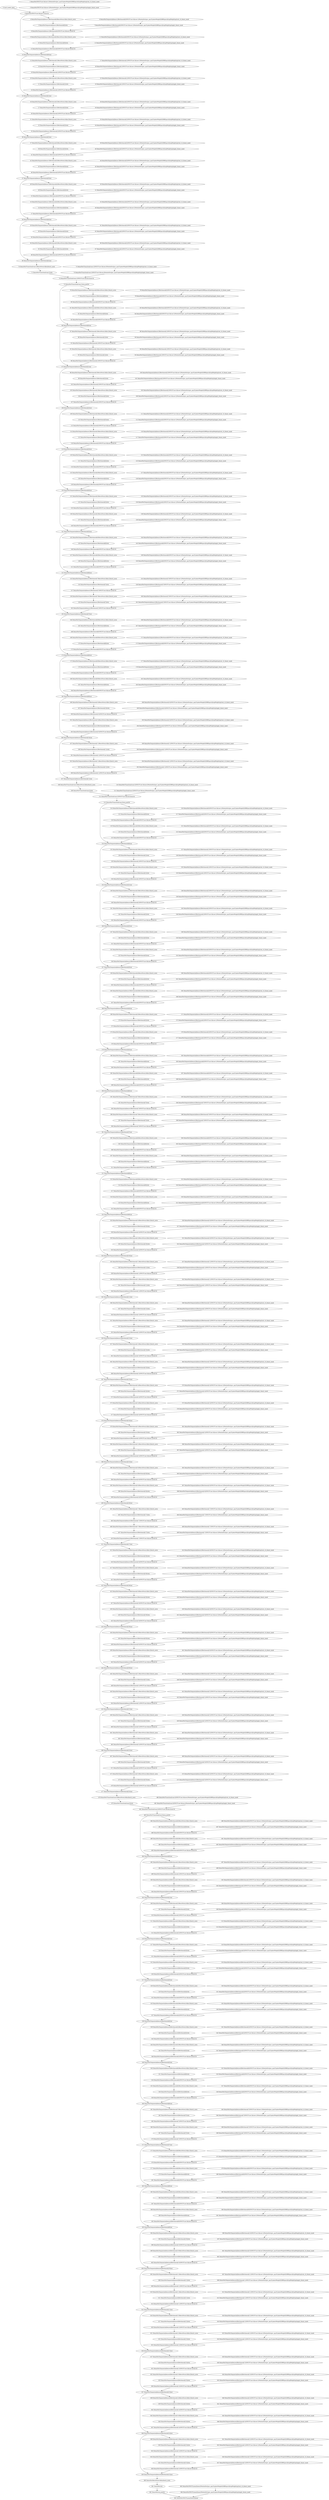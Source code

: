 strict digraph  {
"0 /nncf_model_input" [id=0, scope="", type=nncf_model_input];
"1 DenseNet/NNCFConv2d[conv1]/ModuleDict[pre_ops]/UpdateWeight[0]/RBSparsifyingWeight[op]/calc_rb_binary_mask" [id=1, scope="DenseNet/NNCFConv2d[conv1]/ModuleDict[pre_ops]/UpdateWeight[0]/RBSparsifyingWeight[op]", type=calc_rb_binary_mask];
"2 DenseNet/NNCFConv2d[conv1]/ModuleDict[pre_ops]/UpdateWeight[0]/RBSparsifyingWeight[op]/apply_binary_mask" [id=2, scope="DenseNet/NNCFConv2d[conv1]/ModuleDict[pre_ops]/UpdateWeight[0]/RBSparsifyingWeight[op]", type=apply_binary_mask];
"3 DenseNet/NNCFConv2d[conv1]/conv2d" [id=3, scope="DenseNet/NNCFConv2d[conv1]", type=conv2d];
"4 DenseNet/Sequential[dense1]/Bottleneck[0]/BatchNorm2d[bn1]/batch_norm" [id=4, scope="DenseNet/Sequential[dense1]/Bottleneck[0]/BatchNorm2d[bn1]", type=batch_norm];
"5 DenseNet/Sequential[dense1]/Bottleneck[0]/relu" [id=5, scope="DenseNet/Sequential[dense1]/Bottleneck[0]", type=relu];
"6 DenseNet/Sequential[dense1]/Bottleneck[0]/NNCFConv2d[conv1]/ModuleDict[pre_ops]/UpdateWeight[0]/RBSparsifyingWeight[op]/calc_rb_binary_mask" [id=6, scope="DenseNet/Sequential[dense1]/Bottleneck[0]/NNCFConv2d[conv1]/ModuleDict[pre_ops]/UpdateWeight[0]/RBSparsifyingWeight[op]", type=calc_rb_binary_mask];
"7 DenseNet/Sequential[dense1]/Bottleneck[0]/NNCFConv2d[conv1]/ModuleDict[pre_ops]/UpdateWeight[0]/RBSparsifyingWeight[op]/apply_binary_mask" [id=7, scope="DenseNet/Sequential[dense1]/Bottleneck[0]/NNCFConv2d[conv1]/ModuleDict[pre_ops]/UpdateWeight[0]/RBSparsifyingWeight[op]", type=apply_binary_mask];
"8 DenseNet/Sequential[dense1]/Bottleneck[0]/NNCFConv2d[conv1]/conv2d" [id=8, scope="DenseNet/Sequential[dense1]/Bottleneck[0]/NNCFConv2d[conv1]", type=conv2d];
"9 DenseNet/Sequential[dense1]/Bottleneck[0]/BatchNorm2d[bn2]/batch_norm" [id=9, scope="DenseNet/Sequential[dense1]/Bottleneck[0]/BatchNorm2d[bn2]", type=batch_norm];
"10 DenseNet/Sequential[dense1]/Bottleneck[0]/relu" [id=10, scope="DenseNet/Sequential[dense1]/Bottleneck[0]", type=relu];
"11 DenseNet/Sequential[dense1]/Bottleneck[0]/NNCFConv2d[conv2]/ModuleDict[pre_ops]/UpdateWeight[0]/RBSparsifyingWeight[op]/calc_rb_binary_mask" [id=11, scope="DenseNet/Sequential[dense1]/Bottleneck[0]/NNCFConv2d[conv2]/ModuleDict[pre_ops]/UpdateWeight[0]/RBSparsifyingWeight[op]", type=calc_rb_binary_mask];
"12 DenseNet/Sequential[dense1]/Bottleneck[0]/NNCFConv2d[conv2]/ModuleDict[pre_ops]/UpdateWeight[0]/RBSparsifyingWeight[op]/apply_binary_mask" [id=12, scope="DenseNet/Sequential[dense1]/Bottleneck[0]/NNCFConv2d[conv2]/ModuleDict[pre_ops]/UpdateWeight[0]/RBSparsifyingWeight[op]", type=apply_binary_mask];
"13 DenseNet/Sequential[dense1]/Bottleneck[0]/NNCFConv2d[conv2]/conv2d" [id=13, scope="DenseNet/Sequential[dense1]/Bottleneck[0]/NNCFConv2d[conv2]", type=conv2d];
"14 DenseNet/Sequential[dense1]/Bottleneck[0]/cat" [id=14, scope="DenseNet/Sequential[dense1]/Bottleneck[0]", type=cat];
"15 DenseNet/Sequential[dense1]/Bottleneck[1]/BatchNorm2d[bn1]/batch_norm" [id=15, scope="DenseNet/Sequential[dense1]/Bottleneck[1]/BatchNorm2d[bn1]", type=batch_norm];
"16 DenseNet/Sequential[dense1]/Bottleneck[1]/relu" [id=16, scope="DenseNet/Sequential[dense1]/Bottleneck[1]", type=relu];
"17 DenseNet/Sequential[dense1]/Bottleneck[1]/NNCFConv2d[conv1]/ModuleDict[pre_ops]/UpdateWeight[0]/RBSparsifyingWeight[op]/calc_rb_binary_mask" [id=17, scope="DenseNet/Sequential[dense1]/Bottleneck[1]/NNCFConv2d[conv1]/ModuleDict[pre_ops]/UpdateWeight[0]/RBSparsifyingWeight[op]", type=calc_rb_binary_mask];
"18 DenseNet/Sequential[dense1]/Bottleneck[1]/NNCFConv2d[conv1]/ModuleDict[pre_ops]/UpdateWeight[0]/RBSparsifyingWeight[op]/apply_binary_mask" [id=18, scope="DenseNet/Sequential[dense1]/Bottleneck[1]/NNCFConv2d[conv1]/ModuleDict[pre_ops]/UpdateWeight[0]/RBSparsifyingWeight[op]", type=apply_binary_mask];
"19 DenseNet/Sequential[dense1]/Bottleneck[1]/NNCFConv2d[conv1]/conv2d" [id=19, scope="DenseNet/Sequential[dense1]/Bottleneck[1]/NNCFConv2d[conv1]", type=conv2d];
"20 DenseNet/Sequential[dense1]/Bottleneck[1]/BatchNorm2d[bn2]/batch_norm" [id=20, scope="DenseNet/Sequential[dense1]/Bottleneck[1]/BatchNorm2d[bn2]", type=batch_norm];
"21 DenseNet/Sequential[dense1]/Bottleneck[1]/relu" [id=21, scope="DenseNet/Sequential[dense1]/Bottleneck[1]", type=relu];
"22 DenseNet/Sequential[dense1]/Bottleneck[1]/NNCFConv2d[conv2]/ModuleDict[pre_ops]/UpdateWeight[0]/RBSparsifyingWeight[op]/calc_rb_binary_mask" [id=22, scope="DenseNet/Sequential[dense1]/Bottleneck[1]/NNCFConv2d[conv2]/ModuleDict[pre_ops]/UpdateWeight[0]/RBSparsifyingWeight[op]", type=calc_rb_binary_mask];
"23 DenseNet/Sequential[dense1]/Bottleneck[1]/NNCFConv2d[conv2]/ModuleDict[pre_ops]/UpdateWeight[0]/RBSparsifyingWeight[op]/apply_binary_mask" [id=23, scope="DenseNet/Sequential[dense1]/Bottleneck[1]/NNCFConv2d[conv2]/ModuleDict[pre_ops]/UpdateWeight[0]/RBSparsifyingWeight[op]", type=apply_binary_mask];
"24 DenseNet/Sequential[dense1]/Bottleneck[1]/NNCFConv2d[conv2]/conv2d" [id=24, scope="DenseNet/Sequential[dense1]/Bottleneck[1]/NNCFConv2d[conv2]", type=conv2d];
"25 DenseNet/Sequential[dense1]/Bottleneck[1]/cat" [id=25, scope="DenseNet/Sequential[dense1]/Bottleneck[1]", type=cat];
"26 DenseNet/Sequential[dense1]/Bottleneck[2]/BatchNorm2d[bn1]/batch_norm" [id=26, scope="DenseNet/Sequential[dense1]/Bottleneck[2]/BatchNorm2d[bn1]", type=batch_norm];
"27 DenseNet/Sequential[dense1]/Bottleneck[2]/relu" [id=27, scope="DenseNet/Sequential[dense1]/Bottleneck[2]", type=relu];
"28 DenseNet/Sequential[dense1]/Bottleneck[2]/NNCFConv2d[conv1]/ModuleDict[pre_ops]/UpdateWeight[0]/RBSparsifyingWeight[op]/calc_rb_binary_mask" [id=28, scope="DenseNet/Sequential[dense1]/Bottleneck[2]/NNCFConv2d[conv1]/ModuleDict[pre_ops]/UpdateWeight[0]/RBSparsifyingWeight[op]", type=calc_rb_binary_mask];
"29 DenseNet/Sequential[dense1]/Bottleneck[2]/NNCFConv2d[conv1]/ModuleDict[pre_ops]/UpdateWeight[0]/RBSparsifyingWeight[op]/apply_binary_mask" [id=29, scope="DenseNet/Sequential[dense1]/Bottleneck[2]/NNCFConv2d[conv1]/ModuleDict[pre_ops]/UpdateWeight[0]/RBSparsifyingWeight[op]", type=apply_binary_mask];
"30 DenseNet/Sequential[dense1]/Bottleneck[2]/NNCFConv2d[conv1]/conv2d" [id=30, scope="DenseNet/Sequential[dense1]/Bottleneck[2]/NNCFConv2d[conv1]", type=conv2d];
"31 DenseNet/Sequential[dense1]/Bottleneck[2]/BatchNorm2d[bn2]/batch_norm" [id=31, scope="DenseNet/Sequential[dense1]/Bottleneck[2]/BatchNorm2d[bn2]", type=batch_norm];
"32 DenseNet/Sequential[dense1]/Bottleneck[2]/relu" [id=32, scope="DenseNet/Sequential[dense1]/Bottleneck[2]", type=relu];
"33 DenseNet/Sequential[dense1]/Bottleneck[2]/NNCFConv2d[conv2]/ModuleDict[pre_ops]/UpdateWeight[0]/RBSparsifyingWeight[op]/calc_rb_binary_mask" [id=33, scope="DenseNet/Sequential[dense1]/Bottleneck[2]/NNCFConv2d[conv2]/ModuleDict[pre_ops]/UpdateWeight[0]/RBSparsifyingWeight[op]", type=calc_rb_binary_mask];
"34 DenseNet/Sequential[dense1]/Bottleneck[2]/NNCFConv2d[conv2]/ModuleDict[pre_ops]/UpdateWeight[0]/RBSparsifyingWeight[op]/apply_binary_mask" [id=34, scope="DenseNet/Sequential[dense1]/Bottleneck[2]/NNCFConv2d[conv2]/ModuleDict[pre_ops]/UpdateWeight[0]/RBSparsifyingWeight[op]", type=apply_binary_mask];
"35 DenseNet/Sequential[dense1]/Bottleneck[2]/NNCFConv2d[conv2]/conv2d" [id=35, scope="DenseNet/Sequential[dense1]/Bottleneck[2]/NNCFConv2d[conv2]", type=conv2d];
"36 DenseNet/Sequential[dense1]/Bottleneck[2]/cat" [id=36, scope="DenseNet/Sequential[dense1]/Bottleneck[2]", type=cat];
"37 DenseNet/Sequential[dense1]/Bottleneck[3]/BatchNorm2d[bn1]/batch_norm" [id=37, scope="DenseNet/Sequential[dense1]/Bottleneck[3]/BatchNorm2d[bn1]", type=batch_norm];
"38 DenseNet/Sequential[dense1]/Bottleneck[3]/relu" [id=38, scope="DenseNet/Sequential[dense1]/Bottleneck[3]", type=relu];
"39 DenseNet/Sequential[dense1]/Bottleneck[3]/NNCFConv2d[conv1]/ModuleDict[pre_ops]/UpdateWeight[0]/RBSparsifyingWeight[op]/calc_rb_binary_mask" [id=39, scope="DenseNet/Sequential[dense1]/Bottleneck[3]/NNCFConv2d[conv1]/ModuleDict[pre_ops]/UpdateWeight[0]/RBSparsifyingWeight[op]", type=calc_rb_binary_mask];
"40 DenseNet/Sequential[dense1]/Bottleneck[3]/NNCFConv2d[conv1]/ModuleDict[pre_ops]/UpdateWeight[0]/RBSparsifyingWeight[op]/apply_binary_mask" [id=40, scope="DenseNet/Sequential[dense1]/Bottleneck[3]/NNCFConv2d[conv1]/ModuleDict[pre_ops]/UpdateWeight[0]/RBSparsifyingWeight[op]", type=apply_binary_mask];
"41 DenseNet/Sequential[dense1]/Bottleneck[3]/NNCFConv2d[conv1]/conv2d" [id=41, scope="DenseNet/Sequential[dense1]/Bottleneck[3]/NNCFConv2d[conv1]", type=conv2d];
"42 DenseNet/Sequential[dense1]/Bottleneck[3]/BatchNorm2d[bn2]/batch_norm" [id=42, scope="DenseNet/Sequential[dense1]/Bottleneck[3]/BatchNorm2d[bn2]", type=batch_norm];
"43 DenseNet/Sequential[dense1]/Bottleneck[3]/relu" [id=43, scope="DenseNet/Sequential[dense1]/Bottleneck[3]", type=relu];
"44 DenseNet/Sequential[dense1]/Bottleneck[3]/NNCFConv2d[conv2]/ModuleDict[pre_ops]/UpdateWeight[0]/RBSparsifyingWeight[op]/calc_rb_binary_mask" [id=44, scope="DenseNet/Sequential[dense1]/Bottleneck[3]/NNCFConv2d[conv2]/ModuleDict[pre_ops]/UpdateWeight[0]/RBSparsifyingWeight[op]", type=calc_rb_binary_mask];
"45 DenseNet/Sequential[dense1]/Bottleneck[3]/NNCFConv2d[conv2]/ModuleDict[pre_ops]/UpdateWeight[0]/RBSparsifyingWeight[op]/apply_binary_mask" [id=45, scope="DenseNet/Sequential[dense1]/Bottleneck[3]/NNCFConv2d[conv2]/ModuleDict[pre_ops]/UpdateWeight[0]/RBSparsifyingWeight[op]", type=apply_binary_mask];
"46 DenseNet/Sequential[dense1]/Bottleneck[3]/NNCFConv2d[conv2]/conv2d" [id=46, scope="DenseNet/Sequential[dense1]/Bottleneck[3]/NNCFConv2d[conv2]", type=conv2d];
"47 DenseNet/Sequential[dense1]/Bottleneck[3]/cat" [id=47, scope="DenseNet/Sequential[dense1]/Bottleneck[3]", type=cat];
"48 DenseNet/Sequential[dense1]/Bottleneck[4]/BatchNorm2d[bn1]/batch_norm" [id=48, scope="DenseNet/Sequential[dense1]/Bottleneck[4]/BatchNorm2d[bn1]", type=batch_norm];
"49 DenseNet/Sequential[dense1]/Bottleneck[4]/relu" [id=49, scope="DenseNet/Sequential[dense1]/Bottleneck[4]", type=relu];
"50 DenseNet/Sequential[dense1]/Bottleneck[4]/NNCFConv2d[conv1]/ModuleDict[pre_ops]/UpdateWeight[0]/RBSparsifyingWeight[op]/calc_rb_binary_mask" [id=50, scope="DenseNet/Sequential[dense1]/Bottleneck[4]/NNCFConv2d[conv1]/ModuleDict[pre_ops]/UpdateWeight[0]/RBSparsifyingWeight[op]", type=calc_rb_binary_mask];
"51 DenseNet/Sequential[dense1]/Bottleneck[4]/NNCFConv2d[conv1]/ModuleDict[pre_ops]/UpdateWeight[0]/RBSparsifyingWeight[op]/apply_binary_mask" [id=51, scope="DenseNet/Sequential[dense1]/Bottleneck[4]/NNCFConv2d[conv1]/ModuleDict[pre_ops]/UpdateWeight[0]/RBSparsifyingWeight[op]", type=apply_binary_mask];
"52 DenseNet/Sequential[dense1]/Bottleneck[4]/NNCFConv2d[conv1]/conv2d" [id=52, scope="DenseNet/Sequential[dense1]/Bottleneck[4]/NNCFConv2d[conv1]", type=conv2d];
"53 DenseNet/Sequential[dense1]/Bottleneck[4]/BatchNorm2d[bn2]/batch_norm" [id=53, scope="DenseNet/Sequential[dense1]/Bottleneck[4]/BatchNorm2d[bn2]", type=batch_norm];
"54 DenseNet/Sequential[dense1]/Bottleneck[4]/relu" [id=54, scope="DenseNet/Sequential[dense1]/Bottleneck[4]", type=relu];
"55 DenseNet/Sequential[dense1]/Bottleneck[4]/NNCFConv2d[conv2]/ModuleDict[pre_ops]/UpdateWeight[0]/RBSparsifyingWeight[op]/calc_rb_binary_mask" [id=55, scope="DenseNet/Sequential[dense1]/Bottleneck[4]/NNCFConv2d[conv2]/ModuleDict[pre_ops]/UpdateWeight[0]/RBSparsifyingWeight[op]", type=calc_rb_binary_mask];
"56 DenseNet/Sequential[dense1]/Bottleneck[4]/NNCFConv2d[conv2]/ModuleDict[pre_ops]/UpdateWeight[0]/RBSparsifyingWeight[op]/apply_binary_mask" [id=56, scope="DenseNet/Sequential[dense1]/Bottleneck[4]/NNCFConv2d[conv2]/ModuleDict[pre_ops]/UpdateWeight[0]/RBSparsifyingWeight[op]", type=apply_binary_mask];
"57 DenseNet/Sequential[dense1]/Bottleneck[4]/NNCFConv2d[conv2]/conv2d" [id=57, scope="DenseNet/Sequential[dense1]/Bottleneck[4]/NNCFConv2d[conv2]", type=conv2d];
"58 DenseNet/Sequential[dense1]/Bottleneck[4]/cat" [id=58, scope="DenseNet/Sequential[dense1]/Bottleneck[4]", type=cat];
"59 DenseNet/Sequential[dense1]/Bottleneck[5]/BatchNorm2d[bn1]/batch_norm" [id=59, scope="DenseNet/Sequential[dense1]/Bottleneck[5]/BatchNorm2d[bn1]", type=batch_norm];
"60 DenseNet/Sequential[dense1]/Bottleneck[5]/relu" [id=60, scope="DenseNet/Sequential[dense1]/Bottleneck[5]", type=relu];
"61 DenseNet/Sequential[dense1]/Bottleneck[5]/NNCFConv2d[conv1]/ModuleDict[pre_ops]/UpdateWeight[0]/RBSparsifyingWeight[op]/calc_rb_binary_mask" [id=61, scope="DenseNet/Sequential[dense1]/Bottleneck[5]/NNCFConv2d[conv1]/ModuleDict[pre_ops]/UpdateWeight[0]/RBSparsifyingWeight[op]", type=calc_rb_binary_mask];
"62 DenseNet/Sequential[dense1]/Bottleneck[5]/NNCFConv2d[conv1]/ModuleDict[pre_ops]/UpdateWeight[0]/RBSparsifyingWeight[op]/apply_binary_mask" [id=62, scope="DenseNet/Sequential[dense1]/Bottleneck[5]/NNCFConv2d[conv1]/ModuleDict[pre_ops]/UpdateWeight[0]/RBSparsifyingWeight[op]", type=apply_binary_mask];
"63 DenseNet/Sequential[dense1]/Bottleneck[5]/NNCFConv2d[conv1]/conv2d" [id=63, scope="DenseNet/Sequential[dense1]/Bottleneck[5]/NNCFConv2d[conv1]", type=conv2d];
"64 DenseNet/Sequential[dense1]/Bottleneck[5]/BatchNorm2d[bn2]/batch_norm" [id=64, scope="DenseNet/Sequential[dense1]/Bottleneck[5]/BatchNorm2d[bn2]", type=batch_norm];
"65 DenseNet/Sequential[dense1]/Bottleneck[5]/relu" [id=65, scope="DenseNet/Sequential[dense1]/Bottleneck[5]", type=relu];
"66 DenseNet/Sequential[dense1]/Bottleneck[5]/NNCFConv2d[conv2]/ModuleDict[pre_ops]/UpdateWeight[0]/RBSparsifyingWeight[op]/calc_rb_binary_mask" [id=66, scope="DenseNet/Sequential[dense1]/Bottleneck[5]/NNCFConv2d[conv2]/ModuleDict[pre_ops]/UpdateWeight[0]/RBSparsifyingWeight[op]", type=calc_rb_binary_mask];
"67 DenseNet/Sequential[dense1]/Bottleneck[5]/NNCFConv2d[conv2]/ModuleDict[pre_ops]/UpdateWeight[0]/RBSparsifyingWeight[op]/apply_binary_mask" [id=67, scope="DenseNet/Sequential[dense1]/Bottleneck[5]/NNCFConv2d[conv2]/ModuleDict[pre_ops]/UpdateWeight[0]/RBSparsifyingWeight[op]", type=apply_binary_mask];
"68 DenseNet/Sequential[dense1]/Bottleneck[5]/NNCFConv2d[conv2]/conv2d" [id=68, scope="DenseNet/Sequential[dense1]/Bottleneck[5]/NNCFConv2d[conv2]", type=conv2d];
"69 DenseNet/Sequential[dense1]/Bottleneck[5]/cat" [id=69, scope="DenseNet/Sequential[dense1]/Bottleneck[5]", type=cat];
"70 DenseNet/Transition[trans1]/BatchNorm2d[bn]/batch_norm" [id=70, scope="DenseNet/Transition[trans1]/BatchNorm2d[bn]", type=batch_norm];
"71 DenseNet/Transition[trans1]/relu" [id=71, scope="DenseNet/Transition[trans1]", type=relu];
"72 DenseNet/Transition[trans1]/NNCFConv2d[conv]/ModuleDict[pre_ops]/UpdateWeight[0]/RBSparsifyingWeight[op]/calc_rb_binary_mask" [id=72, scope="DenseNet/Transition[trans1]/NNCFConv2d[conv]/ModuleDict[pre_ops]/UpdateWeight[0]/RBSparsifyingWeight[op]", type=calc_rb_binary_mask];
"73 DenseNet/Transition[trans1]/NNCFConv2d[conv]/ModuleDict[pre_ops]/UpdateWeight[0]/RBSparsifyingWeight[op]/apply_binary_mask" [id=73, scope="DenseNet/Transition[trans1]/NNCFConv2d[conv]/ModuleDict[pre_ops]/UpdateWeight[0]/RBSparsifyingWeight[op]", type=apply_binary_mask];
"74 DenseNet/Transition[trans1]/NNCFConv2d[conv]/conv2d" [id=74, scope="DenseNet/Transition[trans1]/NNCFConv2d[conv]", type=conv2d];
"75 DenseNet/Transition[trans1]/avg_pool2d" [id=75, scope="DenseNet/Transition[trans1]", type=avg_pool2d];
"76 DenseNet/Sequential[dense2]/Bottleneck[0]/BatchNorm2d[bn1]/batch_norm" [id=76, scope="DenseNet/Sequential[dense2]/Bottleneck[0]/BatchNorm2d[bn1]", type=batch_norm];
"77 DenseNet/Sequential[dense2]/Bottleneck[0]/relu" [id=77, scope="DenseNet/Sequential[dense2]/Bottleneck[0]", type=relu];
"78 DenseNet/Sequential[dense2]/Bottleneck[0]/NNCFConv2d[conv1]/ModuleDict[pre_ops]/UpdateWeight[0]/RBSparsifyingWeight[op]/calc_rb_binary_mask" [id=78, scope="DenseNet/Sequential[dense2]/Bottleneck[0]/NNCFConv2d[conv1]/ModuleDict[pre_ops]/UpdateWeight[0]/RBSparsifyingWeight[op]", type=calc_rb_binary_mask];
"79 DenseNet/Sequential[dense2]/Bottleneck[0]/NNCFConv2d[conv1]/ModuleDict[pre_ops]/UpdateWeight[0]/RBSparsifyingWeight[op]/apply_binary_mask" [id=79, scope="DenseNet/Sequential[dense2]/Bottleneck[0]/NNCFConv2d[conv1]/ModuleDict[pre_ops]/UpdateWeight[0]/RBSparsifyingWeight[op]", type=apply_binary_mask];
"80 DenseNet/Sequential[dense2]/Bottleneck[0]/NNCFConv2d[conv1]/conv2d" [id=80, scope="DenseNet/Sequential[dense2]/Bottleneck[0]/NNCFConv2d[conv1]", type=conv2d];
"81 DenseNet/Sequential[dense2]/Bottleneck[0]/BatchNorm2d[bn2]/batch_norm" [id=81, scope="DenseNet/Sequential[dense2]/Bottleneck[0]/BatchNorm2d[bn2]", type=batch_norm];
"82 DenseNet/Sequential[dense2]/Bottleneck[0]/relu" [id=82, scope="DenseNet/Sequential[dense2]/Bottleneck[0]", type=relu];
"83 DenseNet/Sequential[dense2]/Bottleneck[0]/NNCFConv2d[conv2]/ModuleDict[pre_ops]/UpdateWeight[0]/RBSparsifyingWeight[op]/calc_rb_binary_mask" [id=83, scope="DenseNet/Sequential[dense2]/Bottleneck[0]/NNCFConv2d[conv2]/ModuleDict[pre_ops]/UpdateWeight[0]/RBSparsifyingWeight[op]", type=calc_rb_binary_mask];
"84 DenseNet/Sequential[dense2]/Bottleneck[0]/NNCFConv2d[conv2]/ModuleDict[pre_ops]/UpdateWeight[0]/RBSparsifyingWeight[op]/apply_binary_mask" [id=84, scope="DenseNet/Sequential[dense2]/Bottleneck[0]/NNCFConv2d[conv2]/ModuleDict[pre_ops]/UpdateWeight[0]/RBSparsifyingWeight[op]", type=apply_binary_mask];
"85 DenseNet/Sequential[dense2]/Bottleneck[0]/NNCFConv2d[conv2]/conv2d" [id=85, scope="DenseNet/Sequential[dense2]/Bottleneck[0]/NNCFConv2d[conv2]", type=conv2d];
"86 DenseNet/Sequential[dense2]/Bottleneck[0]/cat" [id=86, scope="DenseNet/Sequential[dense2]/Bottleneck[0]", type=cat];
"87 DenseNet/Sequential[dense2]/Bottleneck[1]/BatchNorm2d[bn1]/batch_norm" [id=87, scope="DenseNet/Sequential[dense2]/Bottleneck[1]/BatchNorm2d[bn1]", type=batch_norm];
"88 DenseNet/Sequential[dense2]/Bottleneck[1]/relu" [id=88, scope="DenseNet/Sequential[dense2]/Bottleneck[1]", type=relu];
"89 DenseNet/Sequential[dense2]/Bottleneck[1]/NNCFConv2d[conv1]/ModuleDict[pre_ops]/UpdateWeight[0]/RBSparsifyingWeight[op]/calc_rb_binary_mask" [id=89, scope="DenseNet/Sequential[dense2]/Bottleneck[1]/NNCFConv2d[conv1]/ModuleDict[pre_ops]/UpdateWeight[0]/RBSparsifyingWeight[op]", type=calc_rb_binary_mask];
"90 DenseNet/Sequential[dense2]/Bottleneck[1]/NNCFConv2d[conv1]/ModuleDict[pre_ops]/UpdateWeight[0]/RBSparsifyingWeight[op]/apply_binary_mask" [id=90, scope="DenseNet/Sequential[dense2]/Bottleneck[1]/NNCFConv2d[conv1]/ModuleDict[pre_ops]/UpdateWeight[0]/RBSparsifyingWeight[op]", type=apply_binary_mask];
"91 DenseNet/Sequential[dense2]/Bottleneck[1]/NNCFConv2d[conv1]/conv2d" [id=91, scope="DenseNet/Sequential[dense2]/Bottleneck[1]/NNCFConv2d[conv1]", type=conv2d];
"92 DenseNet/Sequential[dense2]/Bottleneck[1]/BatchNorm2d[bn2]/batch_norm" [id=92, scope="DenseNet/Sequential[dense2]/Bottleneck[1]/BatchNorm2d[bn2]", type=batch_norm];
"93 DenseNet/Sequential[dense2]/Bottleneck[1]/relu" [id=93, scope="DenseNet/Sequential[dense2]/Bottleneck[1]", type=relu];
"94 DenseNet/Sequential[dense2]/Bottleneck[1]/NNCFConv2d[conv2]/ModuleDict[pre_ops]/UpdateWeight[0]/RBSparsifyingWeight[op]/calc_rb_binary_mask" [id=94, scope="DenseNet/Sequential[dense2]/Bottleneck[1]/NNCFConv2d[conv2]/ModuleDict[pre_ops]/UpdateWeight[0]/RBSparsifyingWeight[op]", type=calc_rb_binary_mask];
"95 DenseNet/Sequential[dense2]/Bottleneck[1]/NNCFConv2d[conv2]/ModuleDict[pre_ops]/UpdateWeight[0]/RBSparsifyingWeight[op]/apply_binary_mask" [id=95, scope="DenseNet/Sequential[dense2]/Bottleneck[1]/NNCFConv2d[conv2]/ModuleDict[pre_ops]/UpdateWeight[0]/RBSparsifyingWeight[op]", type=apply_binary_mask];
"96 DenseNet/Sequential[dense2]/Bottleneck[1]/NNCFConv2d[conv2]/conv2d" [id=96, scope="DenseNet/Sequential[dense2]/Bottleneck[1]/NNCFConv2d[conv2]", type=conv2d];
"97 DenseNet/Sequential[dense2]/Bottleneck[1]/cat" [id=97, scope="DenseNet/Sequential[dense2]/Bottleneck[1]", type=cat];
"98 DenseNet/Sequential[dense2]/Bottleneck[2]/BatchNorm2d[bn1]/batch_norm" [id=98, scope="DenseNet/Sequential[dense2]/Bottleneck[2]/BatchNorm2d[bn1]", type=batch_norm];
"99 DenseNet/Sequential[dense2]/Bottleneck[2]/relu" [id=99, scope="DenseNet/Sequential[dense2]/Bottleneck[2]", type=relu];
"100 DenseNet/Sequential[dense2]/Bottleneck[2]/NNCFConv2d[conv1]/ModuleDict[pre_ops]/UpdateWeight[0]/RBSparsifyingWeight[op]/calc_rb_binary_mask" [id=100, scope="DenseNet/Sequential[dense2]/Bottleneck[2]/NNCFConv2d[conv1]/ModuleDict[pre_ops]/UpdateWeight[0]/RBSparsifyingWeight[op]", type=calc_rb_binary_mask];
"101 DenseNet/Sequential[dense2]/Bottleneck[2]/NNCFConv2d[conv1]/ModuleDict[pre_ops]/UpdateWeight[0]/RBSparsifyingWeight[op]/apply_binary_mask" [id=101, scope="DenseNet/Sequential[dense2]/Bottleneck[2]/NNCFConv2d[conv1]/ModuleDict[pre_ops]/UpdateWeight[0]/RBSparsifyingWeight[op]", type=apply_binary_mask];
"102 DenseNet/Sequential[dense2]/Bottleneck[2]/NNCFConv2d[conv1]/conv2d" [id=102, scope="DenseNet/Sequential[dense2]/Bottleneck[2]/NNCFConv2d[conv1]", type=conv2d];
"103 DenseNet/Sequential[dense2]/Bottleneck[2]/BatchNorm2d[bn2]/batch_norm" [id=103, scope="DenseNet/Sequential[dense2]/Bottleneck[2]/BatchNorm2d[bn2]", type=batch_norm];
"104 DenseNet/Sequential[dense2]/Bottleneck[2]/relu" [id=104, scope="DenseNet/Sequential[dense2]/Bottleneck[2]", type=relu];
"105 DenseNet/Sequential[dense2]/Bottleneck[2]/NNCFConv2d[conv2]/ModuleDict[pre_ops]/UpdateWeight[0]/RBSparsifyingWeight[op]/calc_rb_binary_mask" [id=105, scope="DenseNet/Sequential[dense2]/Bottleneck[2]/NNCFConv2d[conv2]/ModuleDict[pre_ops]/UpdateWeight[0]/RBSparsifyingWeight[op]", type=calc_rb_binary_mask];
"106 DenseNet/Sequential[dense2]/Bottleneck[2]/NNCFConv2d[conv2]/ModuleDict[pre_ops]/UpdateWeight[0]/RBSparsifyingWeight[op]/apply_binary_mask" [id=106, scope="DenseNet/Sequential[dense2]/Bottleneck[2]/NNCFConv2d[conv2]/ModuleDict[pre_ops]/UpdateWeight[0]/RBSparsifyingWeight[op]", type=apply_binary_mask];
"107 DenseNet/Sequential[dense2]/Bottleneck[2]/NNCFConv2d[conv2]/conv2d" [id=107, scope="DenseNet/Sequential[dense2]/Bottleneck[2]/NNCFConv2d[conv2]", type=conv2d];
"108 DenseNet/Sequential[dense2]/Bottleneck[2]/cat" [id=108, scope="DenseNet/Sequential[dense2]/Bottleneck[2]", type=cat];
"109 DenseNet/Sequential[dense2]/Bottleneck[3]/BatchNorm2d[bn1]/batch_norm" [id=109, scope="DenseNet/Sequential[dense2]/Bottleneck[3]/BatchNorm2d[bn1]", type=batch_norm];
"110 DenseNet/Sequential[dense2]/Bottleneck[3]/relu" [id=110, scope="DenseNet/Sequential[dense2]/Bottleneck[3]", type=relu];
"111 DenseNet/Sequential[dense2]/Bottleneck[3]/NNCFConv2d[conv1]/ModuleDict[pre_ops]/UpdateWeight[0]/RBSparsifyingWeight[op]/calc_rb_binary_mask" [id=111, scope="DenseNet/Sequential[dense2]/Bottleneck[3]/NNCFConv2d[conv1]/ModuleDict[pre_ops]/UpdateWeight[0]/RBSparsifyingWeight[op]", type=calc_rb_binary_mask];
"112 DenseNet/Sequential[dense2]/Bottleneck[3]/NNCFConv2d[conv1]/ModuleDict[pre_ops]/UpdateWeight[0]/RBSparsifyingWeight[op]/apply_binary_mask" [id=112, scope="DenseNet/Sequential[dense2]/Bottleneck[3]/NNCFConv2d[conv1]/ModuleDict[pre_ops]/UpdateWeight[0]/RBSparsifyingWeight[op]", type=apply_binary_mask];
"113 DenseNet/Sequential[dense2]/Bottleneck[3]/NNCFConv2d[conv1]/conv2d" [id=113, scope="DenseNet/Sequential[dense2]/Bottleneck[3]/NNCFConv2d[conv1]", type=conv2d];
"114 DenseNet/Sequential[dense2]/Bottleneck[3]/BatchNorm2d[bn2]/batch_norm" [id=114, scope="DenseNet/Sequential[dense2]/Bottleneck[3]/BatchNorm2d[bn2]", type=batch_norm];
"115 DenseNet/Sequential[dense2]/Bottleneck[3]/relu" [id=115, scope="DenseNet/Sequential[dense2]/Bottleneck[3]", type=relu];
"116 DenseNet/Sequential[dense2]/Bottleneck[3]/NNCFConv2d[conv2]/ModuleDict[pre_ops]/UpdateWeight[0]/RBSparsifyingWeight[op]/calc_rb_binary_mask" [id=116, scope="DenseNet/Sequential[dense2]/Bottleneck[3]/NNCFConv2d[conv2]/ModuleDict[pre_ops]/UpdateWeight[0]/RBSparsifyingWeight[op]", type=calc_rb_binary_mask];
"117 DenseNet/Sequential[dense2]/Bottleneck[3]/NNCFConv2d[conv2]/ModuleDict[pre_ops]/UpdateWeight[0]/RBSparsifyingWeight[op]/apply_binary_mask" [id=117, scope="DenseNet/Sequential[dense2]/Bottleneck[3]/NNCFConv2d[conv2]/ModuleDict[pre_ops]/UpdateWeight[0]/RBSparsifyingWeight[op]", type=apply_binary_mask];
"118 DenseNet/Sequential[dense2]/Bottleneck[3]/NNCFConv2d[conv2]/conv2d" [id=118, scope="DenseNet/Sequential[dense2]/Bottleneck[3]/NNCFConv2d[conv2]", type=conv2d];
"119 DenseNet/Sequential[dense2]/Bottleneck[3]/cat" [id=119, scope="DenseNet/Sequential[dense2]/Bottleneck[3]", type=cat];
"120 DenseNet/Sequential[dense2]/Bottleneck[4]/BatchNorm2d[bn1]/batch_norm" [id=120, scope="DenseNet/Sequential[dense2]/Bottleneck[4]/BatchNorm2d[bn1]", type=batch_norm];
"121 DenseNet/Sequential[dense2]/Bottleneck[4]/relu" [id=121, scope="DenseNet/Sequential[dense2]/Bottleneck[4]", type=relu];
"122 DenseNet/Sequential[dense2]/Bottleneck[4]/NNCFConv2d[conv1]/ModuleDict[pre_ops]/UpdateWeight[0]/RBSparsifyingWeight[op]/calc_rb_binary_mask" [id=122, scope="DenseNet/Sequential[dense2]/Bottleneck[4]/NNCFConv2d[conv1]/ModuleDict[pre_ops]/UpdateWeight[0]/RBSparsifyingWeight[op]", type=calc_rb_binary_mask];
"123 DenseNet/Sequential[dense2]/Bottleneck[4]/NNCFConv2d[conv1]/ModuleDict[pre_ops]/UpdateWeight[0]/RBSparsifyingWeight[op]/apply_binary_mask" [id=123, scope="DenseNet/Sequential[dense2]/Bottleneck[4]/NNCFConv2d[conv1]/ModuleDict[pre_ops]/UpdateWeight[0]/RBSparsifyingWeight[op]", type=apply_binary_mask];
"124 DenseNet/Sequential[dense2]/Bottleneck[4]/NNCFConv2d[conv1]/conv2d" [id=124, scope="DenseNet/Sequential[dense2]/Bottleneck[4]/NNCFConv2d[conv1]", type=conv2d];
"125 DenseNet/Sequential[dense2]/Bottleneck[4]/BatchNorm2d[bn2]/batch_norm" [id=125, scope="DenseNet/Sequential[dense2]/Bottleneck[4]/BatchNorm2d[bn2]", type=batch_norm];
"126 DenseNet/Sequential[dense2]/Bottleneck[4]/relu" [id=126, scope="DenseNet/Sequential[dense2]/Bottleneck[4]", type=relu];
"127 DenseNet/Sequential[dense2]/Bottleneck[4]/NNCFConv2d[conv2]/ModuleDict[pre_ops]/UpdateWeight[0]/RBSparsifyingWeight[op]/calc_rb_binary_mask" [id=127, scope="DenseNet/Sequential[dense2]/Bottleneck[4]/NNCFConv2d[conv2]/ModuleDict[pre_ops]/UpdateWeight[0]/RBSparsifyingWeight[op]", type=calc_rb_binary_mask];
"128 DenseNet/Sequential[dense2]/Bottleneck[4]/NNCFConv2d[conv2]/ModuleDict[pre_ops]/UpdateWeight[0]/RBSparsifyingWeight[op]/apply_binary_mask" [id=128, scope="DenseNet/Sequential[dense2]/Bottleneck[4]/NNCFConv2d[conv2]/ModuleDict[pre_ops]/UpdateWeight[0]/RBSparsifyingWeight[op]", type=apply_binary_mask];
"129 DenseNet/Sequential[dense2]/Bottleneck[4]/NNCFConv2d[conv2]/conv2d" [id=129, scope="DenseNet/Sequential[dense2]/Bottleneck[4]/NNCFConv2d[conv2]", type=conv2d];
"130 DenseNet/Sequential[dense2]/Bottleneck[4]/cat" [id=130, scope="DenseNet/Sequential[dense2]/Bottleneck[4]", type=cat];
"131 DenseNet/Sequential[dense2]/Bottleneck[5]/BatchNorm2d[bn1]/batch_norm" [id=131, scope="DenseNet/Sequential[dense2]/Bottleneck[5]/BatchNorm2d[bn1]", type=batch_norm];
"132 DenseNet/Sequential[dense2]/Bottleneck[5]/relu" [id=132, scope="DenseNet/Sequential[dense2]/Bottleneck[5]", type=relu];
"133 DenseNet/Sequential[dense2]/Bottleneck[5]/NNCFConv2d[conv1]/ModuleDict[pre_ops]/UpdateWeight[0]/RBSparsifyingWeight[op]/calc_rb_binary_mask" [id=133, scope="DenseNet/Sequential[dense2]/Bottleneck[5]/NNCFConv2d[conv1]/ModuleDict[pre_ops]/UpdateWeight[0]/RBSparsifyingWeight[op]", type=calc_rb_binary_mask];
"134 DenseNet/Sequential[dense2]/Bottleneck[5]/NNCFConv2d[conv1]/ModuleDict[pre_ops]/UpdateWeight[0]/RBSparsifyingWeight[op]/apply_binary_mask" [id=134, scope="DenseNet/Sequential[dense2]/Bottleneck[5]/NNCFConv2d[conv1]/ModuleDict[pre_ops]/UpdateWeight[0]/RBSparsifyingWeight[op]", type=apply_binary_mask];
"135 DenseNet/Sequential[dense2]/Bottleneck[5]/NNCFConv2d[conv1]/conv2d" [id=135, scope="DenseNet/Sequential[dense2]/Bottleneck[5]/NNCFConv2d[conv1]", type=conv2d];
"136 DenseNet/Sequential[dense2]/Bottleneck[5]/BatchNorm2d[bn2]/batch_norm" [id=136, scope="DenseNet/Sequential[dense2]/Bottleneck[5]/BatchNorm2d[bn2]", type=batch_norm];
"137 DenseNet/Sequential[dense2]/Bottleneck[5]/relu" [id=137, scope="DenseNet/Sequential[dense2]/Bottleneck[5]", type=relu];
"138 DenseNet/Sequential[dense2]/Bottleneck[5]/NNCFConv2d[conv2]/ModuleDict[pre_ops]/UpdateWeight[0]/RBSparsifyingWeight[op]/calc_rb_binary_mask" [id=138, scope="DenseNet/Sequential[dense2]/Bottleneck[5]/NNCFConv2d[conv2]/ModuleDict[pre_ops]/UpdateWeight[0]/RBSparsifyingWeight[op]", type=calc_rb_binary_mask];
"139 DenseNet/Sequential[dense2]/Bottleneck[5]/NNCFConv2d[conv2]/ModuleDict[pre_ops]/UpdateWeight[0]/RBSparsifyingWeight[op]/apply_binary_mask" [id=139, scope="DenseNet/Sequential[dense2]/Bottleneck[5]/NNCFConv2d[conv2]/ModuleDict[pre_ops]/UpdateWeight[0]/RBSparsifyingWeight[op]", type=apply_binary_mask];
"140 DenseNet/Sequential[dense2]/Bottleneck[5]/NNCFConv2d[conv2]/conv2d" [id=140, scope="DenseNet/Sequential[dense2]/Bottleneck[5]/NNCFConv2d[conv2]", type=conv2d];
"141 DenseNet/Sequential[dense2]/Bottleneck[5]/cat" [id=141, scope="DenseNet/Sequential[dense2]/Bottleneck[5]", type=cat];
"142 DenseNet/Sequential[dense2]/Bottleneck[6]/BatchNorm2d[bn1]/batch_norm" [id=142, scope="DenseNet/Sequential[dense2]/Bottleneck[6]/BatchNorm2d[bn1]", type=batch_norm];
"143 DenseNet/Sequential[dense2]/Bottleneck[6]/relu" [id=143, scope="DenseNet/Sequential[dense2]/Bottleneck[6]", type=relu];
"144 DenseNet/Sequential[dense2]/Bottleneck[6]/NNCFConv2d[conv1]/ModuleDict[pre_ops]/UpdateWeight[0]/RBSparsifyingWeight[op]/calc_rb_binary_mask" [id=144, scope="DenseNet/Sequential[dense2]/Bottleneck[6]/NNCFConv2d[conv1]/ModuleDict[pre_ops]/UpdateWeight[0]/RBSparsifyingWeight[op]", type=calc_rb_binary_mask];
"145 DenseNet/Sequential[dense2]/Bottleneck[6]/NNCFConv2d[conv1]/ModuleDict[pre_ops]/UpdateWeight[0]/RBSparsifyingWeight[op]/apply_binary_mask" [id=145, scope="DenseNet/Sequential[dense2]/Bottleneck[6]/NNCFConv2d[conv1]/ModuleDict[pre_ops]/UpdateWeight[0]/RBSparsifyingWeight[op]", type=apply_binary_mask];
"146 DenseNet/Sequential[dense2]/Bottleneck[6]/NNCFConv2d[conv1]/conv2d" [id=146, scope="DenseNet/Sequential[dense2]/Bottleneck[6]/NNCFConv2d[conv1]", type=conv2d];
"147 DenseNet/Sequential[dense2]/Bottleneck[6]/BatchNorm2d[bn2]/batch_norm" [id=147, scope="DenseNet/Sequential[dense2]/Bottleneck[6]/BatchNorm2d[bn2]", type=batch_norm];
"148 DenseNet/Sequential[dense2]/Bottleneck[6]/relu" [id=148, scope="DenseNet/Sequential[dense2]/Bottleneck[6]", type=relu];
"149 DenseNet/Sequential[dense2]/Bottleneck[6]/NNCFConv2d[conv2]/ModuleDict[pre_ops]/UpdateWeight[0]/RBSparsifyingWeight[op]/calc_rb_binary_mask" [id=149, scope="DenseNet/Sequential[dense2]/Bottleneck[6]/NNCFConv2d[conv2]/ModuleDict[pre_ops]/UpdateWeight[0]/RBSparsifyingWeight[op]", type=calc_rb_binary_mask];
"150 DenseNet/Sequential[dense2]/Bottleneck[6]/NNCFConv2d[conv2]/ModuleDict[pre_ops]/UpdateWeight[0]/RBSparsifyingWeight[op]/apply_binary_mask" [id=150, scope="DenseNet/Sequential[dense2]/Bottleneck[6]/NNCFConv2d[conv2]/ModuleDict[pre_ops]/UpdateWeight[0]/RBSparsifyingWeight[op]", type=apply_binary_mask];
"151 DenseNet/Sequential[dense2]/Bottleneck[6]/NNCFConv2d[conv2]/conv2d" [id=151, scope="DenseNet/Sequential[dense2]/Bottleneck[6]/NNCFConv2d[conv2]", type=conv2d];
"152 DenseNet/Sequential[dense2]/Bottleneck[6]/cat" [id=152, scope="DenseNet/Sequential[dense2]/Bottleneck[6]", type=cat];
"153 DenseNet/Sequential[dense2]/Bottleneck[7]/BatchNorm2d[bn1]/batch_norm" [id=153, scope="DenseNet/Sequential[dense2]/Bottleneck[7]/BatchNorm2d[bn1]", type=batch_norm];
"154 DenseNet/Sequential[dense2]/Bottleneck[7]/relu" [id=154, scope="DenseNet/Sequential[dense2]/Bottleneck[7]", type=relu];
"155 DenseNet/Sequential[dense2]/Bottleneck[7]/NNCFConv2d[conv1]/ModuleDict[pre_ops]/UpdateWeight[0]/RBSparsifyingWeight[op]/calc_rb_binary_mask" [id=155, scope="DenseNet/Sequential[dense2]/Bottleneck[7]/NNCFConv2d[conv1]/ModuleDict[pre_ops]/UpdateWeight[0]/RBSparsifyingWeight[op]", type=calc_rb_binary_mask];
"156 DenseNet/Sequential[dense2]/Bottleneck[7]/NNCFConv2d[conv1]/ModuleDict[pre_ops]/UpdateWeight[0]/RBSparsifyingWeight[op]/apply_binary_mask" [id=156, scope="DenseNet/Sequential[dense2]/Bottleneck[7]/NNCFConv2d[conv1]/ModuleDict[pre_ops]/UpdateWeight[0]/RBSparsifyingWeight[op]", type=apply_binary_mask];
"157 DenseNet/Sequential[dense2]/Bottleneck[7]/NNCFConv2d[conv1]/conv2d" [id=157, scope="DenseNet/Sequential[dense2]/Bottleneck[7]/NNCFConv2d[conv1]", type=conv2d];
"158 DenseNet/Sequential[dense2]/Bottleneck[7]/BatchNorm2d[bn2]/batch_norm" [id=158, scope="DenseNet/Sequential[dense2]/Bottleneck[7]/BatchNorm2d[bn2]", type=batch_norm];
"159 DenseNet/Sequential[dense2]/Bottleneck[7]/relu" [id=159, scope="DenseNet/Sequential[dense2]/Bottleneck[7]", type=relu];
"160 DenseNet/Sequential[dense2]/Bottleneck[7]/NNCFConv2d[conv2]/ModuleDict[pre_ops]/UpdateWeight[0]/RBSparsifyingWeight[op]/calc_rb_binary_mask" [id=160, scope="DenseNet/Sequential[dense2]/Bottleneck[7]/NNCFConv2d[conv2]/ModuleDict[pre_ops]/UpdateWeight[0]/RBSparsifyingWeight[op]", type=calc_rb_binary_mask];
"161 DenseNet/Sequential[dense2]/Bottleneck[7]/NNCFConv2d[conv2]/ModuleDict[pre_ops]/UpdateWeight[0]/RBSparsifyingWeight[op]/apply_binary_mask" [id=161, scope="DenseNet/Sequential[dense2]/Bottleneck[7]/NNCFConv2d[conv2]/ModuleDict[pre_ops]/UpdateWeight[0]/RBSparsifyingWeight[op]", type=apply_binary_mask];
"162 DenseNet/Sequential[dense2]/Bottleneck[7]/NNCFConv2d[conv2]/conv2d" [id=162, scope="DenseNet/Sequential[dense2]/Bottleneck[7]/NNCFConv2d[conv2]", type=conv2d];
"163 DenseNet/Sequential[dense2]/Bottleneck[7]/cat" [id=163, scope="DenseNet/Sequential[dense2]/Bottleneck[7]", type=cat];
"164 DenseNet/Sequential[dense2]/Bottleneck[8]/BatchNorm2d[bn1]/batch_norm" [id=164, scope="DenseNet/Sequential[dense2]/Bottleneck[8]/BatchNorm2d[bn1]", type=batch_norm];
"165 DenseNet/Sequential[dense2]/Bottleneck[8]/relu" [id=165, scope="DenseNet/Sequential[dense2]/Bottleneck[8]", type=relu];
"166 DenseNet/Sequential[dense2]/Bottleneck[8]/NNCFConv2d[conv1]/ModuleDict[pre_ops]/UpdateWeight[0]/RBSparsifyingWeight[op]/calc_rb_binary_mask" [id=166, scope="DenseNet/Sequential[dense2]/Bottleneck[8]/NNCFConv2d[conv1]/ModuleDict[pre_ops]/UpdateWeight[0]/RBSparsifyingWeight[op]", type=calc_rb_binary_mask];
"167 DenseNet/Sequential[dense2]/Bottleneck[8]/NNCFConv2d[conv1]/ModuleDict[pre_ops]/UpdateWeight[0]/RBSparsifyingWeight[op]/apply_binary_mask" [id=167, scope="DenseNet/Sequential[dense2]/Bottleneck[8]/NNCFConv2d[conv1]/ModuleDict[pre_ops]/UpdateWeight[0]/RBSparsifyingWeight[op]", type=apply_binary_mask];
"168 DenseNet/Sequential[dense2]/Bottleneck[8]/NNCFConv2d[conv1]/conv2d" [id=168, scope="DenseNet/Sequential[dense2]/Bottleneck[8]/NNCFConv2d[conv1]", type=conv2d];
"169 DenseNet/Sequential[dense2]/Bottleneck[8]/BatchNorm2d[bn2]/batch_norm" [id=169, scope="DenseNet/Sequential[dense2]/Bottleneck[8]/BatchNorm2d[bn2]", type=batch_norm];
"170 DenseNet/Sequential[dense2]/Bottleneck[8]/relu" [id=170, scope="DenseNet/Sequential[dense2]/Bottleneck[8]", type=relu];
"171 DenseNet/Sequential[dense2]/Bottleneck[8]/NNCFConv2d[conv2]/ModuleDict[pre_ops]/UpdateWeight[0]/RBSparsifyingWeight[op]/calc_rb_binary_mask" [id=171, scope="DenseNet/Sequential[dense2]/Bottleneck[8]/NNCFConv2d[conv2]/ModuleDict[pre_ops]/UpdateWeight[0]/RBSparsifyingWeight[op]", type=calc_rb_binary_mask];
"172 DenseNet/Sequential[dense2]/Bottleneck[8]/NNCFConv2d[conv2]/ModuleDict[pre_ops]/UpdateWeight[0]/RBSparsifyingWeight[op]/apply_binary_mask" [id=172, scope="DenseNet/Sequential[dense2]/Bottleneck[8]/NNCFConv2d[conv2]/ModuleDict[pre_ops]/UpdateWeight[0]/RBSparsifyingWeight[op]", type=apply_binary_mask];
"173 DenseNet/Sequential[dense2]/Bottleneck[8]/NNCFConv2d[conv2]/conv2d" [id=173, scope="DenseNet/Sequential[dense2]/Bottleneck[8]/NNCFConv2d[conv2]", type=conv2d];
"174 DenseNet/Sequential[dense2]/Bottleneck[8]/cat" [id=174, scope="DenseNet/Sequential[dense2]/Bottleneck[8]", type=cat];
"175 DenseNet/Sequential[dense2]/Bottleneck[9]/BatchNorm2d[bn1]/batch_norm" [id=175, scope="DenseNet/Sequential[dense2]/Bottleneck[9]/BatchNorm2d[bn1]", type=batch_norm];
"176 DenseNet/Sequential[dense2]/Bottleneck[9]/relu" [id=176, scope="DenseNet/Sequential[dense2]/Bottleneck[9]", type=relu];
"177 DenseNet/Sequential[dense2]/Bottleneck[9]/NNCFConv2d[conv1]/ModuleDict[pre_ops]/UpdateWeight[0]/RBSparsifyingWeight[op]/calc_rb_binary_mask" [id=177, scope="DenseNet/Sequential[dense2]/Bottleneck[9]/NNCFConv2d[conv1]/ModuleDict[pre_ops]/UpdateWeight[0]/RBSparsifyingWeight[op]", type=calc_rb_binary_mask];
"178 DenseNet/Sequential[dense2]/Bottleneck[9]/NNCFConv2d[conv1]/ModuleDict[pre_ops]/UpdateWeight[0]/RBSparsifyingWeight[op]/apply_binary_mask" [id=178, scope="DenseNet/Sequential[dense2]/Bottleneck[9]/NNCFConv2d[conv1]/ModuleDict[pre_ops]/UpdateWeight[0]/RBSparsifyingWeight[op]", type=apply_binary_mask];
"179 DenseNet/Sequential[dense2]/Bottleneck[9]/NNCFConv2d[conv1]/conv2d" [id=179, scope="DenseNet/Sequential[dense2]/Bottleneck[9]/NNCFConv2d[conv1]", type=conv2d];
"180 DenseNet/Sequential[dense2]/Bottleneck[9]/BatchNorm2d[bn2]/batch_norm" [id=180, scope="DenseNet/Sequential[dense2]/Bottleneck[9]/BatchNorm2d[bn2]", type=batch_norm];
"181 DenseNet/Sequential[dense2]/Bottleneck[9]/relu" [id=181, scope="DenseNet/Sequential[dense2]/Bottleneck[9]", type=relu];
"182 DenseNet/Sequential[dense2]/Bottleneck[9]/NNCFConv2d[conv2]/ModuleDict[pre_ops]/UpdateWeight[0]/RBSparsifyingWeight[op]/calc_rb_binary_mask" [id=182, scope="DenseNet/Sequential[dense2]/Bottleneck[9]/NNCFConv2d[conv2]/ModuleDict[pre_ops]/UpdateWeight[0]/RBSparsifyingWeight[op]", type=calc_rb_binary_mask];
"183 DenseNet/Sequential[dense2]/Bottleneck[9]/NNCFConv2d[conv2]/ModuleDict[pre_ops]/UpdateWeight[0]/RBSparsifyingWeight[op]/apply_binary_mask" [id=183, scope="DenseNet/Sequential[dense2]/Bottleneck[9]/NNCFConv2d[conv2]/ModuleDict[pre_ops]/UpdateWeight[0]/RBSparsifyingWeight[op]", type=apply_binary_mask];
"184 DenseNet/Sequential[dense2]/Bottleneck[9]/NNCFConv2d[conv2]/conv2d" [id=184, scope="DenseNet/Sequential[dense2]/Bottleneck[9]/NNCFConv2d[conv2]", type=conv2d];
"185 DenseNet/Sequential[dense2]/Bottleneck[9]/cat" [id=185, scope="DenseNet/Sequential[dense2]/Bottleneck[9]", type=cat];
"186 DenseNet/Sequential[dense2]/Bottleneck[10]/BatchNorm2d[bn1]/batch_norm" [id=186, scope="DenseNet/Sequential[dense2]/Bottleneck[10]/BatchNorm2d[bn1]", type=batch_norm];
"187 DenseNet/Sequential[dense2]/Bottleneck[10]/relu" [id=187, scope="DenseNet/Sequential[dense2]/Bottleneck[10]", type=relu];
"188 DenseNet/Sequential[dense2]/Bottleneck[10]/NNCFConv2d[conv1]/ModuleDict[pre_ops]/UpdateWeight[0]/RBSparsifyingWeight[op]/calc_rb_binary_mask" [id=188, scope="DenseNet/Sequential[dense2]/Bottleneck[10]/NNCFConv2d[conv1]/ModuleDict[pre_ops]/UpdateWeight[0]/RBSparsifyingWeight[op]", type=calc_rb_binary_mask];
"189 DenseNet/Sequential[dense2]/Bottleneck[10]/NNCFConv2d[conv1]/ModuleDict[pre_ops]/UpdateWeight[0]/RBSparsifyingWeight[op]/apply_binary_mask" [id=189, scope="DenseNet/Sequential[dense2]/Bottleneck[10]/NNCFConv2d[conv1]/ModuleDict[pre_ops]/UpdateWeight[0]/RBSparsifyingWeight[op]", type=apply_binary_mask];
"190 DenseNet/Sequential[dense2]/Bottleneck[10]/NNCFConv2d[conv1]/conv2d" [id=190, scope="DenseNet/Sequential[dense2]/Bottleneck[10]/NNCFConv2d[conv1]", type=conv2d];
"191 DenseNet/Sequential[dense2]/Bottleneck[10]/BatchNorm2d[bn2]/batch_norm" [id=191, scope="DenseNet/Sequential[dense2]/Bottleneck[10]/BatchNorm2d[bn2]", type=batch_norm];
"192 DenseNet/Sequential[dense2]/Bottleneck[10]/relu" [id=192, scope="DenseNet/Sequential[dense2]/Bottleneck[10]", type=relu];
"193 DenseNet/Sequential[dense2]/Bottleneck[10]/NNCFConv2d[conv2]/ModuleDict[pre_ops]/UpdateWeight[0]/RBSparsifyingWeight[op]/calc_rb_binary_mask" [id=193, scope="DenseNet/Sequential[dense2]/Bottleneck[10]/NNCFConv2d[conv2]/ModuleDict[pre_ops]/UpdateWeight[0]/RBSparsifyingWeight[op]", type=calc_rb_binary_mask];
"194 DenseNet/Sequential[dense2]/Bottleneck[10]/NNCFConv2d[conv2]/ModuleDict[pre_ops]/UpdateWeight[0]/RBSparsifyingWeight[op]/apply_binary_mask" [id=194, scope="DenseNet/Sequential[dense2]/Bottleneck[10]/NNCFConv2d[conv2]/ModuleDict[pre_ops]/UpdateWeight[0]/RBSparsifyingWeight[op]", type=apply_binary_mask];
"195 DenseNet/Sequential[dense2]/Bottleneck[10]/NNCFConv2d[conv2]/conv2d" [id=195, scope="DenseNet/Sequential[dense2]/Bottleneck[10]/NNCFConv2d[conv2]", type=conv2d];
"196 DenseNet/Sequential[dense2]/Bottleneck[10]/cat" [id=196, scope="DenseNet/Sequential[dense2]/Bottleneck[10]", type=cat];
"197 DenseNet/Sequential[dense2]/Bottleneck[11]/BatchNorm2d[bn1]/batch_norm" [id=197, scope="DenseNet/Sequential[dense2]/Bottleneck[11]/BatchNorm2d[bn1]", type=batch_norm];
"198 DenseNet/Sequential[dense2]/Bottleneck[11]/relu" [id=198, scope="DenseNet/Sequential[dense2]/Bottleneck[11]", type=relu];
"199 DenseNet/Sequential[dense2]/Bottleneck[11]/NNCFConv2d[conv1]/ModuleDict[pre_ops]/UpdateWeight[0]/RBSparsifyingWeight[op]/calc_rb_binary_mask" [id=199, scope="DenseNet/Sequential[dense2]/Bottleneck[11]/NNCFConv2d[conv1]/ModuleDict[pre_ops]/UpdateWeight[0]/RBSparsifyingWeight[op]", type=calc_rb_binary_mask];
"200 DenseNet/Sequential[dense2]/Bottleneck[11]/NNCFConv2d[conv1]/ModuleDict[pre_ops]/UpdateWeight[0]/RBSparsifyingWeight[op]/apply_binary_mask" [id=200, scope="DenseNet/Sequential[dense2]/Bottleneck[11]/NNCFConv2d[conv1]/ModuleDict[pre_ops]/UpdateWeight[0]/RBSparsifyingWeight[op]", type=apply_binary_mask];
"201 DenseNet/Sequential[dense2]/Bottleneck[11]/NNCFConv2d[conv1]/conv2d" [id=201, scope="DenseNet/Sequential[dense2]/Bottleneck[11]/NNCFConv2d[conv1]", type=conv2d];
"202 DenseNet/Sequential[dense2]/Bottleneck[11]/BatchNorm2d[bn2]/batch_norm" [id=202, scope="DenseNet/Sequential[dense2]/Bottleneck[11]/BatchNorm2d[bn2]", type=batch_norm];
"203 DenseNet/Sequential[dense2]/Bottleneck[11]/relu" [id=203, scope="DenseNet/Sequential[dense2]/Bottleneck[11]", type=relu];
"204 DenseNet/Sequential[dense2]/Bottleneck[11]/NNCFConv2d[conv2]/ModuleDict[pre_ops]/UpdateWeight[0]/RBSparsifyingWeight[op]/calc_rb_binary_mask" [id=204, scope="DenseNet/Sequential[dense2]/Bottleneck[11]/NNCFConv2d[conv2]/ModuleDict[pre_ops]/UpdateWeight[0]/RBSparsifyingWeight[op]", type=calc_rb_binary_mask];
"205 DenseNet/Sequential[dense2]/Bottleneck[11]/NNCFConv2d[conv2]/ModuleDict[pre_ops]/UpdateWeight[0]/RBSparsifyingWeight[op]/apply_binary_mask" [id=205, scope="DenseNet/Sequential[dense2]/Bottleneck[11]/NNCFConv2d[conv2]/ModuleDict[pre_ops]/UpdateWeight[0]/RBSparsifyingWeight[op]", type=apply_binary_mask];
"206 DenseNet/Sequential[dense2]/Bottleneck[11]/NNCFConv2d[conv2]/conv2d" [id=206, scope="DenseNet/Sequential[dense2]/Bottleneck[11]/NNCFConv2d[conv2]", type=conv2d];
"207 DenseNet/Sequential[dense2]/Bottleneck[11]/cat" [id=207, scope="DenseNet/Sequential[dense2]/Bottleneck[11]", type=cat];
"208 DenseNet/Transition[trans2]/BatchNorm2d[bn]/batch_norm" [id=208, scope="DenseNet/Transition[trans2]/BatchNorm2d[bn]", type=batch_norm];
"209 DenseNet/Transition[trans2]/relu" [id=209, scope="DenseNet/Transition[trans2]", type=relu];
"210 DenseNet/Transition[trans2]/NNCFConv2d[conv]/ModuleDict[pre_ops]/UpdateWeight[0]/RBSparsifyingWeight[op]/calc_rb_binary_mask" [id=210, scope="DenseNet/Transition[trans2]/NNCFConv2d[conv]/ModuleDict[pre_ops]/UpdateWeight[0]/RBSparsifyingWeight[op]", type=calc_rb_binary_mask];
"211 DenseNet/Transition[trans2]/NNCFConv2d[conv]/ModuleDict[pre_ops]/UpdateWeight[0]/RBSparsifyingWeight[op]/apply_binary_mask" [id=211, scope="DenseNet/Transition[trans2]/NNCFConv2d[conv]/ModuleDict[pre_ops]/UpdateWeight[0]/RBSparsifyingWeight[op]", type=apply_binary_mask];
"212 DenseNet/Transition[trans2]/NNCFConv2d[conv]/conv2d" [id=212, scope="DenseNet/Transition[trans2]/NNCFConv2d[conv]", type=conv2d];
"213 DenseNet/Transition[trans2]/avg_pool2d" [id=213, scope="DenseNet/Transition[trans2]", type=avg_pool2d];
"214 DenseNet/Sequential[dense3]/Bottleneck[0]/BatchNorm2d[bn1]/batch_norm" [id=214, scope="DenseNet/Sequential[dense3]/Bottleneck[0]/BatchNorm2d[bn1]", type=batch_norm];
"215 DenseNet/Sequential[dense3]/Bottleneck[0]/relu" [id=215, scope="DenseNet/Sequential[dense3]/Bottleneck[0]", type=relu];
"216 DenseNet/Sequential[dense3]/Bottleneck[0]/NNCFConv2d[conv1]/ModuleDict[pre_ops]/UpdateWeight[0]/RBSparsifyingWeight[op]/calc_rb_binary_mask" [id=216, scope="DenseNet/Sequential[dense3]/Bottleneck[0]/NNCFConv2d[conv1]/ModuleDict[pre_ops]/UpdateWeight[0]/RBSparsifyingWeight[op]", type=calc_rb_binary_mask];
"217 DenseNet/Sequential[dense3]/Bottleneck[0]/NNCFConv2d[conv1]/ModuleDict[pre_ops]/UpdateWeight[0]/RBSparsifyingWeight[op]/apply_binary_mask" [id=217, scope="DenseNet/Sequential[dense3]/Bottleneck[0]/NNCFConv2d[conv1]/ModuleDict[pre_ops]/UpdateWeight[0]/RBSparsifyingWeight[op]", type=apply_binary_mask];
"218 DenseNet/Sequential[dense3]/Bottleneck[0]/NNCFConv2d[conv1]/conv2d" [id=218, scope="DenseNet/Sequential[dense3]/Bottleneck[0]/NNCFConv2d[conv1]", type=conv2d];
"219 DenseNet/Sequential[dense3]/Bottleneck[0]/BatchNorm2d[bn2]/batch_norm" [id=219, scope="DenseNet/Sequential[dense3]/Bottleneck[0]/BatchNorm2d[bn2]", type=batch_norm];
"220 DenseNet/Sequential[dense3]/Bottleneck[0]/relu" [id=220, scope="DenseNet/Sequential[dense3]/Bottleneck[0]", type=relu];
"221 DenseNet/Sequential[dense3]/Bottleneck[0]/NNCFConv2d[conv2]/ModuleDict[pre_ops]/UpdateWeight[0]/RBSparsifyingWeight[op]/calc_rb_binary_mask" [id=221, scope="DenseNet/Sequential[dense3]/Bottleneck[0]/NNCFConv2d[conv2]/ModuleDict[pre_ops]/UpdateWeight[0]/RBSparsifyingWeight[op]", type=calc_rb_binary_mask];
"222 DenseNet/Sequential[dense3]/Bottleneck[0]/NNCFConv2d[conv2]/ModuleDict[pre_ops]/UpdateWeight[0]/RBSparsifyingWeight[op]/apply_binary_mask" [id=222, scope="DenseNet/Sequential[dense3]/Bottleneck[0]/NNCFConv2d[conv2]/ModuleDict[pre_ops]/UpdateWeight[0]/RBSparsifyingWeight[op]", type=apply_binary_mask];
"223 DenseNet/Sequential[dense3]/Bottleneck[0]/NNCFConv2d[conv2]/conv2d" [id=223, scope="DenseNet/Sequential[dense3]/Bottleneck[0]/NNCFConv2d[conv2]", type=conv2d];
"224 DenseNet/Sequential[dense3]/Bottleneck[0]/cat" [id=224, scope="DenseNet/Sequential[dense3]/Bottleneck[0]", type=cat];
"225 DenseNet/Sequential[dense3]/Bottleneck[1]/BatchNorm2d[bn1]/batch_norm" [id=225, scope="DenseNet/Sequential[dense3]/Bottleneck[1]/BatchNorm2d[bn1]", type=batch_norm];
"226 DenseNet/Sequential[dense3]/Bottleneck[1]/relu" [id=226, scope="DenseNet/Sequential[dense3]/Bottleneck[1]", type=relu];
"227 DenseNet/Sequential[dense3]/Bottleneck[1]/NNCFConv2d[conv1]/ModuleDict[pre_ops]/UpdateWeight[0]/RBSparsifyingWeight[op]/calc_rb_binary_mask" [id=227, scope="DenseNet/Sequential[dense3]/Bottleneck[1]/NNCFConv2d[conv1]/ModuleDict[pre_ops]/UpdateWeight[0]/RBSparsifyingWeight[op]", type=calc_rb_binary_mask];
"228 DenseNet/Sequential[dense3]/Bottleneck[1]/NNCFConv2d[conv1]/ModuleDict[pre_ops]/UpdateWeight[0]/RBSparsifyingWeight[op]/apply_binary_mask" [id=228, scope="DenseNet/Sequential[dense3]/Bottleneck[1]/NNCFConv2d[conv1]/ModuleDict[pre_ops]/UpdateWeight[0]/RBSparsifyingWeight[op]", type=apply_binary_mask];
"229 DenseNet/Sequential[dense3]/Bottleneck[1]/NNCFConv2d[conv1]/conv2d" [id=229, scope="DenseNet/Sequential[dense3]/Bottleneck[1]/NNCFConv2d[conv1]", type=conv2d];
"230 DenseNet/Sequential[dense3]/Bottleneck[1]/BatchNorm2d[bn2]/batch_norm" [id=230, scope="DenseNet/Sequential[dense3]/Bottleneck[1]/BatchNorm2d[bn2]", type=batch_norm];
"231 DenseNet/Sequential[dense3]/Bottleneck[1]/relu" [id=231, scope="DenseNet/Sequential[dense3]/Bottleneck[1]", type=relu];
"232 DenseNet/Sequential[dense3]/Bottleneck[1]/NNCFConv2d[conv2]/ModuleDict[pre_ops]/UpdateWeight[0]/RBSparsifyingWeight[op]/calc_rb_binary_mask" [id=232, scope="DenseNet/Sequential[dense3]/Bottleneck[1]/NNCFConv2d[conv2]/ModuleDict[pre_ops]/UpdateWeight[0]/RBSparsifyingWeight[op]", type=calc_rb_binary_mask];
"233 DenseNet/Sequential[dense3]/Bottleneck[1]/NNCFConv2d[conv2]/ModuleDict[pre_ops]/UpdateWeight[0]/RBSparsifyingWeight[op]/apply_binary_mask" [id=233, scope="DenseNet/Sequential[dense3]/Bottleneck[1]/NNCFConv2d[conv2]/ModuleDict[pre_ops]/UpdateWeight[0]/RBSparsifyingWeight[op]", type=apply_binary_mask];
"234 DenseNet/Sequential[dense3]/Bottleneck[1]/NNCFConv2d[conv2]/conv2d" [id=234, scope="DenseNet/Sequential[dense3]/Bottleneck[1]/NNCFConv2d[conv2]", type=conv2d];
"235 DenseNet/Sequential[dense3]/Bottleneck[1]/cat" [id=235, scope="DenseNet/Sequential[dense3]/Bottleneck[1]", type=cat];
"236 DenseNet/Sequential[dense3]/Bottleneck[2]/BatchNorm2d[bn1]/batch_norm" [id=236, scope="DenseNet/Sequential[dense3]/Bottleneck[2]/BatchNorm2d[bn1]", type=batch_norm];
"237 DenseNet/Sequential[dense3]/Bottleneck[2]/relu" [id=237, scope="DenseNet/Sequential[dense3]/Bottleneck[2]", type=relu];
"238 DenseNet/Sequential[dense3]/Bottleneck[2]/NNCFConv2d[conv1]/ModuleDict[pre_ops]/UpdateWeight[0]/RBSparsifyingWeight[op]/calc_rb_binary_mask" [id=238, scope="DenseNet/Sequential[dense3]/Bottleneck[2]/NNCFConv2d[conv1]/ModuleDict[pre_ops]/UpdateWeight[0]/RBSparsifyingWeight[op]", type=calc_rb_binary_mask];
"239 DenseNet/Sequential[dense3]/Bottleneck[2]/NNCFConv2d[conv1]/ModuleDict[pre_ops]/UpdateWeight[0]/RBSparsifyingWeight[op]/apply_binary_mask" [id=239, scope="DenseNet/Sequential[dense3]/Bottleneck[2]/NNCFConv2d[conv1]/ModuleDict[pre_ops]/UpdateWeight[0]/RBSparsifyingWeight[op]", type=apply_binary_mask];
"240 DenseNet/Sequential[dense3]/Bottleneck[2]/NNCFConv2d[conv1]/conv2d" [id=240, scope="DenseNet/Sequential[dense3]/Bottleneck[2]/NNCFConv2d[conv1]", type=conv2d];
"241 DenseNet/Sequential[dense3]/Bottleneck[2]/BatchNorm2d[bn2]/batch_norm" [id=241, scope="DenseNet/Sequential[dense3]/Bottleneck[2]/BatchNorm2d[bn2]", type=batch_norm];
"242 DenseNet/Sequential[dense3]/Bottleneck[2]/relu" [id=242, scope="DenseNet/Sequential[dense3]/Bottleneck[2]", type=relu];
"243 DenseNet/Sequential[dense3]/Bottleneck[2]/NNCFConv2d[conv2]/ModuleDict[pre_ops]/UpdateWeight[0]/RBSparsifyingWeight[op]/calc_rb_binary_mask" [id=243, scope="DenseNet/Sequential[dense3]/Bottleneck[2]/NNCFConv2d[conv2]/ModuleDict[pre_ops]/UpdateWeight[0]/RBSparsifyingWeight[op]", type=calc_rb_binary_mask];
"244 DenseNet/Sequential[dense3]/Bottleneck[2]/NNCFConv2d[conv2]/ModuleDict[pre_ops]/UpdateWeight[0]/RBSparsifyingWeight[op]/apply_binary_mask" [id=244, scope="DenseNet/Sequential[dense3]/Bottleneck[2]/NNCFConv2d[conv2]/ModuleDict[pre_ops]/UpdateWeight[0]/RBSparsifyingWeight[op]", type=apply_binary_mask];
"245 DenseNet/Sequential[dense3]/Bottleneck[2]/NNCFConv2d[conv2]/conv2d" [id=245, scope="DenseNet/Sequential[dense3]/Bottleneck[2]/NNCFConv2d[conv2]", type=conv2d];
"246 DenseNet/Sequential[dense3]/Bottleneck[2]/cat" [id=246, scope="DenseNet/Sequential[dense3]/Bottleneck[2]", type=cat];
"247 DenseNet/Sequential[dense3]/Bottleneck[3]/BatchNorm2d[bn1]/batch_norm" [id=247, scope="DenseNet/Sequential[dense3]/Bottleneck[3]/BatchNorm2d[bn1]", type=batch_norm];
"248 DenseNet/Sequential[dense3]/Bottleneck[3]/relu" [id=248, scope="DenseNet/Sequential[dense3]/Bottleneck[3]", type=relu];
"249 DenseNet/Sequential[dense3]/Bottleneck[3]/NNCFConv2d[conv1]/ModuleDict[pre_ops]/UpdateWeight[0]/RBSparsifyingWeight[op]/calc_rb_binary_mask" [id=249, scope="DenseNet/Sequential[dense3]/Bottleneck[3]/NNCFConv2d[conv1]/ModuleDict[pre_ops]/UpdateWeight[0]/RBSparsifyingWeight[op]", type=calc_rb_binary_mask];
"250 DenseNet/Sequential[dense3]/Bottleneck[3]/NNCFConv2d[conv1]/ModuleDict[pre_ops]/UpdateWeight[0]/RBSparsifyingWeight[op]/apply_binary_mask" [id=250, scope="DenseNet/Sequential[dense3]/Bottleneck[3]/NNCFConv2d[conv1]/ModuleDict[pre_ops]/UpdateWeight[0]/RBSparsifyingWeight[op]", type=apply_binary_mask];
"251 DenseNet/Sequential[dense3]/Bottleneck[3]/NNCFConv2d[conv1]/conv2d" [id=251, scope="DenseNet/Sequential[dense3]/Bottleneck[3]/NNCFConv2d[conv1]", type=conv2d];
"252 DenseNet/Sequential[dense3]/Bottleneck[3]/BatchNorm2d[bn2]/batch_norm" [id=252, scope="DenseNet/Sequential[dense3]/Bottleneck[3]/BatchNorm2d[bn2]", type=batch_norm];
"253 DenseNet/Sequential[dense3]/Bottleneck[3]/relu" [id=253, scope="DenseNet/Sequential[dense3]/Bottleneck[3]", type=relu];
"254 DenseNet/Sequential[dense3]/Bottleneck[3]/NNCFConv2d[conv2]/ModuleDict[pre_ops]/UpdateWeight[0]/RBSparsifyingWeight[op]/calc_rb_binary_mask" [id=254, scope="DenseNet/Sequential[dense3]/Bottleneck[3]/NNCFConv2d[conv2]/ModuleDict[pre_ops]/UpdateWeight[0]/RBSparsifyingWeight[op]", type=calc_rb_binary_mask];
"255 DenseNet/Sequential[dense3]/Bottleneck[3]/NNCFConv2d[conv2]/ModuleDict[pre_ops]/UpdateWeight[0]/RBSparsifyingWeight[op]/apply_binary_mask" [id=255, scope="DenseNet/Sequential[dense3]/Bottleneck[3]/NNCFConv2d[conv2]/ModuleDict[pre_ops]/UpdateWeight[0]/RBSparsifyingWeight[op]", type=apply_binary_mask];
"256 DenseNet/Sequential[dense3]/Bottleneck[3]/NNCFConv2d[conv2]/conv2d" [id=256, scope="DenseNet/Sequential[dense3]/Bottleneck[3]/NNCFConv2d[conv2]", type=conv2d];
"257 DenseNet/Sequential[dense3]/Bottleneck[3]/cat" [id=257, scope="DenseNet/Sequential[dense3]/Bottleneck[3]", type=cat];
"258 DenseNet/Sequential[dense3]/Bottleneck[4]/BatchNorm2d[bn1]/batch_norm" [id=258, scope="DenseNet/Sequential[dense3]/Bottleneck[4]/BatchNorm2d[bn1]", type=batch_norm];
"259 DenseNet/Sequential[dense3]/Bottleneck[4]/relu" [id=259, scope="DenseNet/Sequential[dense3]/Bottleneck[4]", type=relu];
"260 DenseNet/Sequential[dense3]/Bottleneck[4]/NNCFConv2d[conv1]/ModuleDict[pre_ops]/UpdateWeight[0]/RBSparsifyingWeight[op]/calc_rb_binary_mask" [id=260, scope="DenseNet/Sequential[dense3]/Bottleneck[4]/NNCFConv2d[conv1]/ModuleDict[pre_ops]/UpdateWeight[0]/RBSparsifyingWeight[op]", type=calc_rb_binary_mask];
"261 DenseNet/Sequential[dense3]/Bottleneck[4]/NNCFConv2d[conv1]/ModuleDict[pre_ops]/UpdateWeight[0]/RBSparsifyingWeight[op]/apply_binary_mask" [id=261, scope="DenseNet/Sequential[dense3]/Bottleneck[4]/NNCFConv2d[conv1]/ModuleDict[pre_ops]/UpdateWeight[0]/RBSparsifyingWeight[op]", type=apply_binary_mask];
"262 DenseNet/Sequential[dense3]/Bottleneck[4]/NNCFConv2d[conv1]/conv2d" [id=262, scope="DenseNet/Sequential[dense3]/Bottleneck[4]/NNCFConv2d[conv1]", type=conv2d];
"263 DenseNet/Sequential[dense3]/Bottleneck[4]/BatchNorm2d[bn2]/batch_norm" [id=263, scope="DenseNet/Sequential[dense3]/Bottleneck[4]/BatchNorm2d[bn2]", type=batch_norm];
"264 DenseNet/Sequential[dense3]/Bottleneck[4]/relu" [id=264, scope="DenseNet/Sequential[dense3]/Bottleneck[4]", type=relu];
"265 DenseNet/Sequential[dense3]/Bottleneck[4]/NNCFConv2d[conv2]/ModuleDict[pre_ops]/UpdateWeight[0]/RBSparsifyingWeight[op]/calc_rb_binary_mask" [id=265, scope="DenseNet/Sequential[dense3]/Bottleneck[4]/NNCFConv2d[conv2]/ModuleDict[pre_ops]/UpdateWeight[0]/RBSparsifyingWeight[op]", type=calc_rb_binary_mask];
"266 DenseNet/Sequential[dense3]/Bottleneck[4]/NNCFConv2d[conv2]/ModuleDict[pre_ops]/UpdateWeight[0]/RBSparsifyingWeight[op]/apply_binary_mask" [id=266, scope="DenseNet/Sequential[dense3]/Bottleneck[4]/NNCFConv2d[conv2]/ModuleDict[pre_ops]/UpdateWeight[0]/RBSparsifyingWeight[op]", type=apply_binary_mask];
"267 DenseNet/Sequential[dense3]/Bottleneck[4]/NNCFConv2d[conv2]/conv2d" [id=267, scope="DenseNet/Sequential[dense3]/Bottleneck[4]/NNCFConv2d[conv2]", type=conv2d];
"268 DenseNet/Sequential[dense3]/Bottleneck[4]/cat" [id=268, scope="DenseNet/Sequential[dense3]/Bottleneck[4]", type=cat];
"269 DenseNet/Sequential[dense3]/Bottleneck[5]/BatchNorm2d[bn1]/batch_norm" [id=269, scope="DenseNet/Sequential[dense3]/Bottleneck[5]/BatchNorm2d[bn1]", type=batch_norm];
"270 DenseNet/Sequential[dense3]/Bottleneck[5]/relu" [id=270, scope="DenseNet/Sequential[dense3]/Bottleneck[5]", type=relu];
"271 DenseNet/Sequential[dense3]/Bottleneck[5]/NNCFConv2d[conv1]/ModuleDict[pre_ops]/UpdateWeight[0]/RBSparsifyingWeight[op]/calc_rb_binary_mask" [id=271, scope="DenseNet/Sequential[dense3]/Bottleneck[5]/NNCFConv2d[conv1]/ModuleDict[pre_ops]/UpdateWeight[0]/RBSparsifyingWeight[op]", type=calc_rb_binary_mask];
"272 DenseNet/Sequential[dense3]/Bottleneck[5]/NNCFConv2d[conv1]/ModuleDict[pre_ops]/UpdateWeight[0]/RBSparsifyingWeight[op]/apply_binary_mask" [id=272, scope="DenseNet/Sequential[dense3]/Bottleneck[5]/NNCFConv2d[conv1]/ModuleDict[pre_ops]/UpdateWeight[0]/RBSparsifyingWeight[op]", type=apply_binary_mask];
"273 DenseNet/Sequential[dense3]/Bottleneck[5]/NNCFConv2d[conv1]/conv2d" [id=273, scope="DenseNet/Sequential[dense3]/Bottleneck[5]/NNCFConv2d[conv1]", type=conv2d];
"274 DenseNet/Sequential[dense3]/Bottleneck[5]/BatchNorm2d[bn2]/batch_norm" [id=274, scope="DenseNet/Sequential[dense3]/Bottleneck[5]/BatchNorm2d[bn2]", type=batch_norm];
"275 DenseNet/Sequential[dense3]/Bottleneck[5]/relu" [id=275, scope="DenseNet/Sequential[dense3]/Bottleneck[5]", type=relu];
"276 DenseNet/Sequential[dense3]/Bottleneck[5]/NNCFConv2d[conv2]/ModuleDict[pre_ops]/UpdateWeight[0]/RBSparsifyingWeight[op]/calc_rb_binary_mask" [id=276, scope="DenseNet/Sequential[dense3]/Bottleneck[5]/NNCFConv2d[conv2]/ModuleDict[pre_ops]/UpdateWeight[0]/RBSparsifyingWeight[op]", type=calc_rb_binary_mask];
"277 DenseNet/Sequential[dense3]/Bottleneck[5]/NNCFConv2d[conv2]/ModuleDict[pre_ops]/UpdateWeight[0]/RBSparsifyingWeight[op]/apply_binary_mask" [id=277, scope="DenseNet/Sequential[dense3]/Bottleneck[5]/NNCFConv2d[conv2]/ModuleDict[pre_ops]/UpdateWeight[0]/RBSparsifyingWeight[op]", type=apply_binary_mask];
"278 DenseNet/Sequential[dense3]/Bottleneck[5]/NNCFConv2d[conv2]/conv2d" [id=278, scope="DenseNet/Sequential[dense3]/Bottleneck[5]/NNCFConv2d[conv2]", type=conv2d];
"279 DenseNet/Sequential[dense3]/Bottleneck[5]/cat" [id=279, scope="DenseNet/Sequential[dense3]/Bottleneck[5]", type=cat];
"280 DenseNet/Sequential[dense3]/Bottleneck[6]/BatchNorm2d[bn1]/batch_norm" [id=280, scope="DenseNet/Sequential[dense3]/Bottleneck[6]/BatchNorm2d[bn1]", type=batch_norm];
"281 DenseNet/Sequential[dense3]/Bottleneck[6]/relu" [id=281, scope="DenseNet/Sequential[dense3]/Bottleneck[6]", type=relu];
"282 DenseNet/Sequential[dense3]/Bottleneck[6]/NNCFConv2d[conv1]/ModuleDict[pre_ops]/UpdateWeight[0]/RBSparsifyingWeight[op]/calc_rb_binary_mask" [id=282, scope="DenseNet/Sequential[dense3]/Bottleneck[6]/NNCFConv2d[conv1]/ModuleDict[pre_ops]/UpdateWeight[0]/RBSparsifyingWeight[op]", type=calc_rb_binary_mask];
"283 DenseNet/Sequential[dense3]/Bottleneck[6]/NNCFConv2d[conv1]/ModuleDict[pre_ops]/UpdateWeight[0]/RBSparsifyingWeight[op]/apply_binary_mask" [id=283, scope="DenseNet/Sequential[dense3]/Bottleneck[6]/NNCFConv2d[conv1]/ModuleDict[pre_ops]/UpdateWeight[0]/RBSparsifyingWeight[op]", type=apply_binary_mask];
"284 DenseNet/Sequential[dense3]/Bottleneck[6]/NNCFConv2d[conv1]/conv2d" [id=284, scope="DenseNet/Sequential[dense3]/Bottleneck[6]/NNCFConv2d[conv1]", type=conv2d];
"285 DenseNet/Sequential[dense3]/Bottleneck[6]/BatchNorm2d[bn2]/batch_norm" [id=285, scope="DenseNet/Sequential[dense3]/Bottleneck[6]/BatchNorm2d[bn2]", type=batch_norm];
"286 DenseNet/Sequential[dense3]/Bottleneck[6]/relu" [id=286, scope="DenseNet/Sequential[dense3]/Bottleneck[6]", type=relu];
"287 DenseNet/Sequential[dense3]/Bottleneck[6]/NNCFConv2d[conv2]/ModuleDict[pre_ops]/UpdateWeight[0]/RBSparsifyingWeight[op]/calc_rb_binary_mask" [id=287, scope="DenseNet/Sequential[dense3]/Bottleneck[6]/NNCFConv2d[conv2]/ModuleDict[pre_ops]/UpdateWeight[0]/RBSparsifyingWeight[op]", type=calc_rb_binary_mask];
"288 DenseNet/Sequential[dense3]/Bottleneck[6]/NNCFConv2d[conv2]/ModuleDict[pre_ops]/UpdateWeight[0]/RBSparsifyingWeight[op]/apply_binary_mask" [id=288, scope="DenseNet/Sequential[dense3]/Bottleneck[6]/NNCFConv2d[conv2]/ModuleDict[pre_ops]/UpdateWeight[0]/RBSparsifyingWeight[op]", type=apply_binary_mask];
"289 DenseNet/Sequential[dense3]/Bottleneck[6]/NNCFConv2d[conv2]/conv2d" [id=289, scope="DenseNet/Sequential[dense3]/Bottleneck[6]/NNCFConv2d[conv2]", type=conv2d];
"290 DenseNet/Sequential[dense3]/Bottleneck[6]/cat" [id=290, scope="DenseNet/Sequential[dense3]/Bottleneck[6]", type=cat];
"291 DenseNet/Sequential[dense3]/Bottleneck[7]/BatchNorm2d[bn1]/batch_norm" [id=291, scope="DenseNet/Sequential[dense3]/Bottleneck[7]/BatchNorm2d[bn1]", type=batch_norm];
"292 DenseNet/Sequential[dense3]/Bottleneck[7]/relu" [id=292, scope="DenseNet/Sequential[dense3]/Bottleneck[7]", type=relu];
"293 DenseNet/Sequential[dense3]/Bottleneck[7]/NNCFConv2d[conv1]/ModuleDict[pre_ops]/UpdateWeight[0]/RBSparsifyingWeight[op]/calc_rb_binary_mask" [id=293, scope="DenseNet/Sequential[dense3]/Bottleneck[7]/NNCFConv2d[conv1]/ModuleDict[pre_ops]/UpdateWeight[0]/RBSparsifyingWeight[op]", type=calc_rb_binary_mask];
"294 DenseNet/Sequential[dense3]/Bottleneck[7]/NNCFConv2d[conv1]/ModuleDict[pre_ops]/UpdateWeight[0]/RBSparsifyingWeight[op]/apply_binary_mask" [id=294, scope="DenseNet/Sequential[dense3]/Bottleneck[7]/NNCFConv2d[conv1]/ModuleDict[pre_ops]/UpdateWeight[0]/RBSparsifyingWeight[op]", type=apply_binary_mask];
"295 DenseNet/Sequential[dense3]/Bottleneck[7]/NNCFConv2d[conv1]/conv2d" [id=295, scope="DenseNet/Sequential[dense3]/Bottleneck[7]/NNCFConv2d[conv1]", type=conv2d];
"296 DenseNet/Sequential[dense3]/Bottleneck[7]/BatchNorm2d[bn2]/batch_norm" [id=296, scope="DenseNet/Sequential[dense3]/Bottleneck[7]/BatchNorm2d[bn2]", type=batch_norm];
"297 DenseNet/Sequential[dense3]/Bottleneck[7]/relu" [id=297, scope="DenseNet/Sequential[dense3]/Bottleneck[7]", type=relu];
"298 DenseNet/Sequential[dense3]/Bottleneck[7]/NNCFConv2d[conv2]/ModuleDict[pre_ops]/UpdateWeight[0]/RBSparsifyingWeight[op]/calc_rb_binary_mask" [id=298, scope="DenseNet/Sequential[dense3]/Bottleneck[7]/NNCFConv2d[conv2]/ModuleDict[pre_ops]/UpdateWeight[0]/RBSparsifyingWeight[op]", type=calc_rb_binary_mask];
"299 DenseNet/Sequential[dense3]/Bottleneck[7]/NNCFConv2d[conv2]/ModuleDict[pre_ops]/UpdateWeight[0]/RBSparsifyingWeight[op]/apply_binary_mask" [id=299, scope="DenseNet/Sequential[dense3]/Bottleneck[7]/NNCFConv2d[conv2]/ModuleDict[pre_ops]/UpdateWeight[0]/RBSparsifyingWeight[op]", type=apply_binary_mask];
"300 DenseNet/Sequential[dense3]/Bottleneck[7]/NNCFConv2d[conv2]/conv2d" [id=300, scope="DenseNet/Sequential[dense3]/Bottleneck[7]/NNCFConv2d[conv2]", type=conv2d];
"301 DenseNet/Sequential[dense3]/Bottleneck[7]/cat" [id=301, scope="DenseNet/Sequential[dense3]/Bottleneck[7]", type=cat];
"302 DenseNet/Sequential[dense3]/Bottleneck[8]/BatchNorm2d[bn1]/batch_norm" [id=302, scope="DenseNet/Sequential[dense3]/Bottleneck[8]/BatchNorm2d[bn1]", type=batch_norm];
"303 DenseNet/Sequential[dense3]/Bottleneck[8]/relu" [id=303, scope="DenseNet/Sequential[dense3]/Bottleneck[8]", type=relu];
"304 DenseNet/Sequential[dense3]/Bottleneck[8]/NNCFConv2d[conv1]/ModuleDict[pre_ops]/UpdateWeight[0]/RBSparsifyingWeight[op]/calc_rb_binary_mask" [id=304, scope="DenseNet/Sequential[dense3]/Bottleneck[8]/NNCFConv2d[conv1]/ModuleDict[pre_ops]/UpdateWeight[0]/RBSparsifyingWeight[op]", type=calc_rb_binary_mask];
"305 DenseNet/Sequential[dense3]/Bottleneck[8]/NNCFConv2d[conv1]/ModuleDict[pre_ops]/UpdateWeight[0]/RBSparsifyingWeight[op]/apply_binary_mask" [id=305, scope="DenseNet/Sequential[dense3]/Bottleneck[8]/NNCFConv2d[conv1]/ModuleDict[pre_ops]/UpdateWeight[0]/RBSparsifyingWeight[op]", type=apply_binary_mask];
"306 DenseNet/Sequential[dense3]/Bottleneck[8]/NNCFConv2d[conv1]/conv2d" [id=306, scope="DenseNet/Sequential[dense3]/Bottleneck[8]/NNCFConv2d[conv1]", type=conv2d];
"307 DenseNet/Sequential[dense3]/Bottleneck[8]/BatchNorm2d[bn2]/batch_norm" [id=307, scope="DenseNet/Sequential[dense3]/Bottleneck[8]/BatchNorm2d[bn2]", type=batch_norm];
"308 DenseNet/Sequential[dense3]/Bottleneck[8]/relu" [id=308, scope="DenseNet/Sequential[dense3]/Bottleneck[8]", type=relu];
"309 DenseNet/Sequential[dense3]/Bottleneck[8]/NNCFConv2d[conv2]/ModuleDict[pre_ops]/UpdateWeight[0]/RBSparsifyingWeight[op]/calc_rb_binary_mask" [id=309, scope="DenseNet/Sequential[dense3]/Bottleneck[8]/NNCFConv2d[conv2]/ModuleDict[pre_ops]/UpdateWeight[0]/RBSparsifyingWeight[op]", type=calc_rb_binary_mask];
"310 DenseNet/Sequential[dense3]/Bottleneck[8]/NNCFConv2d[conv2]/ModuleDict[pre_ops]/UpdateWeight[0]/RBSparsifyingWeight[op]/apply_binary_mask" [id=310, scope="DenseNet/Sequential[dense3]/Bottleneck[8]/NNCFConv2d[conv2]/ModuleDict[pre_ops]/UpdateWeight[0]/RBSparsifyingWeight[op]", type=apply_binary_mask];
"311 DenseNet/Sequential[dense3]/Bottleneck[8]/NNCFConv2d[conv2]/conv2d" [id=311, scope="DenseNet/Sequential[dense3]/Bottleneck[8]/NNCFConv2d[conv2]", type=conv2d];
"312 DenseNet/Sequential[dense3]/Bottleneck[8]/cat" [id=312, scope="DenseNet/Sequential[dense3]/Bottleneck[8]", type=cat];
"313 DenseNet/Sequential[dense3]/Bottleneck[9]/BatchNorm2d[bn1]/batch_norm" [id=313, scope="DenseNet/Sequential[dense3]/Bottleneck[9]/BatchNorm2d[bn1]", type=batch_norm];
"314 DenseNet/Sequential[dense3]/Bottleneck[9]/relu" [id=314, scope="DenseNet/Sequential[dense3]/Bottleneck[9]", type=relu];
"315 DenseNet/Sequential[dense3]/Bottleneck[9]/NNCFConv2d[conv1]/ModuleDict[pre_ops]/UpdateWeight[0]/RBSparsifyingWeight[op]/calc_rb_binary_mask" [id=315, scope="DenseNet/Sequential[dense3]/Bottleneck[9]/NNCFConv2d[conv1]/ModuleDict[pre_ops]/UpdateWeight[0]/RBSparsifyingWeight[op]", type=calc_rb_binary_mask];
"316 DenseNet/Sequential[dense3]/Bottleneck[9]/NNCFConv2d[conv1]/ModuleDict[pre_ops]/UpdateWeight[0]/RBSparsifyingWeight[op]/apply_binary_mask" [id=316, scope="DenseNet/Sequential[dense3]/Bottleneck[9]/NNCFConv2d[conv1]/ModuleDict[pre_ops]/UpdateWeight[0]/RBSparsifyingWeight[op]", type=apply_binary_mask];
"317 DenseNet/Sequential[dense3]/Bottleneck[9]/NNCFConv2d[conv1]/conv2d" [id=317, scope="DenseNet/Sequential[dense3]/Bottleneck[9]/NNCFConv2d[conv1]", type=conv2d];
"318 DenseNet/Sequential[dense3]/Bottleneck[9]/BatchNorm2d[bn2]/batch_norm" [id=318, scope="DenseNet/Sequential[dense3]/Bottleneck[9]/BatchNorm2d[bn2]", type=batch_norm];
"319 DenseNet/Sequential[dense3]/Bottleneck[9]/relu" [id=319, scope="DenseNet/Sequential[dense3]/Bottleneck[9]", type=relu];
"320 DenseNet/Sequential[dense3]/Bottleneck[9]/NNCFConv2d[conv2]/ModuleDict[pre_ops]/UpdateWeight[0]/RBSparsifyingWeight[op]/calc_rb_binary_mask" [id=320, scope="DenseNet/Sequential[dense3]/Bottleneck[9]/NNCFConv2d[conv2]/ModuleDict[pre_ops]/UpdateWeight[0]/RBSparsifyingWeight[op]", type=calc_rb_binary_mask];
"321 DenseNet/Sequential[dense3]/Bottleneck[9]/NNCFConv2d[conv2]/ModuleDict[pre_ops]/UpdateWeight[0]/RBSparsifyingWeight[op]/apply_binary_mask" [id=321, scope="DenseNet/Sequential[dense3]/Bottleneck[9]/NNCFConv2d[conv2]/ModuleDict[pre_ops]/UpdateWeight[0]/RBSparsifyingWeight[op]", type=apply_binary_mask];
"322 DenseNet/Sequential[dense3]/Bottleneck[9]/NNCFConv2d[conv2]/conv2d" [id=322, scope="DenseNet/Sequential[dense3]/Bottleneck[9]/NNCFConv2d[conv2]", type=conv2d];
"323 DenseNet/Sequential[dense3]/Bottleneck[9]/cat" [id=323, scope="DenseNet/Sequential[dense3]/Bottleneck[9]", type=cat];
"324 DenseNet/Sequential[dense3]/Bottleneck[10]/BatchNorm2d[bn1]/batch_norm" [id=324, scope="DenseNet/Sequential[dense3]/Bottleneck[10]/BatchNorm2d[bn1]", type=batch_norm];
"325 DenseNet/Sequential[dense3]/Bottleneck[10]/relu" [id=325, scope="DenseNet/Sequential[dense3]/Bottleneck[10]", type=relu];
"326 DenseNet/Sequential[dense3]/Bottleneck[10]/NNCFConv2d[conv1]/ModuleDict[pre_ops]/UpdateWeight[0]/RBSparsifyingWeight[op]/calc_rb_binary_mask" [id=326, scope="DenseNet/Sequential[dense3]/Bottleneck[10]/NNCFConv2d[conv1]/ModuleDict[pre_ops]/UpdateWeight[0]/RBSparsifyingWeight[op]", type=calc_rb_binary_mask];
"327 DenseNet/Sequential[dense3]/Bottleneck[10]/NNCFConv2d[conv1]/ModuleDict[pre_ops]/UpdateWeight[0]/RBSparsifyingWeight[op]/apply_binary_mask" [id=327, scope="DenseNet/Sequential[dense3]/Bottleneck[10]/NNCFConv2d[conv1]/ModuleDict[pre_ops]/UpdateWeight[0]/RBSparsifyingWeight[op]", type=apply_binary_mask];
"328 DenseNet/Sequential[dense3]/Bottleneck[10]/NNCFConv2d[conv1]/conv2d" [id=328, scope="DenseNet/Sequential[dense3]/Bottleneck[10]/NNCFConv2d[conv1]", type=conv2d];
"329 DenseNet/Sequential[dense3]/Bottleneck[10]/BatchNorm2d[bn2]/batch_norm" [id=329, scope="DenseNet/Sequential[dense3]/Bottleneck[10]/BatchNorm2d[bn2]", type=batch_norm];
"330 DenseNet/Sequential[dense3]/Bottleneck[10]/relu" [id=330, scope="DenseNet/Sequential[dense3]/Bottleneck[10]", type=relu];
"331 DenseNet/Sequential[dense3]/Bottleneck[10]/NNCFConv2d[conv2]/ModuleDict[pre_ops]/UpdateWeight[0]/RBSparsifyingWeight[op]/calc_rb_binary_mask" [id=331, scope="DenseNet/Sequential[dense3]/Bottleneck[10]/NNCFConv2d[conv2]/ModuleDict[pre_ops]/UpdateWeight[0]/RBSparsifyingWeight[op]", type=calc_rb_binary_mask];
"332 DenseNet/Sequential[dense3]/Bottleneck[10]/NNCFConv2d[conv2]/ModuleDict[pre_ops]/UpdateWeight[0]/RBSparsifyingWeight[op]/apply_binary_mask" [id=332, scope="DenseNet/Sequential[dense3]/Bottleneck[10]/NNCFConv2d[conv2]/ModuleDict[pre_ops]/UpdateWeight[0]/RBSparsifyingWeight[op]", type=apply_binary_mask];
"333 DenseNet/Sequential[dense3]/Bottleneck[10]/NNCFConv2d[conv2]/conv2d" [id=333, scope="DenseNet/Sequential[dense3]/Bottleneck[10]/NNCFConv2d[conv2]", type=conv2d];
"334 DenseNet/Sequential[dense3]/Bottleneck[10]/cat" [id=334, scope="DenseNet/Sequential[dense3]/Bottleneck[10]", type=cat];
"335 DenseNet/Sequential[dense3]/Bottleneck[11]/BatchNorm2d[bn1]/batch_norm" [id=335, scope="DenseNet/Sequential[dense3]/Bottleneck[11]/BatchNorm2d[bn1]", type=batch_norm];
"336 DenseNet/Sequential[dense3]/Bottleneck[11]/relu" [id=336, scope="DenseNet/Sequential[dense3]/Bottleneck[11]", type=relu];
"337 DenseNet/Sequential[dense3]/Bottleneck[11]/NNCFConv2d[conv1]/ModuleDict[pre_ops]/UpdateWeight[0]/RBSparsifyingWeight[op]/calc_rb_binary_mask" [id=337, scope="DenseNet/Sequential[dense3]/Bottleneck[11]/NNCFConv2d[conv1]/ModuleDict[pre_ops]/UpdateWeight[0]/RBSparsifyingWeight[op]", type=calc_rb_binary_mask];
"338 DenseNet/Sequential[dense3]/Bottleneck[11]/NNCFConv2d[conv1]/ModuleDict[pre_ops]/UpdateWeight[0]/RBSparsifyingWeight[op]/apply_binary_mask" [id=338, scope="DenseNet/Sequential[dense3]/Bottleneck[11]/NNCFConv2d[conv1]/ModuleDict[pre_ops]/UpdateWeight[0]/RBSparsifyingWeight[op]", type=apply_binary_mask];
"339 DenseNet/Sequential[dense3]/Bottleneck[11]/NNCFConv2d[conv1]/conv2d" [id=339, scope="DenseNet/Sequential[dense3]/Bottleneck[11]/NNCFConv2d[conv1]", type=conv2d];
"340 DenseNet/Sequential[dense3]/Bottleneck[11]/BatchNorm2d[bn2]/batch_norm" [id=340, scope="DenseNet/Sequential[dense3]/Bottleneck[11]/BatchNorm2d[bn2]", type=batch_norm];
"341 DenseNet/Sequential[dense3]/Bottleneck[11]/relu" [id=341, scope="DenseNet/Sequential[dense3]/Bottleneck[11]", type=relu];
"342 DenseNet/Sequential[dense3]/Bottleneck[11]/NNCFConv2d[conv2]/ModuleDict[pre_ops]/UpdateWeight[0]/RBSparsifyingWeight[op]/calc_rb_binary_mask" [id=342, scope="DenseNet/Sequential[dense3]/Bottleneck[11]/NNCFConv2d[conv2]/ModuleDict[pre_ops]/UpdateWeight[0]/RBSparsifyingWeight[op]", type=calc_rb_binary_mask];
"343 DenseNet/Sequential[dense3]/Bottleneck[11]/NNCFConv2d[conv2]/ModuleDict[pre_ops]/UpdateWeight[0]/RBSparsifyingWeight[op]/apply_binary_mask" [id=343, scope="DenseNet/Sequential[dense3]/Bottleneck[11]/NNCFConv2d[conv2]/ModuleDict[pre_ops]/UpdateWeight[0]/RBSparsifyingWeight[op]", type=apply_binary_mask];
"344 DenseNet/Sequential[dense3]/Bottleneck[11]/NNCFConv2d[conv2]/conv2d" [id=344, scope="DenseNet/Sequential[dense3]/Bottleneck[11]/NNCFConv2d[conv2]", type=conv2d];
"345 DenseNet/Sequential[dense3]/Bottleneck[11]/cat" [id=345, scope="DenseNet/Sequential[dense3]/Bottleneck[11]", type=cat];
"346 DenseNet/Sequential[dense3]/Bottleneck[12]/BatchNorm2d[bn1]/batch_norm" [id=346, scope="DenseNet/Sequential[dense3]/Bottleneck[12]/BatchNorm2d[bn1]", type=batch_norm];
"347 DenseNet/Sequential[dense3]/Bottleneck[12]/relu" [id=347, scope="DenseNet/Sequential[dense3]/Bottleneck[12]", type=relu];
"348 DenseNet/Sequential[dense3]/Bottleneck[12]/NNCFConv2d[conv1]/ModuleDict[pre_ops]/UpdateWeight[0]/RBSparsifyingWeight[op]/calc_rb_binary_mask" [id=348, scope="DenseNet/Sequential[dense3]/Bottleneck[12]/NNCFConv2d[conv1]/ModuleDict[pre_ops]/UpdateWeight[0]/RBSparsifyingWeight[op]", type=calc_rb_binary_mask];
"349 DenseNet/Sequential[dense3]/Bottleneck[12]/NNCFConv2d[conv1]/ModuleDict[pre_ops]/UpdateWeight[0]/RBSparsifyingWeight[op]/apply_binary_mask" [id=349, scope="DenseNet/Sequential[dense3]/Bottleneck[12]/NNCFConv2d[conv1]/ModuleDict[pre_ops]/UpdateWeight[0]/RBSparsifyingWeight[op]", type=apply_binary_mask];
"350 DenseNet/Sequential[dense3]/Bottleneck[12]/NNCFConv2d[conv1]/conv2d" [id=350, scope="DenseNet/Sequential[dense3]/Bottleneck[12]/NNCFConv2d[conv1]", type=conv2d];
"351 DenseNet/Sequential[dense3]/Bottleneck[12]/BatchNorm2d[bn2]/batch_norm" [id=351, scope="DenseNet/Sequential[dense3]/Bottleneck[12]/BatchNorm2d[bn2]", type=batch_norm];
"352 DenseNet/Sequential[dense3]/Bottleneck[12]/relu" [id=352, scope="DenseNet/Sequential[dense3]/Bottleneck[12]", type=relu];
"353 DenseNet/Sequential[dense3]/Bottleneck[12]/NNCFConv2d[conv2]/ModuleDict[pre_ops]/UpdateWeight[0]/RBSparsifyingWeight[op]/calc_rb_binary_mask" [id=353, scope="DenseNet/Sequential[dense3]/Bottleneck[12]/NNCFConv2d[conv2]/ModuleDict[pre_ops]/UpdateWeight[0]/RBSparsifyingWeight[op]", type=calc_rb_binary_mask];
"354 DenseNet/Sequential[dense3]/Bottleneck[12]/NNCFConv2d[conv2]/ModuleDict[pre_ops]/UpdateWeight[0]/RBSparsifyingWeight[op]/apply_binary_mask" [id=354, scope="DenseNet/Sequential[dense3]/Bottleneck[12]/NNCFConv2d[conv2]/ModuleDict[pre_ops]/UpdateWeight[0]/RBSparsifyingWeight[op]", type=apply_binary_mask];
"355 DenseNet/Sequential[dense3]/Bottleneck[12]/NNCFConv2d[conv2]/conv2d" [id=355, scope="DenseNet/Sequential[dense3]/Bottleneck[12]/NNCFConv2d[conv2]", type=conv2d];
"356 DenseNet/Sequential[dense3]/Bottleneck[12]/cat" [id=356, scope="DenseNet/Sequential[dense3]/Bottleneck[12]", type=cat];
"357 DenseNet/Sequential[dense3]/Bottleneck[13]/BatchNorm2d[bn1]/batch_norm" [id=357, scope="DenseNet/Sequential[dense3]/Bottleneck[13]/BatchNorm2d[bn1]", type=batch_norm];
"358 DenseNet/Sequential[dense3]/Bottleneck[13]/relu" [id=358, scope="DenseNet/Sequential[dense3]/Bottleneck[13]", type=relu];
"359 DenseNet/Sequential[dense3]/Bottleneck[13]/NNCFConv2d[conv1]/ModuleDict[pre_ops]/UpdateWeight[0]/RBSparsifyingWeight[op]/calc_rb_binary_mask" [id=359, scope="DenseNet/Sequential[dense3]/Bottleneck[13]/NNCFConv2d[conv1]/ModuleDict[pre_ops]/UpdateWeight[0]/RBSparsifyingWeight[op]", type=calc_rb_binary_mask];
"360 DenseNet/Sequential[dense3]/Bottleneck[13]/NNCFConv2d[conv1]/ModuleDict[pre_ops]/UpdateWeight[0]/RBSparsifyingWeight[op]/apply_binary_mask" [id=360, scope="DenseNet/Sequential[dense3]/Bottleneck[13]/NNCFConv2d[conv1]/ModuleDict[pre_ops]/UpdateWeight[0]/RBSparsifyingWeight[op]", type=apply_binary_mask];
"361 DenseNet/Sequential[dense3]/Bottleneck[13]/NNCFConv2d[conv1]/conv2d" [id=361, scope="DenseNet/Sequential[dense3]/Bottleneck[13]/NNCFConv2d[conv1]", type=conv2d];
"362 DenseNet/Sequential[dense3]/Bottleneck[13]/BatchNorm2d[bn2]/batch_norm" [id=362, scope="DenseNet/Sequential[dense3]/Bottleneck[13]/BatchNorm2d[bn2]", type=batch_norm];
"363 DenseNet/Sequential[dense3]/Bottleneck[13]/relu" [id=363, scope="DenseNet/Sequential[dense3]/Bottleneck[13]", type=relu];
"364 DenseNet/Sequential[dense3]/Bottleneck[13]/NNCFConv2d[conv2]/ModuleDict[pre_ops]/UpdateWeight[0]/RBSparsifyingWeight[op]/calc_rb_binary_mask" [id=364, scope="DenseNet/Sequential[dense3]/Bottleneck[13]/NNCFConv2d[conv2]/ModuleDict[pre_ops]/UpdateWeight[0]/RBSparsifyingWeight[op]", type=calc_rb_binary_mask];
"365 DenseNet/Sequential[dense3]/Bottleneck[13]/NNCFConv2d[conv2]/ModuleDict[pre_ops]/UpdateWeight[0]/RBSparsifyingWeight[op]/apply_binary_mask" [id=365, scope="DenseNet/Sequential[dense3]/Bottleneck[13]/NNCFConv2d[conv2]/ModuleDict[pre_ops]/UpdateWeight[0]/RBSparsifyingWeight[op]", type=apply_binary_mask];
"366 DenseNet/Sequential[dense3]/Bottleneck[13]/NNCFConv2d[conv2]/conv2d" [id=366, scope="DenseNet/Sequential[dense3]/Bottleneck[13]/NNCFConv2d[conv2]", type=conv2d];
"367 DenseNet/Sequential[dense3]/Bottleneck[13]/cat" [id=367, scope="DenseNet/Sequential[dense3]/Bottleneck[13]", type=cat];
"368 DenseNet/Sequential[dense3]/Bottleneck[14]/BatchNorm2d[bn1]/batch_norm" [id=368, scope="DenseNet/Sequential[dense3]/Bottleneck[14]/BatchNorm2d[bn1]", type=batch_norm];
"369 DenseNet/Sequential[dense3]/Bottleneck[14]/relu" [id=369, scope="DenseNet/Sequential[dense3]/Bottleneck[14]", type=relu];
"370 DenseNet/Sequential[dense3]/Bottleneck[14]/NNCFConv2d[conv1]/ModuleDict[pre_ops]/UpdateWeight[0]/RBSparsifyingWeight[op]/calc_rb_binary_mask" [id=370, scope="DenseNet/Sequential[dense3]/Bottleneck[14]/NNCFConv2d[conv1]/ModuleDict[pre_ops]/UpdateWeight[0]/RBSparsifyingWeight[op]", type=calc_rb_binary_mask];
"371 DenseNet/Sequential[dense3]/Bottleneck[14]/NNCFConv2d[conv1]/ModuleDict[pre_ops]/UpdateWeight[0]/RBSparsifyingWeight[op]/apply_binary_mask" [id=371, scope="DenseNet/Sequential[dense3]/Bottleneck[14]/NNCFConv2d[conv1]/ModuleDict[pre_ops]/UpdateWeight[0]/RBSparsifyingWeight[op]", type=apply_binary_mask];
"372 DenseNet/Sequential[dense3]/Bottleneck[14]/NNCFConv2d[conv1]/conv2d" [id=372, scope="DenseNet/Sequential[dense3]/Bottleneck[14]/NNCFConv2d[conv1]", type=conv2d];
"373 DenseNet/Sequential[dense3]/Bottleneck[14]/BatchNorm2d[bn2]/batch_norm" [id=373, scope="DenseNet/Sequential[dense3]/Bottleneck[14]/BatchNorm2d[bn2]", type=batch_norm];
"374 DenseNet/Sequential[dense3]/Bottleneck[14]/relu" [id=374, scope="DenseNet/Sequential[dense3]/Bottleneck[14]", type=relu];
"375 DenseNet/Sequential[dense3]/Bottleneck[14]/NNCFConv2d[conv2]/ModuleDict[pre_ops]/UpdateWeight[0]/RBSparsifyingWeight[op]/calc_rb_binary_mask" [id=375, scope="DenseNet/Sequential[dense3]/Bottleneck[14]/NNCFConv2d[conv2]/ModuleDict[pre_ops]/UpdateWeight[0]/RBSparsifyingWeight[op]", type=calc_rb_binary_mask];
"376 DenseNet/Sequential[dense3]/Bottleneck[14]/NNCFConv2d[conv2]/ModuleDict[pre_ops]/UpdateWeight[0]/RBSparsifyingWeight[op]/apply_binary_mask" [id=376, scope="DenseNet/Sequential[dense3]/Bottleneck[14]/NNCFConv2d[conv2]/ModuleDict[pre_ops]/UpdateWeight[0]/RBSparsifyingWeight[op]", type=apply_binary_mask];
"377 DenseNet/Sequential[dense3]/Bottleneck[14]/NNCFConv2d[conv2]/conv2d" [id=377, scope="DenseNet/Sequential[dense3]/Bottleneck[14]/NNCFConv2d[conv2]", type=conv2d];
"378 DenseNet/Sequential[dense3]/Bottleneck[14]/cat" [id=378, scope="DenseNet/Sequential[dense3]/Bottleneck[14]", type=cat];
"379 DenseNet/Sequential[dense3]/Bottleneck[15]/BatchNorm2d[bn1]/batch_norm" [id=379, scope="DenseNet/Sequential[dense3]/Bottleneck[15]/BatchNorm2d[bn1]", type=batch_norm];
"380 DenseNet/Sequential[dense3]/Bottleneck[15]/relu" [id=380, scope="DenseNet/Sequential[dense3]/Bottleneck[15]", type=relu];
"381 DenseNet/Sequential[dense3]/Bottleneck[15]/NNCFConv2d[conv1]/ModuleDict[pre_ops]/UpdateWeight[0]/RBSparsifyingWeight[op]/calc_rb_binary_mask" [id=381, scope="DenseNet/Sequential[dense3]/Bottleneck[15]/NNCFConv2d[conv1]/ModuleDict[pre_ops]/UpdateWeight[0]/RBSparsifyingWeight[op]", type=calc_rb_binary_mask];
"382 DenseNet/Sequential[dense3]/Bottleneck[15]/NNCFConv2d[conv1]/ModuleDict[pre_ops]/UpdateWeight[0]/RBSparsifyingWeight[op]/apply_binary_mask" [id=382, scope="DenseNet/Sequential[dense3]/Bottleneck[15]/NNCFConv2d[conv1]/ModuleDict[pre_ops]/UpdateWeight[0]/RBSparsifyingWeight[op]", type=apply_binary_mask];
"383 DenseNet/Sequential[dense3]/Bottleneck[15]/NNCFConv2d[conv1]/conv2d" [id=383, scope="DenseNet/Sequential[dense3]/Bottleneck[15]/NNCFConv2d[conv1]", type=conv2d];
"384 DenseNet/Sequential[dense3]/Bottleneck[15]/BatchNorm2d[bn2]/batch_norm" [id=384, scope="DenseNet/Sequential[dense3]/Bottleneck[15]/BatchNorm2d[bn2]", type=batch_norm];
"385 DenseNet/Sequential[dense3]/Bottleneck[15]/relu" [id=385, scope="DenseNet/Sequential[dense3]/Bottleneck[15]", type=relu];
"386 DenseNet/Sequential[dense3]/Bottleneck[15]/NNCFConv2d[conv2]/ModuleDict[pre_ops]/UpdateWeight[0]/RBSparsifyingWeight[op]/calc_rb_binary_mask" [id=386, scope="DenseNet/Sequential[dense3]/Bottleneck[15]/NNCFConv2d[conv2]/ModuleDict[pre_ops]/UpdateWeight[0]/RBSparsifyingWeight[op]", type=calc_rb_binary_mask];
"387 DenseNet/Sequential[dense3]/Bottleneck[15]/NNCFConv2d[conv2]/ModuleDict[pre_ops]/UpdateWeight[0]/RBSparsifyingWeight[op]/apply_binary_mask" [id=387, scope="DenseNet/Sequential[dense3]/Bottleneck[15]/NNCFConv2d[conv2]/ModuleDict[pre_ops]/UpdateWeight[0]/RBSparsifyingWeight[op]", type=apply_binary_mask];
"388 DenseNet/Sequential[dense3]/Bottleneck[15]/NNCFConv2d[conv2]/conv2d" [id=388, scope="DenseNet/Sequential[dense3]/Bottleneck[15]/NNCFConv2d[conv2]", type=conv2d];
"389 DenseNet/Sequential[dense3]/Bottleneck[15]/cat" [id=389, scope="DenseNet/Sequential[dense3]/Bottleneck[15]", type=cat];
"390 DenseNet/Sequential[dense3]/Bottleneck[16]/BatchNorm2d[bn1]/batch_norm" [id=390, scope="DenseNet/Sequential[dense3]/Bottleneck[16]/BatchNorm2d[bn1]", type=batch_norm];
"391 DenseNet/Sequential[dense3]/Bottleneck[16]/relu" [id=391, scope="DenseNet/Sequential[dense3]/Bottleneck[16]", type=relu];
"392 DenseNet/Sequential[dense3]/Bottleneck[16]/NNCFConv2d[conv1]/ModuleDict[pre_ops]/UpdateWeight[0]/RBSparsifyingWeight[op]/calc_rb_binary_mask" [id=392, scope="DenseNet/Sequential[dense3]/Bottleneck[16]/NNCFConv2d[conv1]/ModuleDict[pre_ops]/UpdateWeight[0]/RBSparsifyingWeight[op]", type=calc_rb_binary_mask];
"393 DenseNet/Sequential[dense3]/Bottleneck[16]/NNCFConv2d[conv1]/ModuleDict[pre_ops]/UpdateWeight[0]/RBSparsifyingWeight[op]/apply_binary_mask" [id=393, scope="DenseNet/Sequential[dense3]/Bottleneck[16]/NNCFConv2d[conv1]/ModuleDict[pre_ops]/UpdateWeight[0]/RBSparsifyingWeight[op]", type=apply_binary_mask];
"394 DenseNet/Sequential[dense3]/Bottleneck[16]/NNCFConv2d[conv1]/conv2d" [id=394, scope="DenseNet/Sequential[dense3]/Bottleneck[16]/NNCFConv2d[conv1]", type=conv2d];
"395 DenseNet/Sequential[dense3]/Bottleneck[16]/BatchNorm2d[bn2]/batch_norm" [id=395, scope="DenseNet/Sequential[dense3]/Bottleneck[16]/BatchNorm2d[bn2]", type=batch_norm];
"396 DenseNet/Sequential[dense3]/Bottleneck[16]/relu" [id=396, scope="DenseNet/Sequential[dense3]/Bottleneck[16]", type=relu];
"397 DenseNet/Sequential[dense3]/Bottleneck[16]/NNCFConv2d[conv2]/ModuleDict[pre_ops]/UpdateWeight[0]/RBSparsifyingWeight[op]/calc_rb_binary_mask" [id=397, scope="DenseNet/Sequential[dense3]/Bottleneck[16]/NNCFConv2d[conv2]/ModuleDict[pre_ops]/UpdateWeight[0]/RBSparsifyingWeight[op]", type=calc_rb_binary_mask];
"398 DenseNet/Sequential[dense3]/Bottleneck[16]/NNCFConv2d[conv2]/ModuleDict[pre_ops]/UpdateWeight[0]/RBSparsifyingWeight[op]/apply_binary_mask" [id=398, scope="DenseNet/Sequential[dense3]/Bottleneck[16]/NNCFConv2d[conv2]/ModuleDict[pre_ops]/UpdateWeight[0]/RBSparsifyingWeight[op]", type=apply_binary_mask];
"399 DenseNet/Sequential[dense3]/Bottleneck[16]/NNCFConv2d[conv2]/conv2d" [id=399, scope="DenseNet/Sequential[dense3]/Bottleneck[16]/NNCFConv2d[conv2]", type=conv2d];
"400 DenseNet/Sequential[dense3]/Bottleneck[16]/cat" [id=400, scope="DenseNet/Sequential[dense3]/Bottleneck[16]", type=cat];
"401 DenseNet/Sequential[dense3]/Bottleneck[17]/BatchNorm2d[bn1]/batch_norm" [id=401, scope="DenseNet/Sequential[dense3]/Bottleneck[17]/BatchNorm2d[bn1]", type=batch_norm];
"402 DenseNet/Sequential[dense3]/Bottleneck[17]/relu" [id=402, scope="DenseNet/Sequential[dense3]/Bottleneck[17]", type=relu];
"403 DenseNet/Sequential[dense3]/Bottleneck[17]/NNCFConv2d[conv1]/ModuleDict[pre_ops]/UpdateWeight[0]/RBSparsifyingWeight[op]/calc_rb_binary_mask" [id=403, scope="DenseNet/Sequential[dense3]/Bottleneck[17]/NNCFConv2d[conv1]/ModuleDict[pre_ops]/UpdateWeight[0]/RBSparsifyingWeight[op]", type=calc_rb_binary_mask];
"404 DenseNet/Sequential[dense3]/Bottleneck[17]/NNCFConv2d[conv1]/ModuleDict[pre_ops]/UpdateWeight[0]/RBSparsifyingWeight[op]/apply_binary_mask" [id=404, scope="DenseNet/Sequential[dense3]/Bottleneck[17]/NNCFConv2d[conv1]/ModuleDict[pre_ops]/UpdateWeight[0]/RBSparsifyingWeight[op]", type=apply_binary_mask];
"405 DenseNet/Sequential[dense3]/Bottleneck[17]/NNCFConv2d[conv1]/conv2d" [id=405, scope="DenseNet/Sequential[dense3]/Bottleneck[17]/NNCFConv2d[conv1]", type=conv2d];
"406 DenseNet/Sequential[dense3]/Bottleneck[17]/BatchNorm2d[bn2]/batch_norm" [id=406, scope="DenseNet/Sequential[dense3]/Bottleneck[17]/BatchNorm2d[bn2]", type=batch_norm];
"407 DenseNet/Sequential[dense3]/Bottleneck[17]/relu" [id=407, scope="DenseNet/Sequential[dense3]/Bottleneck[17]", type=relu];
"408 DenseNet/Sequential[dense3]/Bottleneck[17]/NNCFConv2d[conv2]/ModuleDict[pre_ops]/UpdateWeight[0]/RBSparsifyingWeight[op]/calc_rb_binary_mask" [id=408, scope="DenseNet/Sequential[dense3]/Bottleneck[17]/NNCFConv2d[conv2]/ModuleDict[pre_ops]/UpdateWeight[0]/RBSparsifyingWeight[op]", type=calc_rb_binary_mask];
"409 DenseNet/Sequential[dense3]/Bottleneck[17]/NNCFConv2d[conv2]/ModuleDict[pre_ops]/UpdateWeight[0]/RBSparsifyingWeight[op]/apply_binary_mask" [id=409, scope="DenseNet/Sequential[dense3]/Bottleneck[17]/NNCFConv2d[conv2]/ModuleDict[pre_ops]/UpdateWeight[0]/RBSparsifyingWeight[op]", type=apply_binary_mask];
"410 DenseNet/Sequential[dense3]/Bottleneck[17]/NNCFConv2d[conv2]/conv2d" [id=410, scope="DenseNet/Sequential[dense3]/Bottleneck[17]/NNCFConv2d[conv2]", type=conv2d];
"411 DenseNet/Sequential[dense3]/Bottleneck[17]/cat" [id=411, scope="DenseNet/Sequential[dense3]/Bottleneck[17]", type=cat];
"412 DenseNet/Sequential[dense3]/Bottleneck[18]/BatchNorm2d[bn1]/batch_norm" [id=412, scope="DenseNet/Sequential[dense3]/Bottleneck[18]/BatchNorm2d[bn1]", type=batch_norm];
"413 DenseNet/Sequential[dense3]/Bottleneck[18]/relu" [id=413, scope="DenseNet/Sequential[dense3]/Bottleneck[18]", type=relu];
"414 DenseNet/Sequential[dense3]/Bottleneck[18]/NNCFConv2d[conv1]/ModuleDict[pre_ops]/UpdateWeight[0]/RBSparsifyingWeight[op]/calc_rb_binary_mask" [id=414, scope="DenseNet/Sequential[dense3]/Bottleneck[18]/NNCFConv2d[conv1]/ModuleDict[pre_ops]/UpdateWeight[0]/RBSparsifyingWeight[op]", type=calc_rb_binary_mask];
"415 DenseNet/Sequential[dense3]/Bottleneck[18]/NNCFConv2d[conv1]/ModuleDict[pre_ops]/UpdateWeight[0]/RBSparsifyingWeight[op]/apply_binary_mask" [id=415, scope="DenseNet/Sequential[dense3]/Bottleneck[18]/NNCFConv2d[conv1]/ModuleDict[pre_ops]/UpdateWeight[0]/RBSparsifyingWeight[op]", type=apply_binary_mask];
"416 DenseNet/Sequential[dense3]/Bottleneck[18]/NNCFConv2d[conv1]/conv2d" [id=416, scope="DenseNet/Sequential[dense3]/Bottleneck[18]/NNCFConv2d[conv1]", type=conv2d];
"417 DenseNet/Sequential[dense3]/Bottleneck[18]/BatchNorm2d[bn2]/batch_norm" [id=417, scope="DenseNet/Sequential[dense3]/Bottleneck[18]/BatchNorm2d[bn2]", type=batch_norm];
"418 DenseNet/Sequential[dense3]/Bottleneck[18]/relu" [id=418, scope="DenseNet/Sequential[dense3]/Bottleneck[18]", type=relu];
"419 DenseNet/Sequential[dense3]/Bottleneck[18]/NNCFConv2d[conv2]/ModuleDict[pre_ops]/UpdateWeight[0]/RBSparsifyingWeight[op]/calc_rb_binary_mask" [id=419, scope="DenseNet/Sequential[dense3]/Bottleneck[18]/NNCFConv2d[conv2]/ModuleDict[pre_ops]/UpdateWeight[0]/RBSparsifyingWeight[op]", type=calc_rb_binary_mask];
"420 DenseNet/Sequential[dense3]/Bottleneck[18]/NNCFConv2d[conv2]/ModuleDict[pre_ops]/UpdateWeight[0]/RBSparsifyingWeight[op]/apply_binary_mask" [id=420, scope="DenseNet/Sequential[dense3]/Bottleneck[18]/NNCFConv2d[conv2]/ModuleDict[pre_ops]/UpdateWeight[0]/RBSparsifyingWeight[op]", type=apply_binary_mask];
"421 DenseNet/Sequential[dense3]/Bottleneck[18]/NNCFConv2d[conv2]/conv2d" [id=421, scope="DenseNet/Sequential[dense3]/Bottleneck[18]/NNCFConv2d[conv2]", type=conv2d];
"422 DenseNet/Sequential[dense3]/Bottleneck[18]/cat" [id=422, scope="DenseNet/Sequential[dense3]/Bottleneck[18]", type=cat];
"423 DenseNet/Sequential[dense3]/Bottleneck[19]/BatchNorm2d[bn1]/batch_norm" [id=423, scope="DenseNet/Sequential[dense3]/Bottleneck[19]/BatchNorm2d[bn1]", type=batch_norm];
"424 DenseNet/Sequential[dense3]/Bottleneck[19]/relu" [id=424, scope="DenseNet/Sequential[dense3]/Bottleneck[19]", type=relu];
"425 DenseNet/Sequential[dense3]/Bottleneck[19]/NNCFConv2d[conv1]/ModuleDict[pre_ops]/UpdateWeight[0]/RBSparsifyingWeight[op]/calc_rb_binary_mask" [id=425, scope="DenseNet/Sequential[dense3]/Bottleneck[19]/NNCFConv2d[conv1]/ModuleDict[pre_ops]/UpdateWeight[0]/RBSparsifyingWeight[op]", type=calc_rb_binary_mask];
"426 DenseNet/Sequential[dense3]/Bottleneck[19]/NNCFConv2d[conv1]/ModuleDict[pre_ops]/UpdateWeight[0]/RBSparsifyingWeight[op]/apply_binary_mask" [id=426, scope="DenseNet/Sequential[dense3]/Bottleneck[19]/NNCFConv2d[conv1]/ModuleDict[pre_ops]/UpdateWeight[0]/RBSparsifyingWeight[op]", type=apply_binary_mask];
"427 DenseNet/Sequential[dense3]/Bottleneck[19]/NNCFConv2d[conv1]/conv2d" [id=427, scope="DenseNet/Sequential[dense3]/Bottleneck[19]/NNCFConv2d[conv1]", type=conv2d];
"428 DenseNet/Sequential[dense3]/Bottleneck[19]/BatchNorm2d[bn2]/batch_norm" [id=428, scope="DenseNet/Sequential[dense3]/Bottleneck[19]/BatchNorm2d[bn2]", type=batch_norm];
"429 DenseNet/Sequential[dense3]/Bottleneck[19]/relu" [id=429, scope="DenseNet/Sequential[dense3]/Bottleneck[19]", type=relu];
"430 DenseNet/Sequential[dense3]/Bottleneck[19]/NNCFConv2d[conv2]/ModuleDict[pre_ops]/UpdateWeight[0]/RBSparsifyingWeight[op]/calc_rb_binary_mask" [id=430, scope="DenseNet/Sequential[dense3]/Bottleneck[19]/NNCFConv2d[conv2]/ModuleDict[pre_ops]/UpdateWeight[0]/RBSparsifyingWeight[op]", type=calc_rb_binary_mask];
"431 DenseNet/Sequential[dense3]/Bottleneck[19]/NNCFConv2d[conv2]/ModuleDict[pre_ops]/UpdateWeight[0]/RBSparsifyingWeight[op]/apply_binary_mask" [id=431, scope="DenseNet/Sequential[dense3]/Bottleneck[19]/NNCFConv2d[conv2]/ModuleDict[pre_ops]/UpdateWeight[0]/RBSparsifyingWeight[op]", type=apply_binary_mask];
"432 DenseNet/Sequential[dense3]/Bottleneck[19]/NNCFConv2d[conv2]/conv2d" [id=432, scope="DenseNet/Sequential[dense3]/Bottleneck[19]/NNCFConv2d[conv2]", type=conv2d];
"433 DenseNet/Sequential[dense3]/Bottleneck[19]/cat" [id=433, scope="DenseNet/Sequential[dense3]/Bottleneck[19]", type=cat];
"434 DenseNet/Sequential[dense3]/Bottleneck[20]/BatchNorm2d[bn1]/batch_norm" [id=434, scope="DenseNet/Sequential[dense3]/Bottleneck[20]/BatchNorm2d[bn1]", type=batch_norm];
"435 DenseNet/Sequential[dense3]/Bottleneck[20]/relu" [id=435, scope="DenseNet/Sequential[dense3]/Bottleneck[20]", type=relu];
"436 DenseNet/Sequential[dense3]/Bottleneck[20]/NNCFConv2d[conv1]/ModuleDict[pre_ops]/UpdateWeight[0]/RBSparsifyingWeight[op]/calc_rb_binary_mask" [id=436, scope="DenseNet/Sequential[dense3]/Bottleneck[20]/NNCFConv2d[conv1]/ModuleDict[pre_ops]/UpdateWeight[0]/RBSparsifyingWeight[op]", type=calc_rb_binary_mask];
"437 DenseNet/Sequential[dense3]/Bottleneck[20]/NNCFConv2d[conv1]/ModuleDict[pre_ops]/UpdateWeight[0]/RBSparsifyingWeight[op]/apply_binary_mask" [id=437, scope="DenseNet/Sequential[dense3]/Bottleneck[20]/NNCFConv2d[conv1]/ModuleDict[pre_ops]/UpdateWeight[0]/RBSparsifyingWeight[op]", type=apply_binary_mask];
"438 DenseNet/Sequential[dense3]/Bottleneck[20]/NNCFConv2d[conv1]/conv2d" [id=438, scope="DenseNet/Sequential[dense3]/Bottleneck[20]/NNCFConv2d[conv1]", type=conv2d];
"439 DenseNet/Sequential[dense3]/Bottleneck[20]/BatchNorm2d[bn2]/batch_norm" [id=439, scope="DenseNet/Sequential[dense3]/Bottleneck[20]/BatchNorm2d[bn2]", type=batch_norm];
"440 DenseNet/Sequential[dense3]/Bottleneck[20]/relu" [id=440, scope="DenseNet/Sequential[dense3]/Bottleneck[20]", type=relu];
"441 DenseNet/Sequential[dense3]/Bottleneck[20]/NNCFConv2d[conv2]/ModuleDict[pre_ops]/UpdateWeight[0]/RBSparsifyingWeight[op]/calc_rb_binary_mask" [id=441, scope="DenseNet/Sequential[dense3]/Bottleneck[20]/NNCFConv2d[conv2]/ModuleDict[pre_ops]/UpdateWeight[0]/RBSparsifyingWeight[op]", type=calc_rb_binary_mask];
"442 DenseNet/Sequential[dense3]/Bottleneck[20]/NNCFConv2d[conv2]/ModuleDict[pre_ops]/UpdateWeight[0]/RBSparsifyingWeight[op]/apply_binary_mask" [id=442, scope="DenseNet/Sequential[dense3]/Bottleneck[20]/NNCFConv2d[conv2]/ModuleDict[pre_ops]/UpdateWeight[0]/RBSparsifyingWeight[op]", type=apply_binary_mask];
"443 DenseNet/Sequential[dense3]/Bottleneck[20]/NNCFConv2d[conv2]/conv2d" [id=443, scope="DenseNet/Sequential[dense3]/Bottleneck[20]/NNCFConv2d[conv2]", type=conv2d];
"444 DenseNet/Sequential[dense3]/Bottleneck[20]/cat" [id=444, scope="DenseNet/Sequential[dense3]/Bottleneck[20]", type=cat];
"445 DenseNet/Sequential[dense3]/Bottleneck[21]/BatchNorm2d[bn1]/batch_norm" [id=445, scope="DenseNet/Sequential[dense3]/Bottleneck[21]/BatchNorm2d[bn1]", type=batch_norm];
"446 DenseNet/Sequential[dense3]/Bottleneck[21]/relu" [id=446, scope="DenseNet/Sequential[dense3]/Bottleneck[21]", type=relu];
"447 DenseNet/Sequential[dense3]/Bottleneck[21]/NNCFConv2d[conv1]/ModuleDict[pre_ops]/UpdateWeight[0]/RBSparsifyingWeight[op]/calc_rb_binary_mask" [id=447, scope="DenseNet/Sequential[dense3]/Bottleneck[21]/NNCFConv2d[conv1]/ModuleDict[pre_ops]/UpdateWeight[0]/RBSparsifyingWeight[op]", type=calc_rb_binary_mask];
"448 DenseNet/Sequential[dense3]/Bottleneck[21]/NNCFConv2d[conv1]/ModuleDict[pre_ops]/UpdateWeight[0]/RBSparsifyingWeight[op]/apply_binary_mask" [id=448, scope="DenseNet/Sequential[dense3]/Bottleneck[21]/NNCFConv2d[conv1]/ModuleDict[pre_ops]/UpdateWeight[0]/RBSparsifyingWeight[op]", type=apply_binary_mask];
"449 DenseNet/Sequential[dense3]/Bottleneck[21]/NNCFConv2d[conv1]/conv2d" [id=449, scope="DenseNet/Sequential[dense3]/Bottleneck[21]/NNCFConv2d[conv1]", type=conv2d];
"450 DenseNet/Sequential[dense3]/Bottleneck[21]/BatchNorm2d[bn2]/batch_norm" [id=450, scope="DenseNet/Sequential[dense3]/Bottleneck[21]/BatchNorm2d[bn2]", type=batch_norm];
"451 DenseNet/Sequential[dense3]/Bottleneck[21]/relu" [id=451, scope="DenseNet/Sequential[dense3]/Bottleneck[21]", type=relu];
"452 DenseNet/Sequential[dense3]/Bottleneck[21]/NNCFConv2d[conv2]/ModuleDict[pre_ops]/UpdateWeight[0]/RBSparsifyingWeight[op]/calc_rb_binary_mask" [id=452, scope="DenseNet/Sequential[dense3]/Bottleneck[21]/NNCFConv2d[conv2]/ModuleDict[pre_ops]/UpdateWeight[0]/RBSparsifyingWeight[op]", type=calc_rb_binary_mask];
"453 DenseNet/Sequential[dense3]/Bottleneck[21]/NNCFConv2d[conv2]/ModuleDict[pre_ops]/UpdateWeight[0]/RBSparsifyingWeight[op]/apply_binary_mask" [id=453, scope="DenseNet/Sequential[dense3]/Bottleneck[21]/NNCFConv2d[conv2]/ModuleDict[pre_ops]/UpdateWeight[0]/RBSparsifyingWeight[op]", type=apply_binary_mask];
"454 DenseNet/Sequential[dense3]/Bottleneck[21]/NNCFConv2d[conv2]/conv2d" [id=454, scope="DenseNet/Sequential[dense3]/Bottleneck[21]/NNCFConv2d[conv2]", type=conv2d];
"455 DenseNet/Sequential[dense3]/Bottleneck[21]/cat" [id=455, scope="DenseNet/Sequential[dense3]/Bottleneck[21]", type=cat];
"456 DenseNet/Sequential[dense3]/Bottleneck[22]/BatchNorm2d[bn1]/batch_norm" [id=456, scope="DenseNet/Sequential[dense3]/Bottleneck[22]/BatchNorm2d[bn1]", type=batch_norm];
"457 DenseNet/Sequential[dense3]/Bottleneck[22]/relu" [id=457, scope="DenseNet/Sequential[dense3]/Bottleneck[22]", type=relu];
"458 DenseNet/Sequential[dense3]/Bottleneck[22]/NNCFConv2d[conv1]/ModuleDict[pre_ops]/UpdateWeight[0]/RBSparsifyingWeight[op]/calc_rb_binary_mask" [id=458, scope="DenseNet/Sequential[dense3]/Bottleneck[22]/NNCFConv2d[conv1]/ModuleDict[pre_ops]/UpdateWeight[0]/RBSparsifyingWeight[op]", type=calc_rb_binary_mask];
"459 DenseNet/Sequential[dense3]/Bottleneck[22]/NNCFConv2d[conv1]/ModuleDict[pre_ops]/UpdateWeight[0]/RBSparsifyingWeight[op]/apply_binary_mask" [id=459, scope="DenseNet/Sequential[dense3]/Bottleneck[22]/NNCFConv2d[conv1]/ModuleDict[pre_ops]/UpdateWeight[0]/RBSparsifyingWeight[op]", type=apply_binary_mask];
"460 DenseNet/Sequential[dense3]/Bottleneck[22]/NNCFConv2d[conv1]/conv2d" [id=460, scope="DenseNet/Sequential[dense3]/Bottleneck[22]/NNCFConv2d[conv1]", type=conv2d];
"461 DenseNet/Sequential[dense3]/Bottleneck[22]/BatchNorm2d[bn2]/batch_norm" [id=461, scope="DenseNet/Sequential[dense3]/Bottleneck[22]/BatchNorm2d[bn2]", type=batch_norm];
"462 DenseNet/Sequential[dense3]/Bottleneck[22]/relu" [id=462, scope="DenseNet/Sequential[dense3]/Bottleneck[22]", type=relu];
"463 DenseNet/Sequential[dense3]/Bottleneck[22]/NNCFConv2d[conv2]/ModuleDict[pre_ops]/UpdateWeight[0]/RBSparsifyingWeight[op]/calc_rb_binary_mask" [id=463, scope="DenseNet/Sequential[dense3]/Bottleneck[22]/NNCFConv2d[conv2]/ModuleDict[pre_ops]/UpdateWeight[0]/RBSparsifyingWeight[op]", type=calc_rb_binary_mask];
"464 DenseNet/Sequential[dense3]/Bottleneck[22]/NNCFConv2d[conv2]/ModuleDict[pre_ops]/UpdateWeight[0]/RBSparsifyingWeight[op]/apply_binary_mask" [id=464, scope="DenseNet/Sequential[dense3]/Bottleneck[22]/NNCFConv2d[conv2]/ModuleDict[pre_ops]/UpdateWeight[0]/RBSparsifyingWeight[op]", type=apply_binary_mask];
"465 DenseNet/Sequential[dense3]/Bottleneck[22]/NNCFConv2d[conv2]/conv2d" [id=465, scope="DenseNet/Sequential[dense3]/Bottleneck[22]/NNCFConv2d[conv2]", type=conv2d];
"466 DenseNet/Sequential[dense3]/Bottleneck[22]/cat" [id=466, scope="DenseNet/Sequential[dense3]/Bottleneck[22]", type=cat];
"467 DenseNet/Sequential[dense3]/Bottleneck[23]/BatchNorm2d[bn1]/batch_norm" [id=467, scope="DenseNet/Sequential[dense3]/Bottleneck[23]/BatchNorm2d[bn1]", type=batch_norm];
"468 DenseNet/Sequential[dense3]/Bottleneck[23]/relu" [id=468, scope="DenseNet/Sequential[dense3]/Bottleneck[23]", type=relu];
"469 DenseNet/Sequential[dense3]/Bottleneck[23]/NNCFConv2d[conv1]/ModuleDict[pre_ops]/UpdateWeight[0]/RBSparsifyingWeight[op]/calc_rb_binary_mask" [id=469, scope="DenseNet/Sequential[dense3]/Bottleneck[23]/NNCFConv2d[conv1]/ModuleDict[pre_ops]/UpdateWeight[0]/RBSparsifyingWeight[op]", type=calc_rb_binary_mask];
"470 DenseNet/Sequential[dense3]/Bottleneck[23]/NNCFConv2d[conv1]/ModuleDict[pre_ops]/UpdateWeight[0]/RBSparsifyingWeight[op]/apply_binary_mask" [id=470, scope="DenseNet/Sequential[dense3]/Bottleneck[23]/NNCFConv2d[conv1]/ModuleDict[pre_ops]/UpdateWeight[0]/RBSparsifyingWeight[op]", type=apply_binary_mask];
"471 DenseNet/Sequential[dense3]/Bottleneck[23]/NNCFConv2d[conv1]/conv2d" [id=471, scope="DenseNet/Sequential[dense3]/Bottleneck[23]/NNCFConv2d[conv1]", type=conv2d];
"472 DenseNet/Sequential[dense3]/Bottleneck[23]/BatchNorm2d[bn2]/batch_norm" [id=472, scope="DenseNet/Sequential[dense3]/Bottleneck[23]/BatchNorm2d[bn2]", type=batch_norm];
"473 DenseNet/Sequential[dense3]/Bottleneck[23]/relu" [id=473, scope="DenseNet/Sequential[dense3]/Bottleneck[23]", type=relu];
"474 DenseNet/Sequential[dense3]/Bottleneck[23]/NNCFConv2d[conv2]/ModuleDict[pre_ops]/UpdateWeight[0]/RBSparsifyingWeight[op]/calc_rb_binary_mask" [id=474, scope="DenseNet/Sequential[dense3]/Bottleneck[23]/NNCFConv2d[conv2]/ModuleDict[pre_ops]/UpdateWeight[0]/RBSparsifyingWeight[op]", type=calc_rb_binary_mask];
"475 DenseNet/Sequential[dense3]/Bottleneck[23]/NNCFConv2d[conv2]/ModuleDict[pre_ops]/UpdateWeight[0]/RBSparsifyingWeight[op]/apply_binary_mask" [id=475, scope="DenseNet/Sequential[dense3]/Bottleneck[23]/NNCFConv2d[conv2]/ModuleDict[pre_ops]/UpdateWeight[0]/RBSparsifyingWeight[op]", type=apply_binary_mask];
"476 DenseNet/Sequential[dense3]/Bottleneck[23]/NNCFConv2d[conv2]/conv2d" [id=476, scope="DenseNet/Sequential[dense3]/Bottleneck[23]/NNCFConv2d[conv2]", type=conv2d];
"477 DenseNet/Sequential[dense3]/Bottleneck[23]/cat" [id=477, scope="DenseNet/Sequential[dense3]/Bottleneck[23]", type=cat];
"478 DenseNet/Transition[trans3]/BatchNorm2d[bn]/batch_norm" [id=478, scope="DenseNet/Transition[trans3]/BatchNorm2d[bn]", type=batch_norm];
"479 DenseNet/Transition[trans3]/relu" [id=479, scope="DenseNet/Transition[trans3]", type=relu];
"480 DenseNet/Transition[trans3]/NNCFConv2d[conv]/ModuleDict[pre_ops]/UpdateWeight[0]/RBSparsifyingWeight[op]/calc_rb_binary_mask" [id=480, scope="DenseNet/Transition[trans3]/NNCFConv2d[conv]/ModuleDict[pre_ops]/UpdateWeight[0]/RBSparsifyingWeight[op]", type=calc_rb_binary_mask];
"481 DenseNet/Transition[trans3]/NNCFConv2d[conv]/ModuleDict[pre_ops]/UpdateWeight[0]/RBSparsifyingWeight[op]/apply_binary_mask" [id=481, scope="DenseNet/Transition[trans3]/NNCFConv2d[conv]/ModuleDict[pre_ops]/UpdateWeight[0]/RBSparsifyingWeight[op]", type=apply_binary_mask];
"482 DenseNet/Transition[trans3]/NNCFConv2d[conv]/conv2d" [id=482, scope="DenseNet/Transition[trans3]/NNCFConv2d[conv]", type=conv2d];
"483 DenseNet/Transition[trans3]/avg_pool2d" [id=483, scope="DenseNet/Transition[trans3]", type=avg_pool2d];
"484 DenseNet/Sequential[dense4]/Bottleneck[0]/BatchNorm2d[bn1]/batch_norm" [id=484, scope="DenseNet/Sequential[dense4]/Bottleneck[0]/BatchNorm2d[bn1]", type=batch_norm];
"485 DenseNet/Sequential[dense4]/Bottleneck[0]/relu" [id=485, scope="DenseNet/Sequential[dense4]/Bottleneck[0]", type=relu];
"486 DenseNet/Sequential[dense4]/Bottleneck[0]/NNCFConv2d[conv1]/ModuleDict[pre_ops]/UpdateWeight[0]/RBSparsifyingWeight[op]/calc_rb_binary_mask" [id=486, scope="DenseNet/Sequential[dense4]/Bottleneck[0]/NNCFConv2d[conv1]/ModuleDict[pre_ops]/UpdateWeight[0]/RBSparsifyingWeight[op]", type=calc_rb_binary_mask];
"487 DenseNet/Sequential[dense4]/Bottleneck[0]/NNCFConv2d[conv1]/ModuleDict[pre_ops]/UpdateWeight[0]/RBSparsifyingWeight[op]/apply_binary_mask" [id=487, scope="DenseNet/Sequential[dense4]/Bottleneck[0]/NNCFConv2d[conv1]/ModuleDict[pre_ops]/UpdateWeight[0]/RBSparsifyingWeight[op]", type=apply_binary_mask];
"488 DenseNet/Sequential[dense4]/Bottleneck[0]/NNCFConv2d[conv1]/conv2d" [id=488, scope="DenseNet/Sequential[dense4]/Bottleneck[0]/NNCFConv2d[conv1]", type=conv2d];
"489 DenseNet/Sequential[dense4]/Bottleneck[0]/BatchNorm2d[bn2]/batch_norm" [id=489, scope="DenseNet/Sequential[dense4]/Bottleneck[0]/BatchNorm2d[bn2]", type=batch_norm];
"490 DenseNet/Sequential[dense4]/Bottleneck[0]/relu" [id=490, scope="DenseNet/Sequential[dense4]/Bottleneck[0]", type=relu];
"491 DenseNet/Sequential[dense4]/Bottleneck[0]/NNCFConv2d[conv2]/ModuleDict[pre_ops]/UpdateWeight[0]/RBSparsifyingWeight[op]/calc_rb_binary_mask" [id=491, scope="DenseNet/Sequential[dense4]/Bottleneck[0]/NNCFConv2d[conv2]/ModuleDict[pre_ops]/UpdateWeight[0]/RBSparsifyingWeight[op]", type=calc_rb_binary_mask];
"492 DenseNet/Sequential[dense4]/Bottleneck[0]/NNCFConv2d[conv2]/ModuleDict[pre_ops]/UpdateWeight[0]/RBSparsifyingWeight[op]/apply_binary_mask" [id=492, scope="DenseNet/Sequential[dense4]/Bottleneck[0]/NNCFConv2d[conv2]/ModuleDict[pre_ops]/UpdateWeight[0]/RBSparsifyingWeight[op]", type=apply_binary_mask];
"493 DenseNet/Sequential[dense4]/Bottleneck[0]/NNCFConv2d[conv2]/conv2d" [id=493, scope="DenseNet/Sequential[dense4]/Bottleneck[0]/NNCFConv2d[conv2]", type=conv2d];
"494 DenseNet/Sequential[dense4]/Bottleneck[0]/cat" [id=494, scope="DenseNet/Sequential[dense4]/Bottleneck[0]", type=cat];
"495 DenseNet/Sequential[dense4]/Bottleneck[1]/BatchNorm2d[bn1]/batch_norm" [id=495, scope="DenseNet/Sequential[dense4]/Bottleneck[1]/BatchNorm2d[bn1]", type=batch_norm];
"496 DenseNet/Sequential[dense4]/Bottleneck[1]/relu" [id=496, scope="DenseNet/Sequential[dense4]/Bottleneck[1]", type=relu];
"497 DenseNet/Sequential[dense4]/Bottleneck[1]/NNCFConv2d[conv1]/ModuleDict[pre_ops]/UpdateWeight[0]/RBSparsifyingWeight[op]/calc_rb_binary_mask" [id=497, scope="DenseNet/Sequential[dense4]/Bottleneck[1]/NNCFConv2d[conv1]/ModuleDict[pre_ops]/UpdateWeight[0]/RBSparsifyingWeight[op]", type=calc_rb_binary_mask];
"498 DenseNet/Sequential[dense4]/Bottleneck[1]/NNCFConv2d[conv1]/ModuleDict[pre_ops]/UpdateWeight[0]/RBSparsifyingWeight[op]/apply_binary_mask" [id=498, scope="DenseNet/Sequential[dense4]/Bottleneck[1]/NNCFConv2d[conv1]/ModuleDict[pre_ops]/UpdateWeight[0]/RBSparsifyingWeight[op]", type=apply_binary_mask];
"499 DenseNet/Sequential[dense4]/Bottleneck[1]/NNCFConv2d[conv1]/conv2d" [id=499, scope="DenseNet/Sequential[dense4]/Bottleneck[1]/NNCFConv2d[conv1]", type=conv2d];
"500 DenseNet/Sequential[dense4]/Bottleneck[1]/BatchNorm2d[bn2]/batch_norm" [id=500, scope="DenseNet/Sequential[dense4]/Bottleneck[1]/BatchNorm2d[bn2]", type=batch_norm];
"501 DenseNet/Sequential[dense4]/Bottleneck[1]/relu" [id=501, scope="DenseNet/Sequential[dense4]/Bottleneck[1]", type=relu];
"502 DenseNet/Sequential[dense4]/Bottleneck[1]/NNCFConv2d[conv2]/ModuleDict[pre_ops]/UpdateWeight[0]/RBSparsifyingWeight[op]/calc_rb_binary_mask" [id=502, scope="DenseNet/Sequential[dense4]/Bottleneck[1]/NNCFConv2d[conv2]/ModuleDict[pre_ops]/UpdateWeight[0]/RBSparsifyingWeight[op]", type=calc_rb_binary_mask];
"503 DenseNet/Sequential[dense4]/Bottleneck[1]/NNCFConv2d[conv2]/ModuleDict[pre_ops]/UpdateWeight[0]/RBSparsifyingWeight[op]/apply_binary_mask" [id=503, scope="DenseNet/Sequential[dense4]/Bottleneck[1]/NNCFConv2d[conv2]/ModuleDict[pre_ops]/UpdateWeight[0]/RBSparsifyingWeight[op]", type=apply_binary_mask];
"504 DenseNet/Sequential[dense4]/Bottleneck[1]/NNCFConv2d[conv2]/conv2d" [id=504, scope="DenseNet/Sequential[dense4]/Bottleneck[1]/NNCFConv2d[conv2]", type=conv2d];
"505 DenseNet/Sequential[dense4]/Bottleneck[1]/cat" [id=505, scope="DenseNet/Sequential[dense4]/Bottleneck[1]", type=cat];
"506 DenseNet/Sequential[dense4]/Bottleneck[2]/BatchNorm2d[bn1]/batch_norm" [id=506, scope="DenseNet/Sequential[dense4]/Bottleneck[2]/BatchNorm2d[bn1]", type=batch_norm];
"507 DenseNet/Sequential[dense4]/Bottleneck[2]/relu" [id=507, scope="DenseNet/Sequential[dense4]/Bottleneck[2]", type=relu];
"508 DenseNet/Sequential[dense4]/Bottleneck[2]/NNCFConv2d[conv1]/ModuleDict[pre_ops]/UpdateWeight[0]/RBSparsifyingWeight[op]/calc_rb_binary_mask" [id=508, scope="DenseNet/Sequential[dense4]/Bottleneck[2]/NNCFConv2d[conv1]/ModuleDict[pre_ops]/UpdateWeight[0]/RBSparsifyingWeight[op]", type=calc_rb_binary_mask];
"509 DenseNet/Sequential[dense4]/Bottleneck[2]/NNCFConv2d[conv1]/ModuleDict[pre_ops]/UpdateWeight[0]/RBSparsifyingWeight[op]/apply_binary_mask" [id=509, scope="DenseNet/Sequential[dense4]/Bottleneck[2]/NNCFConv2d[conv1]/ModuleDict[pre_ops]/UpdateWeight[0]/RBSparsifyingWeight[op]", type=apply_binary_mask];
"510 DenseNet/Sequential[dense4]/Bottleneck[2]/NNCFConv2d[conv1]/conv2d" [id=510, scope="DenseNet/Sequential[dense4]/Bottleneck[2]/NNCFConv2d[conv1]", type=conv2d];
"511 DenseNet/Sequential[dense4]/Bottleneck[2]/BatchNorm2d[bn2]/batch_norm" [id=511, scope="DenseNet/Sequential[dense4]/Bottleneck[2]/BatchNorm2d[bn2]", type=batch_norm];
"512 DenseNet/Sequential[dense4]/Bottleneck[2]/relu" [id=512, scope="DenseNet/Sequential[dense4]/Bottleneck[2]", type=relu];
"513 DenseNet/Sequential[dense4]/Bottleneck[2]/NNCFConv2d[conv2]/ModuleDict[pre_ops]/UpdateWeight[0]/RBSparsifyingWeight[op]/calc_rb_binary_mask" [id=513, scope="DenseNet/Sequential[dense4]/Bottleneck[2]/NNCFConv2d[conv2]/ModuleDict[pre_ops]/UpdateWeight[0]/RBSparsifyingWeight[op]", type=calc_rb_binary_mask];
"514 DenseNet/Sequential[dense4]/Bottleneck[2]/NNCFConv2d[conv2]/ModuleDict[pre_ops]/UpdateWeight[0]/RBSparsifyingWeight[op]/apply_binary_mask" [id=514, scope="DenseNet/Sequential[dense4]/Bottleneck[2]/NNCFConv2d[conv2]/ModuleDict[pre_ops]/UpdateWeight[0]/RBSparsifyingWeight[op]", type=apply_binary_mask];
"515 DenseNet/Sequential[dense4]/Bottleneck[2]/NNCFConv2d[conv2]/conv2d" [id=515, scope="DenseNet/Sequential[dense4]/Bottleneck[2]/NNCFConv2d[conv2]", type=conv2d];
"516 DenseNet/Sequential[dense4]/Bottleneck[2]/cat" [id=516, scope="DenseNet/Sequential[dense4]/Bottleneck[2]", type=cat];
"517 DenseNet/Sequential[dense4]/Bottleneck[3]/BatchNorm2d[bn1]/batch_norm" [id=517, scope="DenseNet/Sequential[dense4]/Bottleneck[3]/BatchNorm2d[bn1]", type=batch_norm];
"518 DenseNet/Sequential[dense4]/Bottleneck[3]/relu" [id=518, scope="DenseNet/Sequential[dense4]/Bottleneck[3]", type=relu];
"519 DenseNet/Sequential[dense4]/Bottleneck[3]/NNCFConv2d[conv1]/ModuleDict[pre_ops]/UpdateWeight[0]/RBSparsifyingWeight[op]/calc_rb_binary_mask" [id=519, scope="DenseNet/Sequential[dense4]/Bottleneck[3]/NNCFConv2d[conv1]/ModuleDict[pre_ops]/UpdateWeight[0]/RBSparsifyingWeight[op]", type=calc_rb_binary_mask];
"520 DenseNet/Sequential[dense4]/Bottleneck[3]/NNCFConv2d[conv1]/ModuleDict[pre_ops]/UpdateWeight[0]/RBSparsifyingWeight[op]/apply_binary_mask" [id=520, scope="DenseNet/Sequential[dense4]/Bottleneck[3]/NNCFConv2d[conv1]/ModuleDict[pre_ops]/UpdateWeight[0]/RBSparsifyingWeight[op]", type=apply_binary_mask];
"521 DenseNet/Sequential[dense4]/Bottleneck[3]/NNCFConv2d[conv1]/conv2d" [id=521, scope="DenseNet/Sequential[dense4]/Bottleneck[3]/NNCFConv2d[conv1]", type=conv2d];
"522 DenseNet/Sequential[dense4]/Bottleneck[3]/BatchNorm2d[bn2]/batch_norm" [id=522, scope="DenseNet/Sequential[dense4]/Bottleneck[3]/BatchNorm2d[bn2]", type=batch_norm];
"523 DenseNet/Sequential[dense4]/Bottleneck[3]/relu" [id=523, scope="DenseNet/Sequential[dense4]/Bottleneck[3]", type=relu];
"524 DenseNet/Sequential[dense4]/Bottleneck[3]/NNCFConv2d[conv2]/ModuleDict[pre_ops]/UpdateWeight[0]/RBSparsifyingWeight[op]/calc_rb_binary_mask" [id=524, scope="DenseNet/Sequential[dense4]/Bottleneck[3]/NNCFConv2d[conv2]/ModuleDict[pre_ops]/UpdateWeight[0]/RBSparsifyingWeight[op]", type=calc_rb_binary_mask];
"525 DenseNet/Sequential[dense4]/Bottleneck[3]/NNCFConv2d[conv2]/ModuleDict[pre_ops]/UpdateWeight[0]/RBSparsifyingWeight[op]/apply_binary_mask" [id=525, scope="DenseNet/Sequential[dense4]/Bottleneck[3]/NNCFConv2d[conv2]/ModuleDict[pre_ops]/UpdateWeight[0]/RBSparsifyingWeight[op]", type=apply_binary_mask];
"526 DenseNet/Sequential[dense4]/Bottleneck[3]/NNCFConv2d[conv2]/conv2d" [id=526, scope="DenseNet/Sequential[dense4]/Bottleneck[3]/NNCFConv2d[conv2]", type=conv2d];
"527 DenseNet/Sequential[dense4]/Bottleneck[3]/cat" [id=527, scope="DenseNet/Sequential[dense4]/Bottleneck[3]", type=cat];
"528 DenseNet/Sequential[dense4]/Bottleneck[4]/BatchNorm2d[bn1]/batch_norm" [id=528, scope="DenseNet/Sequential[dense4]/Bottleneck[4]/BatchNorm2d[bn1]", type=batch_norm];
"529 DenseNet/Sequential[dense4]/Bottleneck[4]/relu" [id=529, scope="DenseNet/Sequential[dense4]/Bottleneck[4]", type=relu];
"530 DenseNet/Sequential[dense4]/Bottleneck[4]/NNCFConv2d[conv1]/ModuleDict[pre_ops]/UpdateWeight[0]/RBSparsifyingWeight[op]/calc_rb_binary_mask" [id=530, scope="DenseNet/Sequential[dense4]/Bottleneck[4]/NNCFConv2d[conv1]/ModuleDict[pre_ops]/UpdateWeight[0]/RBSparsifyingWeight[op]", type=calc_rb_binary_mask];
"531 DenseNet/Sequential[dense4]/Bottleneck[4]/NNCFConv2d[conv1]/ModuleDict[pre_ops]/UpdateWeight[0]/RBSparsifyingWeight[op]/apply_binary_mask" [id=531, scope="DenseNet/Sequential[dense4]/Bottleneck[4]/NNCFConv2d[conv1]/ModuleDict[pre_ops]/UpdateWeight[0]/RBSparsifyingWeight[op]", type=apply_binary_mask];
"532 DenseNet/Sequential[dense4]/Bottleneck[4]/NNCFConv2d[conv1]/conv2d" [id=532, scope="DenseNet/Sequential[dense4]/Bottleneck[4]/NNCFConv2d[conv1]", type=conv2d];
"533 DenseNet/Sequential[dense4]/Bottleneck[4]/BatchNorm2d[bn2]/batch_norm" [id=533, scope="DenseNet/Sequential[dense4]/Bottleneck[4]/BatchNorm2d[bn2]", type=batch_norm];
"534 DenseNet/Sequential[dense4]/Bottleneck[4]/relu" [id=534, scope="DenseNet/Sequential[dense4]/Bottleneck[4]", type=relu];
"535 DenseNet/Sequential[dense4]/Bottleneck[4]/NNCFConv2d[conv2]/ModuleDict[pre_ops]/UpdateWeight[0]/RBSparsifyingWeight[op]/calc_rb_binary_mask" [id=535, scope="DenseNet/Sequential[dense4]/Bottleneck[4]/NNCFConv2d[conv2]/ModuleDict[pre_ops]/UpdateWeight[0]/RBSparsifyingWeight[op]", type=calc_rb_binary_mask];
"536 DenseNet/Sequential[dense4]/Bottleneck[4]/NNCFConv2d[conv2]/ModuleDict[pre_ops]/UpdateWeight[0]/RBSparsifyingWeight[op]/apply_binary_mask" [id=536, scope="DenseNet/Sequential[dense4]/Bottleneck[4]/NNCFConv2d[conv2]/ModuleDict[pre_ops]/UpdateWeight[0]/RBSparsifyingWeight[op]", type=apply_binary_mask];
"537 DenseNet/Sequential[dense4]/Bottleneck[4]/NNCFConv2d[conv2]/conv2d" [id=537, scope="DenseNet/Sequential[dense4]/Bottleneck[4]/NNCFConv2d[conv2]", type=conv2d];
"538 DenseNet/Sequential[dense4]/Bottleneck[4]/cat" [id=538, scope="DenseNet/Sequential[dense4]/Bottleneck[4]", type=cat];
"539 DenseNet/Sequential[dense4]/Bottleneck[5]/BatchNorm2d[bn1]/batch_norm" [id=539, scope="DenseNet/Sequential[dense4]/Bottleneck[5]/BatchNorm2d[bn1]", type=batch_norm];
"540 DenseNet/Sequential[dense4]/Bottleneck[5]/relu" [id=540, scope="DenseNet/Sequential[dense4]/Bottleneck[5]", type=relu];
"541 DenseNet/Sequential[dense4]/Bottleneck[5]/NNCFConv2d[conv1]/ModuleDict[pre_ops]/UpdateWeight[0]/RBSparsifyingWeight[op]/calc_rb_binary_mask" [id=541, scope="DenseNet/Sequential[dense4]/Bottleneck[5]/NNCFConv2d[conv1]/ModuleDict[pre_ops]/UpdateWeight[0]/RBSparsifyingWeight[op]", type=calc_rb_binary_mask];
"542 DenseNet/Sequential[dense4]/Bottleneck[5]/NNCFConv2d[conv1]/ModuleDict[pre_ops]/UpdateWeight[0]/RBSparsifyingWeight[op]/apply_binary_mask" [id=542, scope="DenseNet/Sequential[dense4]/Bottleneck[5]/NNCFConv2d[conv1]/ModuleDict[pre_ops]/UpdateWeight[0]/RBSparsifyingWeight[op]", type=apply_binary_mask];
"543 DenseNet/Sequential[dense4]/Bottleneck[5]/NNCFConv2d[conv1]/conv2d" [id=543, scope="DenseNet/Sequential[dense4]/Bottleneck[5]/NNCFConv2d[conv1]", type=conv2d];
"544 DenseNet/Sequential[dense4]/Bottleneck[5]/BatchNorm2d[bn2]/batch_norm" [id=544, scope="DenseNet/Sequential[dense4]/Bottleneck[5]/BatchNorm2d[bn2]", type=batch_norm];
"545 DenseNet/Sequential[dense4]/Bottleneck[5]/relu" [id=545, scope="DenseNet/Sequential[dense4]/Bottleneck[5]", type=relu];
"546 DenseNet/Sequential[dense4]/Bottleneck[5]/NNCFConv2d[conv2]/ModuleDict[pre_ops]/UpdateWeight[0]/RBSparsifyingWeight[op]/calc_rb_binary_mask" [id=546, scope="DenseNet/Sequential[dense4]/Bottleneck[5]/NNCFConv2d[conv2]/ModuleDict[pre_ops]/UpdateWeight[0]/RBSparsifyingWeight[op]", type=calc_rb_binary_mask];
"547 DenseNet/Sequential[dense4]/Bottleneck[5]/NNCFConv2d[conv2]/ModuleDict[pre_ops]/UpdateWeight[0]/RBSparsifyingWeight[op]/apply_binary_mask" [id=547, scope="DenseNet/Sequential[dense4]/Bottleneck[5]/NNCFConv2d[conv2]/ModuleDict[pre_ops]/UpdateWeight[0]/RBSparsifyingWeight[op]", type=apply_binary_mask];
"548 DenseNet/Sequential[dense4]/Bottleneck[5]/NNCFConv2d[conv2]/conv2d" [id=548, scope="DenseNet/Sequential[dense4]/Bottleneck[5]/NNCFConv2d[conv2]", type=conv2d];
"549 DenseNet/Sequential[dense4]/Bottleneck[5]/cat" [id=549, scope="DenseNet/Sequential[dense4]/Bottleneck[5]", type=cat];
"550 DenseNet/Sequential[dense4]/Bottleneck[6]/BatchNorm2d[bn1]/batch_norm" [id=550, scope="DenseNet/Sequential[dense4]/Bottleneck[6]/BatchNorm2d[bn1]", type=batch_norm];
"551 DenseNet/Sequential[dense4]/Bottleneck[6]/relu" [id=551, scope="DenseNet/Sequential[dense4]/Bottleneck[6]", type=relu];
"552 DenseNet/Sequential[dense4]/Bottleneck[6]/NNCFConv2d[conv1]/ModuleDict[pre_ops]/UpdateWeight[0]/RBSparsifyingWeight[op]/calc_rb_binary_mask" [id=552, scope="DenseNet/Sequential[dense4]/Bottleneck[6]/NNCFConv2d[conv1]/ModuleDict[pre_ops]/UpdateWeight[0]/RBSparsifyingWeight[op]", type=calc_rb_binary_mask];
"553 DenseNet/Sequential[dense4]/Bottleneck[6]/NNCFConv2d[conv1]/ModuleDict[pre_ops]/UpdateWeight[0]/RBSparsifyingWeight[op]/apply_binary_mask" [id=553, scope="DenseNet/Sequential[dense4]/Bottleneck[6]/NNCFConv2d[conv1]/ModuleDict[pre_ops]/UpdateWeight[0]/RBSparsifyingWeight[op]", type=apply_binary_mask];
"554 DenseNet/Sequential[dense4]/Bottleneck[6]/NNCFConv2d[conv1]/conv2d" [id=554, scope="DenseNet/Sequential[dense4]/Bottleneck[6]/NNCFConv2d[conv1]", type=conv2d];
"555 DenseNet/Sequential[dense4]/Bottleneck[6]/BatchNorm2d[bn2]/batch_norm" [id=555, scope="DenseNet/Sequential[dense4]/Bottleneck[6]/BatchNorm2d[bn2]", type=batch_norm];
"556 DenseNet/Sequential[dense4]/Bottleneck[6]/relu" [id=556, scope="DenseNet/Sequential[dense4]/Bottleneck[6]", type=relu];
"557 DenseNet/Sequential[dense4]/Bottleneck[6]/NNCFConv2d[conv2]/ModuleDict[pre_ops]/UpdateWeight[0]/RBSparsifyingWeight[op]/calc_rb_binary_mask" [id=557, scope="DenseNet/Sequential[dense4]/Bottleneck[6]/NNCFConv2d[conv2]/ModuleDict[pre_ops]/UpdateWeight[0]/RBSparsifyingWeight[op]", type=calc_rb_binary_mask];
"558 DenseNet/Sequential[dense4]/Bottleneck[6]/NNCFConv2d[conv2]/ModuleDict[pre_ops]/UpdateWeight[0]/RBSparsifyingWeight[op]/apply_binary_mask" [id=558, scope="DenseNet/Sequential[dense4]/Bottleneck[6]/NNCFConv2d[conv2]/ModuleDict[pre_ops]/UpdateWeight[0]/RBSparsifyingWeight[op]", type=apply_binary_mask];
"559 DenseNet/Sequential[dense4]/Bottleneck[6]/NNCFConv2d[conv2]/conv2d" [id=559, scope="DenseNet/Sequential[dense4]/Bottleneck[6]/NNCFConv2d[conv2]", type=conv2d];
"560 DenseNet/Sequential[dense4]/Bottleneck[6]/cat" [id=560, scope="DenseNet/Sequential[dense4]/Bottleneck[6]", type=cat];
"561 DenseNet/Sequential[dense4]/Bottleneck[7]/BatchNorm2d[bn1]/batch_norm" [id=561, scope="DenseNet/Sequential[dense4]/Bottleneck[7]/BatchNorm2d[bn1]", type=batch_norm];
"562 DenseNet/Sequential[dense4]/Bottleneck[7]/relu" [id=562, scope="DenseNet/Sequential[dense4]/Bottleneck[7]", type=relu];
"563 DenseNet/Sequential[dense4]/Bottleneck[7]/NNCFConv2d[conv1]/ModuleDict[pre_ops]/UpdateWeight[0]/RBSparsifyingWeight[op]/calc_rb_binary_mask" [id=563, scope="DenseNet/Sequential[dense4]/Bottleneck[7]/NNCFConv2d[conv1]/ModuleDict[pre_ops]/UpdateWeight[0]/RBSparsifyingWeight[op]", type=calc_rb_binary_mask];
"564 DenseNet/Sequential[dense4]/Bottleneck[7]/NNCFConv2d[conv1]/ModuleDict[pre_ops]/UpdateWeight[0]/RBSparsifyingWeight[op]/apply_binary_mask" [id=564, scope="DenseNet/Sequential[dense4]/Bottleneck[7]/NNCFConv2d[conv1]/ModuleDict[pre_ops]/UpdateWeight[0]/RBSparsifyingWeight[op]", type=apply_binary_mask];
"565 DenseNet/Sequential[dense4]/Bottleneck[7]/NNCFConv2d[conv1]/conv2d" [id=565, scope="DenseNet/Sequential[dense4]/Bottleneck[7]/NNCFConv2d[conv1]", type=conv2d];
"566 DenseNet/Sequential[dense4]/Bottleneck[7]/BatchNorm2d[bn2]/batch_norm" [id=566, scope="DenseNet/Sequential[dense4]/Bottleneck[7]/BatchNorm2d[bn2]", type=batch_norm];
"567 DenseNet/Sequential[dense4]/Bottleneck[7]/relu" [id=567, scope="DenseNet/Sequential[dense4]/Bottleneck[7]", type=relu];
"568 DenseNet/Sequential[dense4]/Bottleneck[7]/NNCFConv2d[conv2]/ModuleDict[pre_ops]/UpdateWeight[0]/RBSparsifyingWeight[op]/calc_rb_binary_mask" [id=568, scope="DenseNet/Sequential[dense4]/Bottleneck[7]/NNCFConv2d[conv2]/ModuleDict[pre_ops]/UpdateWeight[0]/RBSparsifyingWeight[op]", type=calc_rb_binary_mask];
"569 DenseNet/Sequential[dense4]/Bottleneck[7]/NNCFConv2d[conv2]/ModuleDict[pre_ops]/UpdateWeight[0]/RBSparsifyingWeight[op]/apply_binary_mask" [id=569, scope="DenseNet/Sequential[dense4]/Bottleneck[7]/NNCFConv2d[conv2]/ModuleDict[pre_ops]/UpdateWeight[0]/RBSparsifyingWeight[op]", type=apply_binary_mask];
"570 DenseNet/Sequential[dense4]/Bottleneck[7]/NNCFConv2d[conv2]/conv2d" [id=570, scope="DenseNet/Sequential[dense4]/Bottleneck[7]/NNCFConv2d[conv2]", type=conv2d];
"571 DenseNet/Sequential[dense4]/Bottleneck[7]/cat" [id=571, scope="DenseNet/Sequential[dense4]/Bottleneck[7]", type=cat];
"572 DenseNet/Sequential[dense4]/Bottleneck[8]/BatchNorm2d[bn1]/batch_norm" [id=572, scope="DenseNet/Sequential[dense4]/Bottleneck[8]/BatchNorm2d[bn1]", type=batch_norm];
"573 DenseNet/Sequential[dense4]/Bottleneck[8]/relu" [id=573, scope="DenseNet/Sequential[dense4]/Bottleneck[8]", type=relu];
"574 DenseNet/Sequential[dense4]/Bottleneck[8]/NNCFConv2d[conv1]/ModuleDict[pre_ops]/UpdateWeight[0]/RBSparsifyingWeight[op]/calc_rb_binary_mask" [id=574, scope="DenseNet/Sequential[dense4]/Bottleneck[8]/NNCFConv2d[conv1]/ModuleDict[pre_ops]/UpdateWeight[0]/RBSparsifyingWeight[op]", type=calc_rb_binary_mask];
"575 DenseNet/Sequential[dense4]/Bottleneck[8]/NNCFConv2d[conv1]/ModuleDict[pre_ops]/UpdateWeight[0]/RBSparsifyingWeight[op]/apply_binary_mask" [id=575, scope="DenseNet/Sequential[dense4]/Bottleneck[8]/NNCFConv2d[conv1]/ModuleDict[pre_ops]/UpdateWeight[0]/RBSparsifyingWeight[op]", type=apply_binary_mask];
"576 DenseNet/Sequential[dense4]/Bottleneck[8]/NNCFConv2d[conv1]/conv2d" [id=576, scope="DenseNet/Sequential[dense4]/Bottleneck[8]/NNCFConv2d[conv1]", type=conv2d];
"577 DenseNet/Sequential[dense4]/Bottleneck[8]/BatchNorm2d[bn2]/batch_norm" [id=577, scope="DenseNet/Sequential[dense4]/Bottleneck[8]/BatchNorm2d[bn2]", type=batch_norm];
"578 DenseNet/Sequential[dense4]/Bottleneck[8]/relu" [id=578, scope="DenseNet/Sequential[dense4]/Bottleneck[8]", type=relu];
"579 DenseNet/Sequential[dense4]/Bottleneck[8]/NNCFConv2d[conv2]/ModuleDict[pre_ops]/UpdateWeight[0]/RBSparsifyingWeight[op]/calc_rb_binary_mask" [id=579, scope="DenseNet/Sequential[dense4]/Bottleneck[8]/NNCFConv2d[conv2]/ModuleDict[pre_ops]/UpdateWeight[0]/RBSparsifyingWeight[op]", type=calc_rb_binary_mask];
"580 DenseNet/Sequential[dense4]/Bottleneck[8]/NNCFConv2d[conv2]/ModuleDict[pre_ops]/UpdateWeight[0]/RBSparsifyingWeight[op]/apply_binary_mask" [id=580, scope="DenseNet/Sequential[dense4]/Bottleneck[8]/NNCFConv2d[conv2]/ModuleDict[pre_ops]/UpdateWeight[0]/RBSparsifyingWeight[op]", type=apply_binary_mask];
"581 DenseNet/Sequential[dense4]/Bottleneck[8]/NNCFConv2d[conv2]/conv2d" [id=581, scope="DenseNet/Sequential[dense4]/Bottleneck[8]/NNCFConv2d[conv2]", type=conv2d];
"582 DenseNet/Sequential[dense4]/Bottleneck[8]/cat" [id=582, scope="DenseNet/Sequential[dense4]/Bottleneck[8]", type=cat];
"583 DenseNet/Sequential[dense4]/Bottleneck[9]/BatchNorm2d[bn1]/batch_norm" [id=583, scope="DenseNet/Sequential[dense4]/Bottleneck[9]/BatchNorm2d[bn1]", type=batch_norm];
"584 DenseNet/Sequential[dense4]/Bottleneck[9]/relu" [id=584, scope="DenseNet/Sequential[dense4]/Bottleneck[9]", type=relu];
"585 DenseNet/Sequential[dense4]/Bottleneck[9]/NNCFConv2d[conv1]/ModuleDict[pre_ops]/UpdateWeight[0]/RBSparsifyingWeight[op]/calc_rb_binary_mask" [id=585, scope="DenseNet/Sequential[dense4]/Bottleneck[9]/NNCFConv2d[conv1]/ModuleDict[pre_ops]/UpdateWeight[0]/RBSparsifyingWeight[op]", type=calc_rb_binary_mask];
"586 DenseNet/Sequential[dense4]/Bottleneck[9]/NNCFConv2d[conv1]/ModuleDict[pre_ops]/UpdateWeight[0]/RBSparsifyingWeight[op]/apply_binary_mask" [id=586, scope="DenseNet/Sequential[dense4]/Bottleneck[9]/NNCFConv2d[conv1]/ModuleDict[pre_ops]/UpdateWeight[0]/RBSparsifyingWeight[op]", type=apply_binary_mask];
"587 DenseNet/Sequential[dense4]/Bottleneck[9]/NNCFConv2d[conv1]/conv2d" [id=587, scope="DenseNet/Sequential[dense4]/Bottleneck[9]/NNCFConv2d[conv1]", type=conv2d];
"588 DenseNet/Sequential[dense4]/Bottleneck[9]/BatchNorm2d[bn2]/batch_norm" [id=588, scope="DenseNet/Sequential[dense4]/Bottleneck[9]/BatchNorm2d[bn2]", type=batch_norm];
"589 DenseNet/Sequential[dense4]/Bottleneck[9]/relu" [id=589, scope="DenseNet/Sequential[dense4]/Bottleneck[9]", type=relu];
"590 DenseNet/Sequential[dense4]/Bottleneck[9]/NNCFConv2d[conv2]/ModuleDict[pre_ops]/UpdateWeight[0]/RBSparsifyingWeight[op]/calc_rb_binary_mask" [id=590, scope="DenseNet/Sequential[dense4]/Bottleneck[9]/NNCFConv2d[conv2]/ModuleDict[pre_ops]/UpdateWeight[0]/RBSparsifyingWeight[op]", type=calc_rb_binary_mask];
"591 DenseNet/Sequential[dense4]/Bottleneck[9]/NNCFConv2d[conv2]/ModuleDict[pre_ops]/UpdateWeight[0]/RBSparsifyingWeight[op]/apply_binary_mask" [id=591, scope="DenseNet/Sequential[dense4]/Bottleneck[9]/NNCFConv2d[conv2]/ModuleDict[pre_ops]/UpdateWeight[0]/RBSparsifyingWeight[op]", type=apply_binary_mask];
"592 DenseNet/Sequential[dense4]/Bottleneck[9]/NNCFConv2d[conv2]/conv2d" [id=592, scope="DenseNet/Sequential[dense4]/Bottleneck[9]/NNCFConv2d[conv2]", type=conv2d];
"593 DenseNet/Sequential[dense4]/Bottleneck[9]/cat" [id=593, scope="DenseNet/Sequential[dense4]/Bottleneck[9]", type=cat];
"594 DenseNet/Sequential[dense4]/Bottleneck[10]/BatchNorm2d[bn1]/batch_norm" [id=594, scope="DenseNet/Sequential[dense4]/Bottleneck[10]/BatchNorm2d[bn1]", type=batch_norm];
"595 DenseNet/Sequential[dense4]/Bottleneck[10]/relu" [id=595, scope="DenseNet/Sequential[dense4]/Bottleneck[10]", type=relu];
"596 DenseNet/Sequential[dense4]/Bottleneck[10]/NNCFConv2d[conv1]/ModuleDict[pre_ops]/UpdateWeight[0]/RBSparsifyingWeight[op]/calc_rb_binary_mask" [id=596, scope="DenseNet/Sequential[dense4]/Bottleneck[10]/NNCFConv2d[conv1]/ModuleDict[pre_ops]/UpdateWeight[0]/RBSparsifyingWeight[op]", type=calc_rb_binary_mask];
"597 DenseNet/Sequential[dense4]/Bottleneck[10]/NNCFConv2d[conv1]/ModuleDict[pre_ops]/UpdateWeight[0]/RBSparsifyingWeight[op]/apply_binary_mask" [id=597, scope="DenseNet/Sequential[dense4]/Bottleneck[10]/NNCFConv2d[conv1]/ModuleDict[pre_ops]/UpdateWeight[0]/RBSparsifyingWeight[op]", type=apply_binary_mask];
"598 DenseNet/Sequential[dense4]/Bottleneck[10]/NNCFConv2d[conv1]/conv2d" [id=598, scope="DenseNet/Sequential[dense4]/Bottleneck[10]/NNCFConv2d[conv1]", type=conv2d];
"599 DenseNet/Sequential[dense4]/Bottleneck[10]/BatchNorm2d[bn2]/batch_norm" [id=599, scope="DenseNet/Sequential[dense4]/Bottleneck[10]/BatchNorm2d[bn2]", type=batch_norm];
"600 DenseNet/Sequential[dense4]/Bottleneck[10]/relu" [id=600, scope="DenseNet/Sequential[dense4]/Bottleneck[10]", type=relu];
"601 DenseNet/Sequential[dense4]/Bottleneck[10]/NNCFConv2d[conv2]/ModuleDict[pre_ops]/UpdateWeight[0]/RBSparsifyingWeight[op]/calc_rb_binary_mask" [id=601, scope="DenseNet/Sequential[dense4]/Bottleneck[10]/NNCFConv2d[conv2]/ModuleDict[pre_ops]/UpdateWeight[0]/RBSparsifyingWeight[op]", type=calc_rb_binary_mask];
"602 DenseNet/Sequential[dense4]/Bottleneck[10]/NNCFConv2d[conv2]/ModuleDict[pre_ops]/UpdateWeight[0]/RBSparsifyingWeight[op]/apply_binary_mask" [id=602, scope="DenseNet/Sequential[dense4]/Bottleneck[10]/NNCFConv2d[conv2]/ModuleDict[pre_ops]/UpdateWeight[0]/RBSparsifyingWeight[op]", type=apply_binary_mask];
"603 DenseNet/Sequential[dense4]/Bottleneck[10]/NNCFConv2d[conv2]/conv2d" [id=603, scope="DenseNet/Sequential[dense4]/Bottleneck[10]/NNCFConv2d[conv2]", type=conv2d];
"604 DenseNet/Sequential[dense4]/Bottleneck[10]/cat" [id=604, scope="DenseNet/Sequential[dense4]/Bottleneck[10]", type=cat];
"605 DenseNet/Sequential[dense4]/Bottleneck[11]/BatchNorm2d[bn1]/batch_norm" [id=605, scope="DenseNet/Sequential[dense4]/Bottleneck[11]/BatchNorm2d[bn1]", type=batch_norm];
"606 DenseNet/Sequential[dense4]/Bottleneck[11]/relu" [id=606, scope="DenseNet/Sequential[dense4]/Bottleneck[11]", type=relu];
"607 DenseNet/Sequential[dense4]/Bottleneck[11]/NNCFConv2d[conv1]/ModuleDict[pre_ops]/UpdateWeight[0]/RBSparsifyingWeight[op]/calc_rb_binary_mask" [id=607, scope="DenseNet/Sequential[dense4]/Bottleneck[11]/NNCFConv2d[conv1]/ModuleDict[pre_ops]/UpdateWeight[0]/RBSparsifyingWeight[op]", type=calc_rb_binary_mask];
"608 DenseNet/Sequential[dense4]/Bottleneck[11]/NNCFConv2d[conv1]/ModuleDict[pre_ops]/UpdateWeight[0]/RBSparsifyingWeight[op]/apply_binary_mask" [id=608, scope="DenseNet/Sequential[dense4]/Bottleneck[11]/NNCFConv2d[conv1]/ModuleDict[pre_ops]/UpdateWeight[0]/RBSparsifyingWeight[op]", type=apply_binary_mask];
"609 DenseNet/Sequential[dense4]/Bottleneck[11]/NNCFConv2d[conv1]/conv2d" [id=609, scope="DenseNet/Sequential[dense4]/Bottleneck[11]/NNCFConv2d[conv1]", type=conv2d];
"610 DenseNet/Sequential[dense4]/Bottleneck[11]/BatchNorm2d[bn2]/batch_norm" [id=610, scope="DenseNet/Sequential[dense4]/Bottleneck[11]/BatchNorm2d[bn2]", type=batch_norm];
"611 DenseNet/Sequential[dense4]/Bottleneck[11]/relu" [id=611, scope="DenseNet/Sequential[dense4]/Bottleneck[11]", type=relu];
"612 DenseNet/Sequential[dense4]/Bottleneck[11]/NNCFConv2d[conv2]/ModuleDict[pre_ops]/UpdateWeight[0]/RBSparsifyingWeight[op]/calc_rb_binary_mask" [id=612, scope="DenseNet/Sequential[dense4]/Bottleneck[11]/NNCFConv2d[conv2]/ModuleDict[pre_ops]/UpdateWeight[0]/RBSparsifyingWeight[op]", type=calc_rb_binary_mask];
"613 DenseNet/Sequential[dense4]/Bottleneck[11]/NNCFConv2d[conv2]/ModuleDict[pre_ops]/UpdateWeight[0]/RBSparsifyingWeight[op]/apply_binary_mask" [id=613, scope="DenseNet/Sequential[dense4]/Bottleneck[11]/NNCFConv2d[conv2]/ModuleDict[pre_ops]/UpdateWeight[0]/RBSparsifyingWeight[op]", type=apply_binary_mask];
"614 DenseNet/Sequential[dense4]/Bottleneck[11]/NNCFConv2d[conv2]/conv2d" [id=614, scope="DenseNet/Sequential[dense4]/Bottleneck[11]/NNCFConv2d[conv2]", type=conv2d];
"615 DenseNet/Sequential[dense4]/Bottleneck[11]/cat" [id=615, scope="DenseNet/Sequential[dense4]/Bottleneck[11]", type=cat];
"616 DenseNet/Sequential[dense4]/Bottleneck[12]/BatchNorm2d[bn1]/batch_norm" [id=616, scope="DenseNet/Sequential[dense4]/Bottleneck[12]/BatchNorm2d[bn1]", type=batch_norm];
"617 DenseNet/Sequential[dense4]/Bottleneck[12]/relu" [id=617, scope="DenseNet/Sequential[dense4]/Bottleneck[12]", type=relu];
"618 DenseNet/Sequential[dense4]/Bottleneck[12]/NNCFConv2d[conv1]/ModuleDict[pre_ops]/UpdateWeight[0]/RBSparsifyingWeight[op]/calc_rb_binary_mask" [id=618, scope="DenseNet/Sequential[dense4]/Bottleneck[12]/NNCFConv2d[conv1]/ModuleDict[pre_ops]/UpdateWeight[0]/RBSparsifyingWeight[op]", type=calc_rb_binary_mask];
"619 DenseNet/Sequential[dense4]/Bottleneck[12]/NNCFConv2d[conv1]/ModuleDict[pre_ops]/UpdateWeight[0]/RBSparsifyingWeight[op]/apply_binary_mask" [id=619, scope="DenseNet/Sequential[dense4]/Bottleneck[12]/NNCFConv2d[conv1]/ModuleDict[pre_ops]/UpdateWeight[0]/RBSparsifyingWeight[op]", type=apply_binary_mask];
"620 DenseNet/Sequential[dense4]/Bottleneck[12]/NNCFConv2d[conv1]/conv2d" [id=620, scope="DenseNet/Sequential[dense4]/Bottleneck[12]/NNCFConv2d[conv1]", type=conv2d];
"621 DenseNet/Sequential[dense4]/Bottleneck[12]/BatchNorm2d[bn2]/batch_norm" [id=621, scope="DenseNet/Sequential[dense4]/Bottleneck[12]/BatchNorm2d[bn2]", type=batch_norm];
"622 DenseNet/Sequential[dense4]/Bottleneck[12]/relu" [id=622, scope="DenseNet/Sequential[dense4]/Bottleneck[12]", type=relu];
"623 DenseNet/Sequential[dense4]/Bottleneck[12]/NNCFConv2d[conv2]/ModuleDict[pre_ops]/UpdateWeight[0]/RBSparsifyingWeight[op]/calc_rb_binary_mask" [id=623, scope="DenseNet/Sequential[dense4]/Bottleneck[12]/NNCFConv2d[conv2]/ModuleDict[pre_ops]/UpdateWeight[0]/RBSparsifyingWeight[op]", type=calc_rb_binary_mask];
"624 DenseNet/Sequential[dense4]/Bottleneck[12]/NNCFConv2d[conv2]/ModuleDict[pre_ops]/UpdateWeight[0]/RBSparsifyingWeight[op]/apply_binary_mask" [id=624, scope="DenseNet/Sequential[dense4]/Bottleneck[12]/NNCFConv2d[conv2]/ModuleDict[pre_ops]/UpdateWeight[0]/RBSparsifyingWeight[op]", type=apply_binary_mask];
"625 DenseNet/Sequential[dense4]/Bottleneck[12]/NNCFConv2d[conv2]/conv2d" [id=625, scope="DenseNet/Sequential[dense4]/Bottleneck[12]/NNCFConv2d[conv2]", type=conv2d];
"626 DenseNet/Sequential[dense4]/Bottleneck[12]/cat" [id=626, scope="DenseNet/Sequential[dense4]/Bottleneck[12]", type=cat];
"627 DenseNet/Sequential[dense4]/Bottleneck[13]/BatchNorm2d[bn1]/batch_norm" [id=627, scope="DenseNet/Sequential[dense4]/Bottleneck[13]/BatchNorm2d[bn1]", type=batch_norm];
"628 DenseNet/Sequential[dense4]/Bottleneck[13]/relu" [id=628, scope="DenseNet/Sequential[dense4]/Bottleneck[13]", type=relu];
"629 DenseNet/Sequential[dense4]/Bottleneck[13]/NNCFConv2d[conv1]/ModuleDict[pre_ops]/UpdateWeight[0]/RBSparsifyingWeight[op]/calc_rb_binary_mask" [id=629, scope="DenseNet/Sequential[dense4]/Bottleneck[13]/NNCFConv2d[conv1]/ModuleDict[pre_ops]/UpdateWeight[0]/RBSparsifyingWeight[op]", type=calc_rb_binary_mask];
"630 DenseNet/Sequential[dense4]/Bottleneck[13]/NNCFConv2d[conv1]/ModuleDict[pre_ops]/UpdateWeight[0]/RBSparsifyingWeight[op]/apply_binary_mask" [id=630, scope="DenseNet/Sequential[dense4]/Bottleneck[13]/NNCFConv2d[conv1]/ModuleDict[pre_ops]/UpdateWeight[0]/RBSparsifyingWeight[op]", type=apply_binary_mask];
"631 DenseNet/Sequential[dense4]/Bottleneck[13]/NNCFConv2d[conv1]/conv2d" [id=631, scope="DenseNet/Sequential[dense4]/Bottleneck[13]/NNCFConv2d[conv1]", type=conv2d];
"632 DenseNet/Sequential[dense4]/Bottleneck[13]/BatchNorm2d[bn2]/batch_norm" [id=632, scope="DenseNet/Sequential[dense4]/Bottleneck[13]/BatchNorm2d[bn2]", type=batch_norm];
"633 DenseNet/Sequential[dense4]/Bottleneck[13]/relu" [id=633, scope="DenseNet/Sequential[dense4]/Bottleneck[13]", type=relu];
"634 DenseNet/Sequential[dense4]/Bottleneck[13]/NNCFConv2d[conv2]/ModuleDict[pre_ops]/UpdateWeight[0]/RBSparsifyingWeight[op]/calc_rb_binary_mask" [id=634, scope="DenseNet/Sequential[dense4]/Bottleneck[13]/NNCFConv2d[conv2]/ModuleDict[pre_ops]/UpdateWeight[0]/RBSparsifyingWeight[op]", type=calc_rb_binary_mask];
"635 DenseNet/Sequential[dense4]/Bottleneck[13]/NNCFConv2d[conv2]/ModuleDict[pre_ops]/UpdateWeight[0]/RBSparsifyingWeight[op]/apply_binary_mask" [id=635, scope="DenseNet/Sequential[dense4]/Bottleneck[13]/NNCFConv2d[conv2]/ModuleDict[pre_ops]/UpdateWeight[0]/RBSparsifyingWeight[op]", type=apply_binary_mask];
"636 DenseNet/Sequential[dense4]/Bottleneck[13]/NNCFConv2d[conv2]/conv2d" [id=636, scope="DenseNet/Sequential[dense4]/Bottleneck[13]/NNCFConv2d[conv2]", type=conv2d];
"637 DenseNet/Sequential[dense4]/Bottleneck[13]/cat" [id=637, scope="DenseNet/Sequential[dense4]/Bottleneck[13]", type=cat];
"638 DenseNet/Sequential[dense4]/Bottleneck[14]/BatchNorm2d[bn1]/batch_norm" [id=638, scope="DenseNet/Sequential[dense4]/Bottleneck[14]/BatchNorm2d[bn1]", type=batch_norm];
"639 DenseNet/Sequential[dense4]/Bottleneck[14]/relu" [id=639, scope="DenseNet/Sequential[dense4]/Bottleneck[14]", type=relu];
"640 DenseNet/Sequential[dense4]/Bottleneck[14]/NNCFConv2d[conv1]/ModuleDict[pre_ops]/UpdateWeight[0]/RBSparsifyingWeight[op]/calc_rb_binary_mask" [id=640, scope="DenseNet/Sequential[dense4]/Bottleneck[14]/NNCFConv2d[conv1]/ModuleDict[pre_ops]/UpdateWeight[0]/RBSparsifyingWeight[op]", type=calc_rb_binary_mask];
"641 DenseNet/Sequential[dense4]/Bottleneck[14]/NNCFConv2d[conv1]/ModuleDict[pre_ops]/UpdateWeight[0]/RBSparsifyingWeight[op]/apply_binary_mask" [id=641, scope="DenseNet/Sequential[dense4]/Bottleneck[14]/NNCFConv2d[conv1]/ModuleDict[pre_ops]/UpdateWeight[0]/RBSparsifyingWeight[op]", type=apply_binary_mask];
"642 DenseNet/Sequential[dense4]/Bottleneck[14]/NNCFConv2d[conv1]/conv2d" [id=642, scope="DenseNet/Sequential[dense4]/Bottleneck[14]/NNCFConv2d[conv1]", type=conv2d];
"643 DenseNet/Sequential[dense4]/Bottleneck[14]/BatchNorm2d[bn2]/batch_norm" [id=643, scope="DenseNet/Sequential[dense4]/Bottleneck[14]/BatchNorm2d[bn2]", type=batch_norm];
"644 DenseNet/Sequential[dense4]/Bottleneck[14]/relu" [id=644, scope="DenseNet/Sequential[dense4]/Bottleneck[14]", type=relu];
"645 DenseNet/Sequential[dense4]/Bottleneck[14]/NNCFConv2d[conv2]/ModuleDict[pre_ops]/UpdateWeight[0]/RBSparsifyingWeight[op]/calc_rb_binary_mask" [id=645, scope="DenseNet/Sequential[dense4]/Bottleneck[14]/NNCFConv2d[conv2]/ModuleDict[pre_ops]/UpdateWeight[0]/RBSparsifyingWeight[op]", type=calc_rb_binary_mask];
"646 DenseNet/Sequential[dense4]/Bottleneck[14]/NNCFConv2d[conv2]/ModuleDict[pre_ops]/UpdateWeight[0]/RBSparsifyingWeight[op]/apply_binary_mask" [id=646, scope="DenseNet/Sequential[dense4]/Bottleneck[14]/NNCFConv2d[conv2]/ModuleDict[pre_ops]/UpdateWeight[0]/RBSparsifyingWeight[op]", type=apply_binary_mask];
"647 DenseNet/Sequential[dense4]/Bottleneck[14]/NNCFConv2d[conv2]/conv2d" [id=647, scope="DenseNet/Sequential[dense4]/Bottleneck[14]/NNCFConv2d[conv2]", type=conv2d];
"648 DenseNet/Sequential[dense4]/Bottleneck[14]/cat" [id=648, scope="DenseNet/Sequential[dense4]/Bottleneck[14]", type=cat];
"649 DenseNet/Sequential[dense4]/Bottleneck[15]/BatchNorm2d[bn1]/batch_norm" [id=649, scope="DenseNet/Sequential[dense4]/Bottleneck[15]/BatchNorm2d[bn1]", type=batch_norm];
"650 DenseNet/Sequential[dense4]/Bottleneck[15]/relu" [id=650, scope="DenseNet/Sequential[dense4]/Bottleneck[15]", type=relu];
"651 DenseNet/Sequential[dense4]/Bottleneck[15]/NNCFConv2d[conv1]/ModuleDict[pre_ops]/UpdateWeight[0]/RBSparsifyingWeight[op]/calc_rb_binary_mask" [id=651, scope="DenseNet/Sequential[dense4]/Bottleneck[15]/NNCFConv2d[conv1]/ModuleDict[pre_ops]/UpdateWeight[0]/RBSparsifyingWeight[op]", type=calc_rb_binary_mask];
"652 DenseNet/Sequential[dense4]/Bottleneck[15]/NNCFConv2d[conv1]/ModuleDict[pre_ops]/UpdateWeight[0]/RBSparsifyingWeight[op]/apply_binary_mask" [id=652, scope="DenseNet/Sequential[dense4]/Bottleneck[15]/NNCFConv2d[conv1]/ModuleDict[pre_ops]/UpdateWeight[0]/RBSparsifyingWeight[op]", type=apply_binary_mask];
"653 DenseNet/Sequential[dense4]/Bottleneck[15]/NNCFConv2d[conv1]/conv2d" [id=653, scope="DenseNet/Sequential[dense4]/Bottleneck[15]/NNCFConv2d[conv1]", type=conv2d];
"654 DenseNet/Sequential[dense4]/Bottleneck[15]/BatchNorm2d[bn2]/batch_norm" [id=654, scope="DenseNet/Sequential[dense4]/Bottleneck[15]/BatchNorm2d[bn2]", type=batch_norm];
"655 DenseNet/Sequential[dense4]/Bottleneck[15]/relu" [id=655, scope="DenseNet/Sequential[dense4]/Bottleneck[15]", type=relu];
"656 DenseNet/Sequential[dense4]/Bottleneck[15]/NNCFConv2d[conv2]/ModuleDict[pre_ops]/UpdateWeight[0]/RBSparsifyingWeight[op]/calc_rb_binary_mask" [id=656, scope="DenseNet/Sequential[dense4]/Bottleneck[15]/NNCFConv2d[conv2]/ModuleDict[pre_ops]/UpdateWeight[0]/RBSparsifyingWeight[op]", type=calc_rb_binary_mask];
"657 DenseNet/Sequential[dense4]/Bottleneck[15]/NNCFConv2d[conv2]/ModuleDict[pre_ops]/UpdateWeight[0]/RBSparsifyingWeight[op]/apply_binary_mask" [id=657, scope="DenseNet/Sequential[dense4]/Bottleneck[15]/NNCFConv2d[conv2]/ModuleDict[pre_ops]/UpdateWeight[0]/RBSparsifyingWeight[op]", type=apply_binary_mask];
"658 DenseNet/Sequential[dense4]/Bottleneck[15]/NNCFConv2d[conv2]/conv2d" [id=658, scope="DenseNet/Sequential[dense4]/Bottleneck[15]/NNCFConv2d[conv2]", type=conv2d];
"659 DenseNet/Sequential[dense4]/Bottleneck[15]/cat" [id=659, scope="DenseNet/Sequential[dense4]/Bottleneck[15]", type=cat];
"660 DenseNet/BatchNorm2d[bn]/batch_norm" [id=660, scope="DenseNet/BatchNorm2d[bn]", type=batch_norm];
"661 DenseNet/relu" [id=661, scope=DenseNet, type=relu];
"662 DenseNet/avg_pool2d" [id=662, scope=DenseNet, type=avg_pool2d];
"663 DenseNet/NNCFLinear[linear]/ModuleDict[pre_ops]/UpdateWeight[0]/RBSparsifyingWeight[op]/calc_rb_binary_mask" [id=663, scope="DenseNet/NNCFLinear[linear]/ModuleDict[pre_ops]/UpdateWeight[0]/RBSparsifyingWeight[op]", type=calc_rb_binary_mask];
"664 DenseNet/NNCFLinear[linear]/ModuleDict[pre_ops]/UpdateWeight[0]/RBSparsifyingWeight[op]/apply_binary_mask" [id=664, scope="DenseNet/NNCFLinear[linear]/ModuleDict[pre_ops]/UpdateWeight[0]/RBSparsifyingWeight[op]", type=apply_binary_mask];
"665 DenseNet/NNCFLinear[linear]/linear" [id=665, scope="DenseNet/NNCFLinear[linear]", type=linear];
"0 /nncf_model_input" -> "3 DenseNet/NNCFConv2d[conv1]/conv2d";
"1 DenseNet/NNCFConv2d[conv1]/ModuleDict[pre_ops]/UpdateWeight[0]/RBSparsifyingWeight[op]/calc_rb_binary_mask" -> "2 DenseNet/NNCFConv2d[conv1]/ModuleDict[pre_ops]/UpdateWeight[0]/RBSparsifyingWeight[op]/apply_binary_mask";
"2 DenseNet/NNCFConv2d[conv1]/ModuleDict[pre_ops]/UpdateWeight[0]/RBSparsifyingWeight[op]/apply_binary_mask" -> "3 DenseNet/NNCFConv2d[conv1]/conv2d";
"3 DenseNet/NNCFConv2d[conv1]/conv2d" -> "4 DenseNet/Sequential[dense1]/Bottleneck[0]/BatchNorm2d[bn1]/batch_norm";
"4 DenseNet/Sequential[dense1]/Bottleneck[0]/BatchNorm2d[bn1]/batch_norm" -> "5 DenseNet/Sequential[dense1]/Bottleneck[0]/relu";
"5 DenseNet/Sequential[dense1]/Bottleneck[0]/relu" -> "8 DenseNet/Sequential[dense1]/Bottleneck[0]/NNCFConv2d[conv1]/conv2d";
"6 DenseNet/Sequential[dense1]/Bottleneck[0]/NNCFConv2d[conv1]/ModuleDict[pre_ops]/UpdateWeight[0]/RBSparsifyingWeight[op]/calc_rb_binary_mask" -> "7 DenseNet/Sequential[dense1]/Bottleneck[0]/NNCFConv2d[conv1]/ModuleDict[pre_ops]/UpdateWeight[0]/RBSparsifyingWeight[op]/apply_binary_mask";
"7 DenseNet/Sequential[dense1]/Bottleneck[0]/NNCFConv2d[conv1]/ModuleDict[pre_ops]/UpdateWeight[0]/RBSparsifyingWeight[op]/apply_binary_mask" -> "8 DenseNet/Sequential[dense1]/Bottleneck[0]/NNCFConv2d[conv1]/conv2d";
"8 DenseNet/Sequential[dense1]/Bottleneck[0]/NNCFConv2d[conv1]/conv2d" -> "9 DenseNet/Sequential[dense1]/Bottleneck[0]/BatchNorm2d[bn2]/batch_norm";
"3 DenseNet/NNCFConv2d[conv1]/conv2d" -> "14 DenseNet/Sequential[dense1]/Bottleneck[0]/cat";
"9 DenseNet/Sequential[dense1]/Bottleneck[0]/BatchNorm2d[bn2]/batch_norm" -> "10 DenseNet/Sequential[dense1]/Bottleneck[0]/relu";
"10 DenseNet/Sequential[dense1]/Bottleneck[0]/relu" -> "13 DenseNet/Sequential[dense1]/Bottleneck[0]/NNCFConv2d[conv2]/conv2d";
"11 DenseNet/Sequential[dense1]/Bottleneck[0]/NNCFConv2d[conv2]/ModuleDict[pre_ops]/UpdateWeight[0]/RBSparsifyingWeight[op]/calc_rb_binary_mask" -> "12 DenseNet/Sequential[dense1]/Bottleneck[0]/NNCFConv2d[conv2]/ModuleDict[pre_ops]/UpdateWeight[0]/RBSparsifyingWeight[op]/apply_binary_mask";
"12 DenseNet/Sequential[dense1]/Bottleneck[0]/NNCFConv2d[conv2]/ModuleDict[pre_ops]/UpdateWeight[0]/RBSparsifyingWeight[op]/apply_binary_mask" -> "13 DenseNet/Sequential[dense1]/Bottleneck[0]/NNCFConv2d[conv2]/conv2d";
"13 DenseNet/Sequential[dense1]/Bottleneck[0]/NNCFConv2d[conv2]/conv2d" -> "14 DenseNet/Sequential[dense1]/Bottleneck[0]/cat";
"14 DenseNet/Sequential[dense1]/Bottleneck[0]/cat" -> "15 DenseNet/Sequential[dense1]/Bottleneck[1]/BatchNorm2d[bn1]/batch_norm";
"14 DenseNet/Sequential[dense1]/Bottleneck[0]/cat" -> "25 DenseNet/Sequential[dense1]/Bottleneck[1]/cat";
"15 DenseNet/Sequential[dense1]/Bottleneck[1]/BatchNorm2d[bn1]/batch_norm" -> "16 DenseNet/Sequential[dense1]/Bottleneck[1]/relu";
"16 DenseNet/Sequential[dense1]/Bottleneck[1]/relu" -> "19 DenseNet/Sequential[dense1]/Bottleneck[1]/NNCFConv2d[conv1]/conv2d";
"17 DenseNet/Sequential[dense1]/Bottleneck[1]/NNCFConv2d[conv1]/ModuleDict[pre_ops]/UpdateWeight[0]/RBSparsifyingWeight[op]/calc_rb_binary_mask" -> "18 DenseNet/Sequential[dense1]/Bottleneck[1]/NNCFConv2d[conv1]/ModuleDict[pre_ops]/UpdateWeight[0]/RBSparsifyingWeight[op]/apply_binary_mask";
"18 DenseNet/Sequential[dense1]/Bottleneck[1]/NNCFConv2d[conv1]/ModuleDict[pre_ops]/UpdateWeight[0]/RBSparsifyingWeight[op]/apply_binary_mask" -> "19 DenseNet/Sequential[dense1]/Bottleneck[1]/NNCFConv2d[conv1]/conv2d";
"19 DenseNet/Sequential[dense1]/Bottleneck[1]/NNCFConv2d[conv1]/conv2d" -> "20 DenseNet/Sequential[dense1]/Bottleneck[1]/BatchNorm2d[bn2]/batch_norm";
"20 DenseNet/Sequential[dense1]/Bottleneck[1]/BatchNorm2d[bn2]/batch_norm" -> "21 DenseNet/Sequential[dense1]/Bottleneck[1]/relu";
"21 DenseNet/Sequential[dense1]/Bottleneck[1]/relu" -> "24 DenseNet/Sequential[dense1]/Bottleneck[1]/NNCFConv2d[conv2]/conv2d";
"22 DenseNet/Sequential[dense1]/Bottleneck[1]/NNCFConv2d[conv2]/ModuleDict[pre_ops]/UpdateWeight[0]/RBSparsifyingWeight[op]/calc_rb_binary_mask" -> "23 DenseNet/Sequential[dense1]/Bottleneck[1]/NNCFConv2d[conv2]/ModuleDict[pre_ops]/UpdateWeight[0]/RBSparsifyingWeight[op]/apply_binary_mask";
"23 DenseNet/Sequential[dense1]/Bottleneck[1]/NNCFConv2d[conv2]/ModuleDict[pre_ops]/UpdateWeight[0]/RBSparsifyingWeight[op]/apply_binary_mask" -> "24 DenseNet/Sequential[dense1]/Bottleneck[1]/NNCFConv2d[conv2]/conv2d";
"24 DenseNet/Sequential[dense1]/Bottleneck[1]/NNCFConv2d[conv2]/conv2d" -> "25 DenseNet/Sequential[dense1]/Bottleneck[1]/cat";
"25 DenseNet/Sequential[dense1]/Bottleneck[1]/cat" -> "26 DenseNet/Sequential[dense1]/Bottleneck[2]/BatchNorm2d[bn1]/batch_norm";
"25 DenseNet/Sequential[dense1]/Bottleneck[1]/cat" -> "36 DenseNet/Sequential[dense1]/Bottleneck[2]/cat";
"26 DenseNet/Sequential[dense1]/Bottleneck[2]/BatchNorm2d[bn1]/batch_norm" -> "27 DenseNet/Sequential[dense1]/Bottleneck[2]/relu";
"27 DenseNet/Sequential[dense1]/Bottleneck[2]/relu" -> "30 DenseNet/Sequential[dense1]/Bottleneck[2]/NNCFConv2d[conv1]/conv2d";
"28 DenseNet/Sequential[dense1]/Bottleneck[2]/NNCFConv2d[conv1]/ModuleDict[pre_ops]/UpdateWeight[0]/RBSparsifyingWeight[op]/calc_rb_binary_mask" -> "29 DenseNet/Sequential[dense1]/Bottleneck[2]/NNCFConv2d[conv1]/ModuleDict[pre_ops]/UpdateWeight[0]/RBSparsifyingWeight[op]/apply_binary_mask";
"29 DenseNet/Sequential[dense1]/Bottleneck[2]/NNCFConv2d[conv1]/ModuleDict[pre_ops]/UpdateWeight[0]/RBSparsifyingWeight[op]/apply_binary_mask" -> "30 DenseNet/Sequential[dense1]/Bottleneck[2]/NNCFConv2d[conv1]/conv2d";
"30 DenseNet/Sequential[dense1]/Bottleneck[2]/NNCFConv2d[conv1]/conv2d" -> "31 DenseNet/Sequential[dense1]/Bottleneck[2]/BatchNorm2d[bn2]/batch_norm";
"31 DenseNet/Sequential[dense1]/Bottleneck[2]/BatchNorm2d[bn2]/batch_norm" -> "32 DenseNet/Sequential[dense1]/Bottleneck[2]/relu";
"32 DenseNet/Sequential[dense1]/Bottleneck[2]/relu" -> "35 DenseNet/Sequential[dense1]/Bottleneck[2]/NNCFConv2d[conv2]/conv2d";
"33 DenseNet/Sequential[dense1]/Bottleneck[2]/NNCFConv2d[conv2]/ModuleDict[pre_ops]/UpdateWeight[0]/RBSparsifyingWeight[op]/calc_rb_binary_mask" -> "34 DenseNet/Sequential[dense1]/Bottleneck[2]/NNCFConv2d[conv2]/ModuleDict[pre_ops]/UpdateWeight[0]/RBSparsifyingWeight[op]/apply_binary_mask";
"34 DenseNet/Sequential[dense1]/Bottleneck[2]/NNCFConv2d[conv2]/ModuleDict[pre_ops]/UpdateWeight[0]/RBSparsifyingWeight[op]/apply_binary_mask" -> "35 DenseNet/Sequential[dense1]/Bottleneck[2]/NNCFConv2d[conv2]/conv2d";
"35 DenseNet/Sequential[dense1]/Bottleneck[2]/NNCFConv2d[conv2]/conv2d" -> "36 DenseNet/Sequential[dense1]/Bottleneck[2]/cat";
"36 DenseNet/Sequential[dense1]/Bottleneck[2]/cat" -> "37 DenseNet/Sequential[dense1]/Bottleneck[3]/BatchNorm2d[bn1]/batch_norm";
"36 DenseNet/Sequential[dense1]/Bottleneck[2]/cat" -> "47 DenseNet/Sequential[dense1]/Bottleneck[3]/cat";
"37 DenseNet/Sequential[dense1]/Bottleneck[3]/BatchNorm2d[bn1]/batch_norm" -> "38 DenseNet/Sequential[dense1]/Bottleneck[3]/relu";
"38 DenseNet/Sequential[dense1]/Bottleneck[3]/relu" -> "41 DenseNet/Sequential[dense1]/Bottleneck[3]/NNCFConv2d[conv1]/conv2d";
"39 DenseNet/Sequential[dense1]/Bottleneck[3]/NNCFConv2d[conv1]/ModuleDict[pre_ops]/UpdateWeight[0]/RBSparsifyingWeight[op]/calc_rb_binary_mask" -> "40 DenseNet/Sequential[dense1]/Bottleneck[3]/NNCFConv2d[conv1]/ModuleDict[pre_ops]/UpdateWeight[0]/RBSparsifyingWeight[op]/apply_binary_mask";
"40 DenseNet/Sequential[dense1]/Bottleneck[3]/NNCFConv2d[conv1]/ModuleDict[pre_ops]/UpdateWeight[0]/RBSparsifyingWeight[op]/apply_binary_mask" -> "41 DenseNet/Sequential[dense1]/Bottleneck[3]/NNCFConv2d[conv1]/conv2d";
"41 DenseNet/Sequential[dense1]/Bottleneck[3]/NNCFConv2d[conv1]/conv2d" -> "42 DenseNet/Sequential[dense1]/Bottleneck[3]/BatchNorm2d[bn2]/batch_norm";
"42 DenseNet/Sequential[dense1]/Bottleneck[3]/BatchNorm2d[bn2]/batch_norm" -> "43 DenseNet/Sequential[dense1]/Bottleneck[3]/relu";
"43 DenseNet/Sequential[dense1]/Bottleneck[3]/relu" -> "46 DenseNet/Sequential[dense1]/Bottleneck[3]/NNCFConv2d[conv2]/conv2d";
"44 DenseNet/Sequential[dense1]/Bottleneck[3]/NNCFConv2d[conv2]/ModuleDict[pre_ops]/UpdateWeight[0]/RBSparsifyingWeight[op]/calc_rb_binary_mask" -> "45 DenseNet/Sequential[dense1]/Bottleneck[3]/NNCFConv2d[conv2]/ModuleDict[pre_ops]/UpdateWeight[0]/RBSparsifyingWeight[op]/apply_binary_mask";
"45 DenseNet/Sequential[dense1]/Bottleneck[3]/NNCFConv2d[conv2]/ModuleDict[pre_ops]/UpdateWeight[0]/RBSparsifyingWeight[op]/apply_binary_mask" -> "46 DenseNet/Sequential[dense1]/Bottleneck[3]/NNCFConv2d[conv2]/conv2d";
"46 DenseNet/Sequential[dense1]/Bottleneck[3]/NNCFConv2d[conv2]/conv2d" -> "47 DenseNet/Sequential[dense1]/Bottleneck[3]/cat";
"47 DenseNet/Sequential[dense1]/Bottleneck[3]/cat" -> "48 DenseNet/Sequential[dense1]/Bottleneck[4]/BatchNorm2d[bn1]/batch_norm";
"47 DenseNet/Sequential[dense1]/Bottleneck[3]/cat" -> "58 DenseNet/Sequential[dense1]/Bottleneck[4]/cat";
"48 DenseNet/Sequential[dense1]/Bottleneck[4]/BatchNorm2d[bn1]/batch_norm" -> "49 DenseNet/Sequential[dense1]/Bottleneck[4]/relu";
"49 DenseNet/Sequential[dense1]/Bottleneck[4]/relu" -> "52 DenseNet/Sequential[dense1]/Bottleneck[4]/NNCFConv2d[conv1]/conv2d";
"50 DenseNet/Sequential[dense1]/Bottleneck[4]/NNCFConv2d[conv1]/ModuleDict[pre_ops]/UpdateWeight[0]/RBSparsifyingWeight[op]/calc_rb_binary_mask" -> "51 DenseNet/Sequential[dense1]/Bottleneck[4]/NNCFConv2d[conv1]/ModuleDict[pre_ops]/UpdateWeight[0]/RBSparsifyingWeight[op]/apply_binary_mask";
"51 DenseNet/Sequential[dense1]/Bottleneck[4]/NNCFConv2d[conv1]/ModuleDict[pre_ops]/UpdateWeight[0]/RBSparsifyingWeight[op]/apply_binary_mask" -> "52 DenseNet/Sequential[dense1]/Bottleneck[4]/NNCFConv2d[conv1]/conv2d";
"52 DenseNet/Sequential[dense1]/Bottleneck[4]/NNCFConv2d[conv1]/conv2d" -> "53 DenseNet/Sequential[dense1]/Bottleneck[4]/BatchNorm2d[bn2]/batch_norm";
"53 DenseNet/Sequential[dense1]/Bottleneck[4]/BatchNorm2d[bn2]/batch_norm" -> "54 DenseNet/Sequential[dense1]/Bottleneck[4]/relu";
"54 DenseNet/Sequential[dense1]/Bottleneck[4]/relu" -> "57 DenseNet/Sequential[dense1]/Bottleneck[4]/NNCFConv2d[conv2]/conv2d";
"55 DenseNet/Sequential[dense1]/Bottleneck[4]/NNCFConv2d[conv2]/ModuleDict[pre_ops]/UpdateWeight[0]/RBSparsifyingWeight[op]/calc_rb_binary_mask" -> "56 DenseNet/Sequential[dense1]/Bottleneck[4]/NNCFConv2d[conv2]/ModuleDict[pre_ops]/UpdateWeight[0]/RBSparsifyingWeight[op]/apply_binary_mask";
"56 DenseNet/Sequential[dense1]/Bottleneck[4]/NNCFConv2d[conv2]/ModuleDict[pre_ops]/UpdateWeight[0]/RBSparsifyingWeight[op]/apply_binary_mask" -> "57 DenseNet/Sequential[dense1]/Bottleneck[4]/NNCFConv2d[conv2]/conv2d";
"57 DenseNet/Sequential[dense1]/Bottleneck[4]/NNCFConv2d[conv2]/conv2d" -> "58 DenseNet/Sequential[dense1]/Bottleneck[4]/cat";
"58 DenseNet/Sequential[dense1]/Bottleneck[4]/cat" -> "59 DenseNet/Sequential[dense1]/Bottleneck[5]/BatchNorm2d[bn1]/batch_norm";
"58 DenseNet/Sequential[dense1]/Bottleneck[4]/cat" -> "69 DenseNet/Sequential[dense1]/Bottleneck[5]/cat";
"59 DenseNet/Sequential[dense1]/Bottleneck[5]/BatchNorm2d[bn1]/batch_norm" -> "60 DenseNet/Sequential[dense1]/Bottleneck[5]/relu";
"60 DenseNet/Sequential[dense1]/Bottleneck[5]/relu" -> "63 DenseNet/Sequential[dense1]/Bottleneck[5]/NNCFConv2d[conv1]/conv2d";
"61 DenseNet/Sequential[dense1]/Bottleneck[5]/NNCFConv2d[conv1]/ModuleDict[pre_ops]/UpdateWeight[0]/RBSparsifyingWeight[op]/calc_rb_binary_mask" -> "62 DenseNet/Sequential[dense1]/Bottleneck[5]/NNCFConv2d[conv1]/ModuleDict[pre_ops]/UpdateWeight[0]/RBSparsifyingWeight[op]/apply_binary_mask";
"62 DenseNet/Sequential[dense1]/Bottleneck[5]/NNCFConv2d[conv1]/ModuleDict[pre_ops]/UpdateWeight[0]/RBSparsifyingWeight[op]/apply_binary_mask" -> "63 DenseNet/Sequential[dense1]/Bottleneck[5]/NNCFConv2d[conv1]/conv2d";
"63 DenseNet/Sequential[dense1]/Bottleneck[5]/NNCFConv2d[conv1]/conv2d" -> "64 DenseNet/Sequential[dense1]/Bottleneck[5]/BatchNorm2d[bn2]/batch_norm";
"64 DenseNet/Sequential[dense1]/Bottleneck[5]/BatchNorm2d[bn2]/batch_norm" -> "65 DenseNet/Sequential[dense1]/Bottleneck[5]/relu";
"65 DenseNet/Sequential[dense1]/Bottleneck[5]/relu" -> "68 DenseNet/Sequential[dense1]/Bottleneck[5]/NNCFConv2d[conv2]/conv2d";
"66 DenseNet/Sequential[dense1]/Bottleneck[5]/NNCFConv2d[conv2]/ModuleDict[pre_ops]/UpdateWeight[0]/RBSparsifyingWeight[op]/calc_rb_binary_mask" -> "67 DenseNet/Sequential[dense1]/Bottleneck[5]/NNCFConv2d[conv2]/ModuleDict[pre_ops]/UpdateWeight[0]/RBSparsifyingWeight[op]/apply_binary_mask";
"67 DenseNet/Sequential[dense1]/Bottleneck[5]/NNCFConv2d[conv2]/ModuleDict[pre_ops]/UpdateWeight[0]/RBSparsifyingWeight[op]/apply_binary_mask" -> "68 DenseNet/Sequential[dense1]/Bottleneck[5]/NNCFConv2d[conv2]/conv2d";
"68 DenseNet/Sequential[dense1]/Bottleneck[5]/NNCFConv2d[conv2]/conv2d" -> "69 DenseNet/Sequential[dense1]/Bottleneck[5]/cat";
"69 DenseNet/Sequential[dense1]/Bottleneck[5]/cat" -> "70 DenseNet/Transition[trans1]/BatchNorm2d[bn]/batch_norm";
"70 DenseNet/Transition[trans1]/BatchNorm2d[bn]/batch_norm" -> "71 DenseNet/Transition[trans1]/relu";
"71 DenseNet/Transition[trans1]/relu" -> "74 DenseNet/Transition[trans1]/NNCFConv2d[conv]/conv2d";
"72 DenseNet/Transition[trans1]/NNCFConv2d[conv]/ModuleDict[pre_ops]/UpdateWeight[0]/RBSparsifyingWeight[op]/calc_rb_binary_mask" -> "73 DenseNet/Transition[trans1]/NNCFConv2d[conv]/ModuleDict[pre_ops]/UpdateWeight[0]/RBSparsifyingWeight[op]/apply_binary_mask";
"73 DenseNet/Transition[trans1]/NNCFConv2d[conv]/ModuleDict[pre_ops]/UpdateWeight[0]/RBSparsifyingWeight[op]/apply_binary_mask" -> "74 DenseNet/Transition[trans1]/NNCFConv2d[conv]/conv2d";
"74 DenseNet/Transition[trans1]/NNCFConv2d[conv]/conv2d" -> "75 DenseNet/Transition[trans1]/avg_pool2d";
"75 DenseNet/Transition[trans1]/avg_pool2d" -> "76 DenseNet/Sequential[dense2]/Bottleneck[0]/BatchNorm2d[bn1]/batch_norm";
"75 DenseNet/Transition[trans1]/avg_pool2d" -> "86 DenseNet/Sequential[dense2]/Bottleneck[0]/cat";
"76 DenseNet/Sequential[dense2]/Bottleneck[0]/BatchNorm2d[bn1]/batch_norm" -> "77 DenseNet/Sequential[dense2]/Bottleneck[0]/relu";
"77 DenseNet/Sequential[dense2]/Bottleneck[0]/relu" -> "80 DenseNet/Sequential[dense2]/Bottleneck[0]/NNCFConv2d[conv1]/conv2d";
"78 DenseNet/Sequential[dense2]/Bottleneck[0]/NNCFConv2d[conv1]/ModuleDict[pre_ops]/UpdateWeight[0]/RBSparsifyingWeight[op]/calc_rb_binary_mask" -> "79 DenseNet/Sequential[dense2]/Bottleneck[0]/NNCFConv2d[conv1]/ModuleDict[pre_ops]/UpdateWeight[0]/RBSparsifyingWeight[op]/apply_binary_mask";
"79 DenseNet/Sequential[dense2]/Bottleneck[0]/NNCFConv2d[conv1]/ModuleDict[pre_ops]/UpdateWeight[0]/RBSparsifyingWeight[op]/apply_binary_mask" -> "80 DenseNet/Sequential[dense2]/Bottleneck[0]/NNCFConv2d[conv1]/conv2d";
"80 DenseNet/Sequential[dense2]/Bottleneck[0]/NNCFConv2d[conv1]/conv2d" -> "81 DenseNet/Sequential[dense2]/Bottleneck[0]/BatchNorm2d[bn2]/batch_norm";
"81 DenseNet/Sequential[dense2]/Bottleneck[0]/BatchNorm2d[bn2]/batch_norm" -> "82 DenseNet/Sequential[dense2]/Bottleneck[0]/relu";
"82 DenseNet/Sequential[dense2]/Bottleneck[0]/relu" -> "85 DenseNet/Sequential[dense2]/Bottleneck[0]/NNCFConv2d[conv2]/conv2d";
"83 DenseNet/Sequential[dense2]/Bottleneck[0]/NNCFConv2d[conv2]/ModuleDict[pre_ops]/UpdateWeight[0]/RBSparsifyingWeight[op]/calc_rb_binary_mask" -> "84 DenseNet/Sequential[dense2]/Bottleneck[0]/NNCFConv2d[conv2]/ModuleDict[pre_ops]/UpdateWeight[0]/RBSparsifyingWeight[op]/apply_binary_mask";
"84 DenseNet/Sequential[dense2]/Bottleneck[0]/NNCFConv2d[conv2]/ModuleDict[pre_ops]/UpdateWeight[0]/RBSparsifyingWeight[op]/apply_binary_mask" -> "85 DenseNet/Sequential[dense2]/Bottleneck[0]/NNCFConv2d[conv2]/conv2d";
"85 DenseNet/Sequential[dense2]/Bottleneck[0]/NNCFConv2d[conv2]/conv2d" -> "86 DenseNet/Sequential[dense2]/Bottleneck[0]/cat";
"86 DenseNet/Sequential[dense2]/Bottleneck[0]/cat" -> "87 DenseNet/Sequential[dense2]/Bottleneck[1]/BatchNorm2d[bn1]/batch_norm";
"86 DenseNet/Sequential[dense2]/Bottleneck[0]/cat" -> "97 DenseNet/Sequential[dense2]/Bottleneck[1]/cat";
"87 DenseNet/Sequential[dense2]/Bottleneck[1]/BatchNorm2d[bn1]/batch_norm" -> "88 DenseNet/Sequential[dense2]/Bottleneck[1]/relu";
"88 DenseNet/Sequential[dense2]/Bottleneck[1]/relu" -> "91 DenseNet/Sequential[dense2]/Bottleneck[1]/NNCFConv2d[conv1]/conv2d";
"89 DenseNet/Sequential[dense2]/Bottleneck[1]/NNCFConv2d[conv1]/ModuleDict[pre_ops]/UpdateWeight[0]/RBSparsifyingWeight[op]/calc_rb_binary_mask" -> "90 DenseNet/Sequential[dense2]/Bottleneck[1]/NNCFConv2d[conv1]/ModuleDict[pre_ops]/UpdateWeight[0]/RBSparsifyingWeight[op]/apply_binary_mask";
"90 DenseNet/Sequential[dense2]/Bottleneck[1]/NNCFConv2d[conv1]/ModuleDict[pre_ops]/UpdateWeight[0]/RBSparsifyingWeight[op]/apply_binary_mask" -> "91 DenseNet/Sequential[dense2]/Bottleneck[1]/NNCFConv2d[conv1]/conv2d";
"91 DenseNet/Sequential[dense2]/Bottleneck[1]/NNCFConv2d[conv1]/conv2d" -> "92 DenseNet/Sequential[dense2]/Bottleneck[1]/BatchNorm2d[bn2]/batch_norm";
"92 DenseNet/Sequential[dense2]/Bottleneck[1]/BatchNorm2d[bn2]/batch_norm" -> "93 DenseNet/Sequential[dense2]/Bottleneck[1]/relu";
"93 DenseNet/Sequential[dense2]/Bottleneck[1]/relu" -> "96 DenseNet/Sequential[dense2]/Bottleneck[1]/NNCFConv2d[conv2]/conv2d";
"94 DenseNet/Sequential[dense2]/Bottleneck[1]/NNCFConv2d[conv2]/ModuleDict[pre_ops]/UpdateWeight[0]/RBSparsifyingWeight[op]/calc_rb_binary_mask" -> "95 DenseNet/Sequential[dense2]/Bottleneck[1]/NNCFConv2d[conv2]/ModuleDict[pre_ops]/UpdateWeight[0]/RBSparsifyingWeight[op]/apply_binary_mask";
"95 DenseNet/Sequential[dense2]/Bottleneck[1]/NNCFConv2d[conv2]/ModuleDict[pre_ops]/UpdateWeight[0]/RBSparsifyingWeight[op]/apply_binary_mask" -> "96 DenseNet/Sequential[dense2]/Bottleneck[1]/NNCFConv2d[conv2]/conv2d";
"96 DenseNet/Sequential[dense2]/Bottleneck[1]/NNCFConv2d[conv2]/conv2d" -> "97 DenseNet/Sequential[dense2]/Bottleneck[1]/cat";
"97 DenseNet/Sequential[dense2]/Bottleneck[1]/cat" -> "98 DenseNet/Sequential[dense2]/Bottleneck[2]/BatchNorm2d[bn1]/batch_norm";
"98 DenseNet/Sequential[dense2]/Bottleneck[2]/BatchNorm2d[bn1]/batch_norm" -> "99 DenseNet/Sequential[dense2]/Bottleneck[2]/relu";
"97 DenseNet/Sequential[dense2]/Bottleneck[1]/cat" -> "108 DenseNet/Sequential[dense2]/Bottleneck[2]/cat";
"99 DenseNet/Sequential[dense2]/Bottleneck[2]/relu" -> "102 DenseNet/Sequential[dense2]/Bottleneck[2]/NNCFConv2d[conv1]/conv2d";
"100 DenseNet/Sequential[dense2]/Bottleneck[2]/NNCFConv2d[conv1]/ModuleDict[pre_ops]/UpdateWeight[0]/RBSparsifyingWeight[op]/calc_rb_binary_mask" -> "101 DenseNet/Sequential[dense2]/Bottleneck[2]/NNCFConv2d[conv1]/ModuleDict[pre_ops]/UpdateWeight[0]/RBSparsifyingWeight[op]/apply_binary_mask";
"101 DenseNet/Sequential[dense2]/Bottleneck[2]/NNCFConv2d[conv1]/ModuleDict[pre_ops]/UpdateWeight[0]/RBSparsifyingWeight[op]/apply_binary_mask" -> "102 DenseNet/Sequential[dense2]/Bottleneck[2]/NNCFConv2d[conv1]/conv2d";
"102 DenseNet/Sequential[dense2]/Bottleneck[2]/NNCFConv2d[conv1]/conv2d" -> "103 DenseNet/Sequential[dense2]/Bottleneck[2]/BatchNorm2d[bn2]/batch_norm";
"103 DenseNet/Sequential[dense2]/Bottleneck[2]/BatchNorm2d[bn2]/batch_norm" -> "104 DenseNet/Sequential[dense2]/Bottleneck[2]/relu";
"104 DenseNet/Sequential[dense2]/Bottleneck[2]/relu" -> "107 DenseNet/Sequential[dense2]/Bottleneck[2]/NNCFConv2d[conv2]/conv2d";
"105 DenseNet/Sequential[dense2]/Bottleneck[2]/NNCFConv2d[conv2]/ModuleDict[pre_ops]/UpdateWeight[0]/RBSparsifyingWeight[op]/calc_rb_binary_mask" -> "106 DenseNet/Sequential[dense2]/Bottleneck[2]/NNCFConv2d[conv2]/ModuleDict[pre_ops]/UpdateWeight[0]/RBSparsifyingWeight[op]/apply_binary_mask";
"106 DenseNet/Sequential[dense2]/Bottleneck[2]/NNCFConv2d[conv2]/ModuleDict[pre_ops]/UpdateWeight[0]/RBSparsifyingWeight[op]/apply_binary_mask" -> "107 DenseNet/Sequential[dense2]/Bottleneck[2]/NNCFConv2d[conv2]/conv2d";
"107 DenseNet/Sequential[dense2]/Bottleneck[2]/NNCFConv2d[conv2]/conv2d" -> "108 DenseNet/Sequential[dense2]/Bottleneck[2]/cat";
"108 DenseNet/Sequential[dense2]/Bottleneck[2]/cat" -> "109 DenseNet/Sequential[dense2]/Bottleneck[3]/BatchNorm2d[bn1]/batch_norm";
"108 DenseNet/Sequential[dense2]/Bottleneck[2]/cat" -> "119 DenseNet/Sequential[dense2]/Bottleneck[3]/cat";
"109 DenseNet/Sequential[dense2]/Bottleneck[3]/BatchNorm2d[bn1]/batch_norm" -> "110 DenseNet/Sequential[dense2]/Bottleneck[3]/relu";
"110 DenseNet/Sequential[dense2]/Bottleneck[3]/relu" -> "113 DenseNet/Sequential[dense2]/Bottleneck[3]/NNCFConv2d[conv1]/conv2d";
"111 DenseNet/Sequential[dense2]/Bottleneck[3]/NNCFConv2d[conv1]/ModuleDict[pre_ops]/UpdateWeight[0]/RBSparsifyingWeight[op]/calc_rb_binary_mask" -> "112 DenseNet/Sequential[dense2]/Bottleneck[3]/NNCFConv2d[conv1]/ModuleDict[pre_ops]/UpdateWeight[0]/RBSparsifyingWeight[op]/apply_binary_mask";
"112 DenseNet/Sequential[dense2]/Bottleneck[3]/NNCFConv2d[conv1]/ModuleDict[pre_ops]/UpdateWeight[0]/RBSparsifyingWeight[op]/apply_binary_mask" -> "113 DenseNet/Sequential[dense2]/Bottleneck[3]/NNCFConv2d[conv1]/conv2d";
"113 DenseNet/Sequential[dense2]/Bottleneck[3]/NNCFConv2d[conv1]/conv2d" -> "114 DenseNet/Sequential[dense2]/Bottleneck[3]/BatchNorm2d[bn2]/batch_norm";
"114 DenseNet/Sequential[dense2]/Bottleneck[3]/BatchNorm2d[bn2]/batch_norm" -> "115 DenseNet/Sequential[dense2]/Bottleneck[3]/relu";
"115 DenseNet/Sequential[dense2]/Bottleneck[3]/relu" -> "118 DenseNet/Sequential[dense2]/Bottleneck[3]/NNCFConv2d[conv2]/conv2d";
"116 DenseNet/Sequential[dense2]/Bottleneck[3]/NNCFConv2d[conv2]/ModuleDict[pre_ops]/UpdateWeight[0]/RBSparsifyingWeight[op]/calc_rb_binary_mask" -> "117 DenseNet/Sequential[dense2]/Bottleneck[3]/NNCFConv2d[conv2]/ModuleDict[pre_ops]/UpdateWeight[0]/RBSparsifyingWeight[op]/apply_binary_mask";
"117 DenseNet/Sequential[dense2]/Bottleneck[3]/NNCFConv2d[conv2]/ModuleDict[pre_ops]/UpdateWeight[0]/RBSparsifyingWeight[op]/apply_binary_mask" -> "118 DenseNet/Sequential[dense2]/Bottleneck[3]/NNCFConv2d[conv2]/conv2d";
"118 DenseNet/Sequential[dense2]/Bottleneck[3]/NNCFConv2d[conv2]/conv2d" -> "119 DenseNet/Sequential[dense2]/Bottleneck[3]/cat";
"119 DenseNet/Sequential[dense2]/Bottleneck[3]/cat" -> "120 DenseNet/Sequential[dense2]/Bottleneck[4]/BatchNorm2d[bn1]/batch_norm";
"119 DenseNet/Sequential[dense2]/Bottleneck[3]/cat" -> "130 DenseNet/Sequential[dense2]/Bottleneck[4]/cat";
"120 DenseNet/Sequential[dense2]/Bottleneck[4]/BatchNorm2d[bn1]/batch_norm" -> "121 DenseNet/Sequential[dense2]/Bottleneck[4]/relu";
"121 DenseNet/Sequential[dense2]/Bottleneck[4]/relu" -> "124 DenseNet/Sequential[dense2]/Bottleneck[4]/NNCFConv2d[conv1]/conv2d";
"122 DenseNet/Sequential[dense2]/Bottleneck[4]/NNCFConv2d[conv1]/ModuleDict[pre_ops]/UpdateWeight[0]/RBSparsifyingWeight[op]/calc_rb_binary_mask" -> "123 DenseNet/Sequential[dense2]/Bottleneck[4]/NNCFConv2d[conv1]/ModuleDict[pre_ops]/UpdateWeight[0]/RBSparsifyingWeight[op]/apply_binary_mask";
"123 DenseNet/Sequential[dense2]/Bottleneck[4]/NNCFConv2d[conv1]/ModuleDict[pre_ops]/UpdateWeight[0]/RBSparsifyingWeight[op]/apply_binary_mask" -> "124 DenseNet/Sequential[dense2]/Bottleneck[4]/NNCFConv2d[conv1]/conv2d";
"124 DenseNet/Sequential[dense2]/Bottleneck[4]/NNCFConv2d[conv1]/conv2d" -> "125 DenseNet/Sequential[dense2]/Bottleneck[4]/BatchNorm2d[bn2]/batch_norm";
"125 DenseNet/Sequential[dense2]/Bottleneck[4]/BatchNorm2d[bn2]/batch_norm" -> "126 DenseNet/Sequential[dense2]/Bottleneck[4]/relu";
"126 DenseNet/Sequential[dense2]/Bottleneck[4]/relu" -> "129 DenseNet/Sequential[dense2]/Bottleneck[4]/NNCFConv2d[conv2]/conv2d";
"127 DenseNet/Sequential[dense2]/Bottleneck[4]/NNCFConv2d[conv2]/ModuleDict[pre_ops]/UpdateWeight[0]/RBSparsifyingWeight[op]/calc_rb_binary_mask" -> "128 DenseNet/Sequential[dense2]/Bottleneck[4]/NNCFConv2d[conv2]/ModuleDict[pre_ops]/UpdateWeight[0]/RBSparsifyingWeight[op]/apply_binary_mask";
"128 DenseNet/Sequential[dense2]/Bottleneck[4]/NNCFConv2d[conv2]/ModuleDict[pre_ops]/UpdateWeight[0]/RBSparsifyingWeight[op]/apply_binary_mask" -> "129 DenseNet/Sequential[dense2]/Bottleneck[4]/NNCFConv2d[conv2]/conv2d";
"129 DenseNet/Sequential[dense2]/Bottleneck[4]/NNCFConv2d[conv2]/conv2d" -> "130 DenseNet/Sequential[dense2]/Bottleneck[4]/cat";
"130 DenseNet/Sequential[dense2]/Bottleneck[4]/cat" -> "131 DenseNet/Sequential[dense2]/Bottleneck[5]/BatchNorm2d[bn1]/batch_norm";
"130 DenseNet/Sequential[dense2]/Bottleneck[4]/cat" -> "141 DenseNet/Sequential[dense2]/Bottleneck[5]/cat";
"131 DenseNet/Sequential[dense2]/Bottleneck[5]/BatchNorm2d[bn1]/batch_norm" -> "132 DenseNet/Sequential[dense2]/Bottleneck[5]/relu";
"132 DenseNet/Sequential[dense2]/Bottleneck[5]/relu" -> "135 DenseNet/Sequential[dense2]/Bottleneck[5]/NNCFConv2d[conv1]/conv2d";
"133 DenseNet/Sequential[dense2]/Bottleneck[5]/NNCFConv2d[conv1]/ModuleDict[pre_ops]/UpdateWeight[0]/RBSparsifyingWeight[op]/calc_rb_binary_mask" -> "134 DenseNet/Sequential[dense2]/Bottleneck[5]/NNCFConv2d[conv1]/ModuleDict[pre_ops]/UpdateWeight[0]/RBSparsifyingWeight[op]/apply_binary_mask";
"134 DenseNet/Sequential[dense2]/Bottleneck[5]/NNCFConv2d[conv1]/ModuleDict[pre_ops]/UpdateWeight[0]/RBSparsifyingWeight[op]/apply_binary_mask" -> "135 DenseNet/Sequential[dense2]/Bottleneck[5]/NNCFConv2d[conv1]/conv2d";
"135 DenseNet/Sequential[dense2]/Bottleneck[5]/NNCFConv2d[conv1]/conv2d" -> "136 DenseNet/Sequential[dense2]/Bottleneck[5]/BatchNorm2d[bn2]/batch_norm";
"136 DenseNet/Sequential[dense2]/Bottleneck[5]/BatchNorm2d[bn2]/batch_norm" -> "137 DenseNet/Sequential[dense2]/Bottleneck[5]/relu";
"137 DenseNet/Sequential[dense2]/Bottleneck[5]/relu" -> "140 DenseNet/Sequential[dense2]/Bottleneck[5]/NNCFConv2d[conv2]/conv2d";
"138 DenseNet/Sequential[dense2]/Bottleneck[5]/NNCFConv2d[conv2]/ModuleDict[pre_ops]/UpdateWeight[0]/RBSparsifyingWeight[op]/calc_rb_binary_mask" -> "139 DenseNet/Sequential[dense2]/Bottleneck[5]/NNCFConv2d[conv2]/ModuleDict[pre_ops]/UpdateWeight[0]/RBSparsifyingWeight[op]/apply_binary_mask";
"139 DenseNet/Sequential[dense2]/Bottleneck[5]/NNCFConv2d[conv2]/ModuleDict[pre_ops]/UpdateWeight[0]/RBSparsifyingWeight[op]/apply_binary_mask" -> "140 DenseNet/Sequential[dense2]/Bottleneck[5]/NNCFConv2d[conv2]/conv2d";
"140 DenseNet/Sequential[dense2]/Bottleneck[5]/NNCFConv2d[conv2]/conv2d" -> "141 DenseNet/Sequential[dense2]/Bottleneck[5]/cat";
"141 DenseNet/Sequential[dense2]/Bottleneck[5]/cat" -> "142 DenseNet/Sequential[dense2]/Bottleneck[6]/BatchNorm2d[bn1]/batch_norm";
"141 DenseNet/Sequential[dense2]/Bottleneck[5]/cat" -> "152 DenseNet/Sequential[dense2]/Bottleneck[6]/cat";
"142 DenseNet/Sequential[dense2]/Bottleneck[6]/BatchNorm2d[bn1]/batch_norm" -> "143 DenseNet/Sequential[dense2]/Bottleneck[6]/relu";
"143 DenseNet/Sequential[dense2]/Bottleneck[6]/relu" -> "146 DenseNet/Sequential[dense2]/Bottleneck[6]/NNCFConv2d[conv1]/conv2d";
"144 DenseNet/Sequential[dense2]/Bottleneck[6]/NNCFConv2d[conv1]/ModuleDict[pre_ops]/UpdateWeight[0]/RBSparsifyingWeight[op]/calc_rb_binary_mask" -> "145 DenseNet/Sequential[dense2]/Bottleneck[6]/NNCFConv2d[conv1]/ModuleDict[pre_ops]/UpdateWeight[0]/RBSparsifyingWeight[op]/apply_binary_mask";
"145 DenseNet/Sequential[dense2]/Bottleneck[6]/NNCFConv2d[conv1]/ModuleDict[pre_ops]/UpdateWeight[0]/RBSparsifyingWeight[op]/apply_binary_mask" -> "146 DenseNet/Sequential[dense2]/Bottleneck[6]/NNCFConv2d[conv1]/conv2d";
"146 DenseNet/Sequential[dense2]/Bottleneck[6]/NNCFConv2d[conv1]/conv2d" -> "147 DenseNet/Sequential[dense2]/Bottleneck[6]/BatchNorm2d[bn2]/batch_norm";
"147 DenseNet/Sequential[dense2]/Bottleneck[6]/BatchNorm2d[bn2]/batch_norm" -> "148 DenseNet/Sequential[dense2]/Bottleneck[6]/relu";
"148 DenseNet/Sequential[dense2]/Bottleneck[6]/relu" -> "151 DenseNet/Sequential[dense2]/Bottleneck[6]/NNCFConv2d[conv2]/conv2d";
"149 DenseNet/Sequential[dense2]/Bottleneck[6]/NNCFConv2d[conv2]/ModuleDict[pre_ops]/UpdateWeight[0]/RBSparsifyingWeight[op]/calc_rb_binary_mask" -> "150 DenseNet/Sequential[dense2]/Bottleneck[6]/NNCFConv2d[conv2]/ModuleDict[pre_ops]/UpdateWeight[0]/RBSparsifyingWeight[op]/apply_binary_mask";
"150 DenseNet/Sequential[dense2]/Bottleneck[6]/NNCFConv2d[conv2]/ModuleDict[pre_ops]/UpdateWeight[0]/RBSparsifyingWeight[op]/apply_binary_mask" -> "151 DenseNet/Sequential[dense2]/Bottleneck[6]/NNCFConv2d[conv2]/conv2d";
"151 DenseNet/Sequential[dense2]/Bottleneck[6]/NNCFConv2d[conv2]/conv2d" -> "152 DenseNet/Sequential[dense2]/Bottleneck[6]/cat";
"152 DenseNet/Sequential[dense2]/Bottleneck[6]/cat" -> "153 DenseNet/Sequential[dense2]/Bottleneck[7]/BatchNorm2d[bn1]/batch_norm";
"152 DenseNet/Sequential[dense2]/Bottleneck[6]/cat" -> "163 DenseNet/Sequential[dense2]/Bottleneck[7]/cat";
"153 DenseNet/Sequential[dense2]/Bottleneck[7]/BatchNorm2d[bn1]/batch_norm" -> "154 DenseNet/Sequential[dense2]/Bottleneck[7]/relu";
"154 DenseNet/Sequential[dense2]/Bottleneck[7]/relu" -> "157 DenseNet/Sequential[dense2]/Bottleneck[7]/NNCFConv2d[conv1]/conv2d";
"155 DenseNet/Sequential[dense2]/Bottleneck[7]/NNCFConv2d[conv1]/ModuleDict[pre_ops]/UpdateWeight[0]/RBSparsifyingWeight[op]/calc_rb_binary_mask" -> "156 DenseNet/Sequential[dense2]/Bottleneck[7]/NNCFConv2d[conv1]/ModuleDict[pre_ops]/UpdateWeight[0]/RBSparsifyingWeight[op]/apply_binary_mask";
"156 DenseNet/Sequential[dense2]/Bottleneck[7]/NNCFConv2d[conv1]/ModuleDict[pre_ops]/UpdateWeight[0]/RBSparsifyingWeight[op]/apply_binary_mask" -> "157 DenseNet/Sequential[dense2]/Bottleneck[7]/NNCFConv2d[conv1]/conv2d";
"157 DenseNet/Sequential[dense2]/Bottleneck[7]/NNCFConv2d[conv1]/conv2d" -> "158 DenseNet/Sequential[dense2]/Bottleneck[7]/BatchNorm2d[bn2]/batch_norm";
"158 DenseNet/Sequential[dense2]/Bottleneck[7]/BatchNorm2d[bn2]/batch_norm" -> "159 DenseNet/Sequential[dense2]/Bottleneck[7]/relu";
"159 DenseNet/Sequential[dense2]/Bottleneck[7]/relu" -> "162 DenseNet/Sequential[dense2]/Bottleneck[7]/NNCFConv2d[conv2]/conv2d";
"160 DenseNet/Sequential[dense2]/Bottleneck[7]/NNCFConv2d[conv2]/ModuleDict[pre_ops]/UpdateWeight[0]/RBSparsifyingWeight[op]/calc_rb_binary_mask" -> "161 DenseNet/Sequential[dense2]/Bottleneck[7]/NNCFConv2d[conv2]/ModuleDict[pre_ops]/UpdateWeight[0]/RBSparsifyingWeight[op]/apply_binary_mask";
"161 DenseNet/Sequential[dense2]/Bottleneck[7]/NNCFConv2d[conv2]/ModuleDict[pre_ops]/UpdateWeight[0]/RBSparsifyingWeight[op]/apply_binary_mask" -> "162 DenseNet/Sequential[dense2]/Bottleneck[7]/NNCFConv2d[conv2]/conv2d";
"162 DenseNet/Sequential[dense2]/Bottleneck[7]/NNCFConv2d[conv2]/conv2d" -> "163 DenseNet/Sequential[dense2]/Bottleneck[7]/cat";
"163 DenseNet/Sequential[dense2]/Bottleneck[7]/cat" -> "164 DenseNet/Sequential[dense2]/Bottleneck[8]/BatchNorm2d[bn1]/batch_norm";
"163 DenseNet/Sequential[dense2]/Bottleneck[7]/cat" -> "174 DenseNet/Sequential[dense2]/Bottleneck[8]/cat";
"164 DenseNet/Sequential[dense2]/Bottleneck[8]/BatchNorm2d[bn1]/batch_norm" -> "165 DenseNet/Sequential[dense2]/Bottleneck[8]/relu";
"165 DenseNet/Sequential[dense2]/Bottleneck[8]/relu" -> "168 DenseNet/Sequential[dense2]/Bottleneck[8]/NNCFConv2d[conv1]/conv2d";
"166 DenseNet/Sequential[dense2]/Bottleneck[8]/NNCFConv2d[conv1]/ModuleDict[pre_ops]/UpdateWeight[0]/RBSparsifyingWeight[op]/calc_rb_binary_mask" -> "167 DenseNet/Sequential[dense2]/Bottleneck[8]/NNCFConv2d[conv1]/ModuleDict[pre_ops]/UpdateWeight[0]/RBSparsifyingWeight[op]/apply_binary_mask";
"167 DenseNet/Sequential[dense2]/Bottleneck[8]/NNCFConv2d[conv1]/ModuleDict[pre_ops]/UpdateWeight[0]/RBSparsifyingWeight[op]/apply_binary_mask" -> "168 DenseNet/Sequential[dense2]/Bottleneck[8]/NNCFConv2d[conv1]/conv2d";
"168 DenseNet/Sequential[dense2]/Bottleneck[8]/NNCFConv2d[conv1]/conv2d" -> "169 DenseNet/Sequential[dense2]/Bottleneck[8]/BatchNorm2d[bn2]/batch_norm";
"169 DenseNet/Sequential[dense2]/Bottleneck[8]/BatchNorm2d[bn2]/batch_norm" -> "170 DenseNet/Sequential[dense2]/Bottleneck[8]/relu";
"170 DenseNet/Sequential[dense2]/Bottleneck[8]/relu" -> "173 DenseNet/Sequential[dense2]/Bottleneck[8]/NNCFConv2d[conv2]/conv2d";
"171 DenseNet/Sequential[dense2]/Bottleneck[8]/NNCFConv2d[conv2]/ModuleDict[pre_ops]/UpdateWeight[0]/RBSparsifyingWeight[op]/calc_rb_binary_mask" -> "172 DenseNet/Sequential[dense2]/Bottleneck[8]/NNCFConv2d[conv2]/ModuleDict[pre_ops]/UpdateWeight[0]/RBSparsifyingWeight[op]/apply_binary_mask";
"172 DenseNet/Sequential[dense2]/Bottleneck[8]/NNCFConv2d[conv2]/ModuleDict[pre_ops]/UpdateWeight[0]/RBSparsifyingWeight[op]/apply_binary_mask" -> "173 DenseNet/Sequential[dense2]/Bottleneck[8]/NNCFConv2d[conv2]/conv2d";
"173 DenseNet/Sequential[dense2]/Bottleneck[8]/NNCFConv2d[conv2]/conv2d" -> "174 DenseNet/Sequential[dense2]/Bottleneck[8]/cat";
"174 DenseNet/Sequential[dense2]/Bottleneck[8]/cat" -> "175 DenseNet/Sequential[dense2]/Bottleneck[9]/BatchNorm2d[bn1]/batch_norm";
"174 DenseNet/Sequential[dense2]/Bottleneck[8]/cat" -> "185 DenseNet/Sequential[dense2]/Bottleneck[9]/cat";
"175 DenseNet/Sequential[dense2]/Bottleneck[9]/BatchNorm2d[bn1]/batch_norm" -> "176 DenseNet/Sequential[dense2]/Bottleneck[9]/relu";
"176 DenseNet/Sequential[dense2]/Bottleneck[9]/relu" -> "179 DenseNet/Sequential[dense2]/Bottleneck[9]/NNCFConv2d[conv1]/conv2d";
"177 DenseNet/Sequential[dense2]/Bottleneck[9]/NNCFConv2d[conv1]/ModuleDict[pre_ops]/UpdateWeight[0]/RBSparsifyingWeight[op]/calc_rb_binary_mask" -> "178 DenseNet/Sequential[dense2]/Bottleneck[9]/NNCFConv2d[conv1]/ModuleDict[pre_ops]/UpdateWeight[0]/RBSparsifyingWeight[op]/apply_binary_mask";
"178 DenseNet/Sequential[dense2]/Bottleneck[9]/NNCFConv2d[conv1]/ModuleDict[pre_ops]/UpdateWeight[0]/RBSparsifyingWeight[op]/apply_binary_mask" -> "179 DenseNet/Sequential[dense2]/Bottleneck[9]/NNCFConv2d[conv1]/conv2d";
"179 DenseNet/Sequential[dense2]/Bottleneck[9]/NNCFConv2d[conv1]/conv2d" -> "180 DenseNet/Sequential[dense2]/Bottleneck[9]/BatchNorm2d[bn2]/batch_norm";
"180 DenseNet/Sequential[dense2]/Bottleneck[9]/BatchNorm2d[bn2]/batch_norm" -> "181 DenseNet/Sequential[dense2]/Bottleneck[9]/relu";
"181 DenseNet/Sequential[dense2]/Bottleneck[9]/relu" -> "184 DenseNet/Sequential[dense2]/Bottleneck[9]/NNCFConv2d[conv2]/conv2d";
"182 DenseNet/Sequential[dense2]/Bottleneck[9]/NNCFConv2d[conv2]/ModuleDict[pre_ops]/UpdateWeight[0]/RBSparsifyingWeight[op]/calc_rb_binary_mask" -> "183 DenseNet/Sequential[dense2]/Bottleneck[9]/NNCFConv2d[conv2]/ModuleDict[pre_ops]/UpdateWeight[0]/RBSparsifyingWeight[op]/apply_binary_mask";
"183 DenseNet/Sequential[dense2]/Bottleneck[9]/NNCFConv2d[conv2]/ModuleDict[pre_ops]/UpdateWeight[0]/RBSparsifyingWeight[op]/apply_binary_mask" -> "184 DenseNet/Sequential[dense2]/Bottleneck[9]/NNCFConv2d[conv2]/conv2d";
"184 DenseNet/Sequential[dense2]/Bottleneck[9]/NNCFConv2d[conv2]/conv2d" -> "185 DenseNet/Sequential[dense2]/Bottleneck[9]/cat";
"185 DenseNet/Sequential[dense2]/Bottleneck[9]/cat" -> "186 DenseNet/Sequential[dense2]/Bottleneck[10]/BatchNorm2d[bn1]/batch_norm";
"185 DenseNet/Sequential[dense2]/Bottleneck[9]/cat" -> "196 DenseNet/Sequential[dense2]/Bottleneck[10]/cat";
"186 DenseNet/Sequential[dense2]/Bottleneck[10]/BatchNorm2d[bn1]/batch_norm" -> "187 DenseNet/Sequential[dense2]/Bottleneck[10]/relu";
"187 DenseNet/Sequential[dense2]/Bottleneck[10]/relu" -> "190 DenseNet/Sequential[dense2]/Bottleneck[10]/NNCFConv2d[conv1]/conv2d";
"188 DenseNet/Sequential[dense2]/Bottleneck[10]/NNCFConv2d[conv1]/ModuleDict[pre_ops]/UpdateWeight[0]/RBSparsifyingWeight[op]/calc_rb_binary_mask" -> "189 DenseNet/Sequential[dense2]/Bottleneck[10]/NNCFConv2d[conv1]/ModuleDict[pre_ops]/UpdateWeight[0]/RBSparsifyingWeight[op]/apply_binary_mask";
"189 DenseNet/Sequential[dense2]/Bottleneck[10]/NNCFConv2d[conv1]/ModuleDict[pre_ops]/UpdateWeight[0]/RBSparsifyingWeight[op]/apply_binary_mask" -> "190 DenseNet/Sequential[dense2]/Bottleneck[10]/NNCFConv2d[conv1]/conv2d";
"190 DenseNet/Sequential[dense2]/Bottleneck[10]/NNCFConv2d[conv1]/conv2d" -> "191 DenseNet/Sequential[dense2]/Bottleneck[10]/BatchNorm2d[bn2]/batch_norm";
"191 DenseNet/Sequential[dense2]/Bottleneck[10]/BatchNorm2d[bn2]/batch_norm" -> "192 DenseNet/Sequential[dense2]/Bottleneck[10]/relu";
"192 DenseNet/Sequential[dense2]/Bottleneck[10]/relu" -> "195 DenseNet/Sequential[dense2]/Bottleneck[10]/NNCFConv2d[conv2]/conv2d";
"193 DenseNet/Sequential[dense2]/Bottleneck[10]/NNCFConv2d[conv2]/ModuleDict[pre_ops]/UpdateWeight[0]/RBSparsifyingWeight[op]/calc_rb_binary_mask" -> "194 DenseNet/Sequential[dense2]/Bottleneck[10]/NNCFConv2d[conv2]/ModuleDict[pre_ops]/UpdateWeight[0]/RBSparsifyingWeight[op]/apply_binary_mask";
"194 DenseNet/Sequential[dense2]/Bottleneck[10]/NNCFConv2d[conv2]/ModuleDict[pre_ops]/UpdateWeight[0]/RBSparsifyingWeight[op]/apply_binary_mask" -> "195 DenseNet/Sequential[dense2]/Bottleneck[10]/NNCFConv2d[conv2]/conv2d";
"195 DenseNet/Sequential[dense2]/Bottleneck[10]/NNCFConv2d[conv2]/conv2d" -> "196 DenseNet/Sequential[dense2]/Bottleneck[10]/cat";
"196 DenseNet/Sequential[dense2]/Bottleneck[10]/cat" -> "197 DenseNet/Sequential[dense2]/Bottleneck[11]/BatchNorm2d[bn1]/batch_norm";
"196 DenseNet/Sequential[dense2]/Bottleneck[10]/cat" -> "207 DenseNet/Sequential[dense2]/Bottleneck[11]/cat";
"197 DenseNet/Sequential[dense2]/Bottleneck[11]/BatchNorm2d[bn1]/batch_norm" -> "198 DenseNet/Sequential[dense2]/Bottleneck[11]/relu";
"198 DenseNet/Sequential[dense2]/Bottleneck[11]/relu" -> "201 DenseNet/Sequential[dense2]/Bottleneck[11]/NNCFConv2d[conv1]/conv2d";
"199 DenseNet/Sequential[dense2]/Bottleneck[11]/NNCFConv2d[conv1]/ModuleDict[pre_ops]/UpdateWeight[0]/RBSparsifyingWeight[op]/calc_rb_binary_mask" -> "200 DenseNet/Sequential[dense2]/Bottleneck[11]/NNCFConv2d[conv1]/ModuleDict[pre_ops]/UpdateWeight[0]/RBSparsifyingWeight[op]/apply_binary_mask";
"200 DenseNet/Sequential[dense2]/Bottleneck[11]/NNCFConv2d[conv1]/ModuleDict[pre_ops]/UpdateWeight[0]/RBSparsifyingWeight[op]/apply_binary_mask" -> "201 DenseNet/Sequential[dense2]/Bottleneck[11]/NNCFConv2d[conv1]/conv2d";
"201 DenseNet/Sequential[dense2]/Bottleneck[11]/NNCFConv2d[conv1]/conv2d" -> "202 DenseNet/Sequential[dense2]/Bottleneck[11]/BatchNorm2d[bn2]/batch_norm";
"202 DenseNet/Sequential[dense2]/Bottleneck[11]/BatchNorm2d[bn2]/batch_norm" -> "203 DenseNet/Sequential[dense2]/Bottleneck[11]/relu";
"203 DenseNet/Sequential[dense2]/Bottleneck[11]/relu" -> "206 DenseNet/Sequential[dense2]/Bottleneck[11]/NNCFConv2d[conv2]/conv2d";
"204 DenseNet/Sequential[dense2]/Bottleneck[11]/NNCFConv2d[conv2]/ModuleDict[pre_ops]/UpdateWeight[0]/RBSparsifyingWeight[op]/calc_rb_binary_mask" -> "205 DenseNet/Sequential[dense2]/Bottleneck[11]/NNCFConv2d[conv2]/ModuleDict[pre_ops]/UpdateWeight[0]/RBSparsifyingWeight[op]/apply_binary_mask";
"205 DenseNet/Sequential[dense2]/Bottleneck[11]/NNCFConv2d[conv2]/ModuleDict[pre_ops]/UpdateWeight[0]/RBSparsifyingWeight[op]/apply_binary_mask" -> "206 DenseNet/Sequential[dense2]/Bottleneck[11]/NNCFConv2d[conv2]/conv2d";
"206 DenseNet/Sequential[dense2]/Bottleneck[11]/NNCFConv2d[conv2]/conv2d" -> "207 DenseNet/Sequential[dense2]/Bottleneck[11]/cat";
"207 DenseNet/Sequential[dense2]/Bottleneck[11]/cat" -> "208 DenseNet/Transition[trans2]/BatchNorm2d[bn]/batch_norm";
"208 DenseNet/Transition[trans2]/BatchNorm2d[bn]/batch_norm" -> "209 DenseNet/Transition[trans2]/relu";
"209 DenseNet/Transition[trans2]/relu" -> "212 DenseNet/Transition[trans2]/NNCFConv2d[conv]/conv2d";
"210 DenseNet/Transition[trans2]/NNCFConv2d[conv]/ModuleDict[pre_ops]/UpdateWeight[0]/RBSparsifyingWeight[op]/calc_rb_binary_mask" -> "211 DenseNet/Transition[trans2]/NNCFConv2d[conv]/ModuleDict[pre_ops]/UpdateWeight[0]/RBSparsifyingWeight[op]/apply_binary_mask";
"211 DenseNet/Transition[trans2]/NNCFConv2d[conv]/ModuleDict[pre_ops]/UpdateWeight[0]/RBSparsifyingWeight[op]/apply_binary_mask" -> "212 DenseNet/Transition[trans2]/NNCFConv2d[conv]/conv2d";
"212 DenseNet/Transition[trans2]/NNCFConv2d[conv]/conv2d" -> "213 DenseNet/Transition[trans2]/avg_pool2d";
"213 DenseNet/Transition[trans2]/avg_pool2d" -> "214 DenseNet/Sequential[dense3]/Bottleneck[0]/BatchNorm2d[bn1]/batch_norm";
"213 DenseNet/Transition[trans2]/avg_pool2d" -> "224 DenseNet/Sequential[dense3]/Bottleneck[0]/cat";
"214 DenseNet/Sequential[dense3]/Bottleneck[0]/BatchNorm2d[bn1]/batch_norm" -> "215 DenseNet/Sequential[dense3]/Bottleneck[0]/relu";
"215 DenseNet/Sequential[dense3]/Bottleneck[0]/relu" -> "218 DenseNet/Sequential[dense3]/Bottleneck[0]/NNCFConv2d[conv1]/conv2d";
"216 DenseNet/Sequential[dense3]/Bottleneck[0]/NNCFConv2d[conv1]/ModuleDict[pre_ops]/UpdateWeight[0]/RBSparsifyingWeight[op]/calc_rb_binary_mask" -> "217 DenseNet/Sequential[dense3]/Bottleneck[0]/NNCFConv2d[conv1]/ModuleDict[pre_ops]/UpdateWeight[0]/RBSparsifyingWeight[op]/apply_binary_mask";
"217 DenseNet/Sequential[dense3]/Bottleneck[0]/NNCFConv2d[conv1]/ModuleDict[pre_ops]/UpdateWeight[0]/RBSparsifyingWeight[op]/apply_binary_mask" -> "218 DenseNet/Sequential[dense3]/Bottleneck[0]/NNCFConv2d[conv1]/conv2d";
"218 DenseNet/Sequential[dense3]/Bottleneck[0]/NNCFConv2d[conv1]/conv2d" -> "219 DenseNet/Sequential[dense3]/Bottleneck[0]/BatchNorm2d[bn2]/batch_norm";
"219 DenseNet/Sequential[dense3]/Bottleneck[0]/BatchNorm2d[bn2]/batch_norm" -> "220 DenseNet/Sequential[dense3]/Bottleneck[0]/relu";
"220 DenseNet/Sequential[dense3]/Bottleneck[0]/relu" -> "223 DenseNet/Sequential[dense3]/Bottleneck[0]/NNCFConv2d[conv2]/conv2d";
"221 DenseNet/Sequential[dense3]/Bottleneck[0]/NNCFConv2d[conv2]/ModuleDict[pre_ops]/UpdateWeight[0]/RBSparsifyingWeight[op]/calc_rb_binary_mask" -> "222 DenseNet/Sequential[dense3]/Bottleneck[0]/NNCFConv2d[conv2]/ModuleDict[pre_ops]/UpdateWeight[0]/RBSparsifyingWeight[op]/apply_binary_mask";
"222 DenseNet/Sequential[dense3]/Bottleneck[0]/NNCFConv2d[conv2]/ModuleDict[pre_ops]/UpdateWeight[0]/RBSparsifyingWeight[op]/apply_binary_mask" -> "223 DenseNet/Sequential[dense3]/Bottleneck[0]/NNCFConv2d[conv2]/conv2d";
"223 DenseNet/Sequential[dense3]/Bottleneck[0]/NNCFConv2d[conv2]/conv2d" -> "224 DenseNet/Sequential[dense3]/Bottleneck[0]/cat";
"224 DenseNet/Sequential[dense3]/Bottleneck[0]/cat" -> "225 DenseNet/Sequential[dense3]/Bottleneck[1]/BatchNorm2d[bn1]/batch_norm";
"224 DenseNet/Sequential[dense3]/Bottleneck[0]/cat" -> "235 DenseNet/Sequential[dense3]/Bottleneck[1]/cat";
"225 DenseNet/Sequential[dense3]/Bottleneck[1]/BatchNorm2d[bn1]/batch_norm" -> "226 DenseNet/Sequential[dense3]/Bottleneck[1]/relu";
"226 DenseNet/Sequential[dense3]/Bottleneck[1]/relu" -> "229 DenseNet/Sequential[dense3]/Bottleneck[1]/NNCFConv2d[conv1]/conv2d";
"227 DenseNet/Sequential[dense3]/Bottleneck[1]/NNCFConv2d[conv1]/ModuleDict[pre_ops]/UpdateWeight[0]/RBSparsifyingWeight[op]/calc_rb_binary_mask" -> "228 DenseNet/Sequential[dense3]/Bottleneck[1]/NNCFConv2d[conv1]/ModuleDict[pre_ops]/UpdateWeight[0]/RBSparsifyingWeight[op]/apply_binary_mask";
"228 DenseNet/Sequential[dense3]/Bottleneck[1]/NNCFConv2d[conv1]/ModuleDict[pre_ops]/UpdateWeight[0]/RBSparsifyingWeight[op]/apply_binary_mask" -> "229 DenseNet/Sequential[dense3]/Bottleneck[1]/NNCFConv2d[conv1]/conv2d";
"229 DenseNet/Sequential[dense3]/Bottleneck[1]/NNCFConv2d[conv1]/conv2d" -> "230 DenseNet/Sequential[dense3]/Bottleneck[1]/BatchNorm2d[bn2]/batch_norm";
"230 DenseNet/Sequential[dense3]/Bottleneck[1]/BatchNorm2d[bn2]/batch_norm" -> "231 DenseNet/Sequential[dense3]/Bottleneck[1]/relu";
"231 DenseNet/Sequential[dense3]/Bottleneck[1]/relu" -> "234 DenseNet/Sequential[dense3]/Bottleneck[1]/NNCFConv2d[conv2]/conv2d";
"232 DenseNet/Sequential[dense3]/Bottleneck[1]/NNCFConv2d[conv2]/ModuleDict[pre_ops]/UpdateWeight[0]/RBSparsifyingWeight[op]/calc_rb_binary_mask" -> "233 DenseNet/Sequential[dense3]/Bottleneck[1]/NNCFConv2d[conv2]/ModuleDict[pre_ops]/UpdateWeight[0]/RBSparsifyingWeight[op]/apply_binary_mask";
"233 DenseNet/Sequential[dense3]/Bottleneck[1]/NNCFConv2d[conv2]/ModuleDict[pre_ops]/UpdateWeight[0]/RBSparsifyingWeight[op]/apply_binary_mask" -> "234 DenseNet/Sequential[dense3]/Bottleneck[1]/NNCFConv2d[conv2]/conv2d";
"234 DenseNet/Sequential[dense3]/Bottleneck[1]/NNCFConv2d[conv2]/conv2d" -> "235 DenseNet/Sequential[dense3]/Bottleneck[1]/cat";
"235 DenseNet/Sequential[dense3]/Bottleneck[1]/cat" -> "236 DenseNet/Sequential[dense3]/Bottleneck[2]/BatchNorm2d[bn1]/batch_norm";
"235 DenseNet/Sequential[dense3]/Bottleneck[1]/cat" -> "246 DenseNet/Sequential[dense3]/Bottleneck[2]/cat";
"236 DenseNet/Sequential[dense3]/Bottleneck[2]/BatchNorm2d[bn1]/batch_norm" -> "237 DenseNet/Sequential[dense3]/Bottleneck[2]/relu";
"237 DenseNet/Sequential[dense3]/Bottleneck[2]/relu" -> "240 DenseNet/Sequential[dense3]/Bottleneck[2]/NNCFConv2d[conv1]/conv2d";
"238 DenseNet/Sequential[dense3]/Bottleneck[2]/NNCFConv2d[conv1]/ModuleDict[pre_ops]/UpdateWeight[0]/RBSparsifyingWeight[op]/calc_rb_binary_mask" -> "239 DenseNet/Sequential[dense3]/Bottleneck[2]/NNCFConv2d[conv1]/ModuleDict[pre_ops]/UpdateWeight[0]/RBSparsifyingWeight[op]/apply_binary_mask";
"239 DenseNet/Sequential[dense3]/Bottleneck[2]/NNCFConv2d[conv1]/ModuleDict[pre_ops]/UpdateWeight[0]/RBSparsifyingWeight[op]/apply_binary_mask" -> "240 DenseNet/Sequential[dense3]/Bottleneck[2]/NNCFConv2d[conv1]/conv2d";
"240 DenseNet/Sequential[dense3]/Bottleneck[2]/NNCFConv2d[conv1]/conv2d" -> "241 DenseNet/Sequential[dense3]/Bottleneck[2]/BatchNorm2d[bn2]/batch_norm";
"241 DenseNet/Sequential[dense3]/Bottleneck[2]/BatchNorm2d[bn2]/batch_norm" -> "242 DenseNet/Sequential[dense3]/Bottleneck[2]/relu";
"242 DenseNet/Sequential[dense3]/Bottleneck[2]/relu" -> "245 DenseNet/Sequential[dense3]/Bottleneck[2]/NNCFConv2d[conv2]/conv2d";
"243 DenseNet/Sequential[dense3]/Bottleneck[2]/NNCFConv2d[conv2]/ModuleDict[pre_ops]/UpdateWeight[0]/RBSparsifyingWeight[op]/calc_rb_binary_mask" -> "244 DenseNet/Sequential[dense3]/Bottleneck[2]/NNCFConv2d[conv2]/ModuleDict[pre_ops]/UpdateWeight[0]/RBSparsifyingWeight[op]/apply_binary_mask";
"244 DenseNet/Sequential[dense3]/Bottleneck[2]/NNCFConv2d[conv2]/ModuleDict[pre_ops]/UpdateWeight[0]/RBSparsifyingWeight[op]/apply_binary_mask" -> "245 DenseNet/Sequential[dense3]/Bottleneck[2]/NNCFConv2d[conv2]/conv2d";
"245 DenseNet/Sequential[dense3]/Bottleneck[2]/NNCFConv2d[conv2]/conv2d" -> "246 DenseNet/Sequential[dense3]/Bottleneck[2]/cat";
"246 DenseNet/Sequential[dense3]/Bottleneck[2]/cat" -> "247 DenseNet/Sequential[dense3]/Bottleneck[3]/BatchNorm2d[bn1]/batch_norm";
"246 DenseNet/Sequential[dense3]/Bottleneck[2]/cat" -> "257 DenseNet/Sequential[dense3]/Bottleneck[3]/cat";
"247 DenseNet/Sequential[dense3]/Bottleneck[3]/BatchNorm2d[bn1]/batch_norm" -> "248 DenseNet/Sequential[dense3]/Bottleneck[3]/relu";
"248 DenseNet/Sequential[dense3]/Bottleneck[3]/relu" -> "251 DenseNet/Sequential[dense3]/Bottleneck[3]/NNCFConv2d[conv1]/conv2d";
"249 DenseNet/Sequential[dense3]/Bottleneck[3]/NNCFConv2d[conv1]/ModuleDict[pre_ops]/UpdateWeight[0]/RBSparsifyingWeight[op]/calc_rb_binary_mask" -> "250 DenseNet/Sequential[dense3]/Bottleneck[3]/NNCFConv2d[conv1]/ModuleDict[pre_ops]/UpdateWeight[0]/RBSparsifyingWeight[op]/apply_binary_mask";
"250 DenseNet/Sequential[dense3]/Bottleneck[3]/NNCFConv2d[conv1]/ModuleDict[pre_ops]/UpdateWeight[0]/RBSparsifyingWeight[op]/apply_binary_mask" -> "251 DenseNet/Sequential[dense3]/Bottleneck[3]/NNCFConv2d[conv1]/conv2d";
"251 DenseNet/Sequential[dense3]/Bottleneck[3]/NNCFConv2d[conv1]/conv2d" -> "252 DenseNet/Sequential[dense3]/Bottleneck[3]/BatchNorm2d[bn2]/batch_norm";
"252 DenseNet/Sequential[dense3]/Bottleneck[3]/BatchNorm2d[bn2]/batch_norm" -> "253 DenseNet/Sequential[dense3]/Bottleneck[3]/relu";
"253 DenseNet/Sequential[dense3]/Bottleneck[3]/relu" -> "256 DenseNet/Sequential[dense3]/Bottleneck[3]/NNCFConv2d[conv2]/conv2d";
"254 DenseNet/Sequential[dense3]/Bottleneck[3]/NNCFConv2d[conv2]/ModuleDict[pre_ops]/UpdateWeight[0]/RBSparsifyingWeight[op]/calc_rb_binary_mask" -> "255 DenseNet/Sequential[dense3]/Bottleneck[3]/NNCFConv2d[conv2]/ModuleDict[pre_ops]/UpdateWeight[0]/RBSparsifyingWeight[op]/apply_binary_mask";
"255 DenseNet/Sequential[dense3]/Bottleneck[3]/NNCFConv2d[conv2]/ModuleDict[pre_ops]/UpdateWeight[0]/RBSparsifyingWeight[op]/apply_binary_mask" -> "256 DenseNet/Sequential[dense3]/Bottleneck[3]/NNCFConv2d[conv2]/conv2d";
"256 DenseNet/Sequential[dense3]/Bottleneck[3]/NNCFConv2d[conv2]/conv2d" -> "257 DenseNet/Sequential[dense3]/Bottleneck[3]/cat";
"257 DenseNet/Sequential[dense3]/Bottleneck[3]/cat" -> "258 DenseNet/Sequential[dense3]/Bottleneck[4]/BatchNorm2d[bn1]/batch_norm";
"257 DenseNet/Sequential[dense3]/Bottleneck[3]/cat" -> "268 DenseNet/Sequential[dense3]/Bottleneck[4]/cat";
"258 DenseNet/Sequential[dense3]/Bottleneck[4]/BatchNorm2d[bn1]/batch_norm" -> "259 DenseNet/Sequential[dense3]/Bottleneck[4]/relu";
"259 DenseNet/Sequential[dense3]/Bottleneck[4]/relu" -> "262 DenseNet/Sequential[dense3]/Bottleneck[4]/NNCFConv2d[conv1]/conv2d";
"260 DenseNet/Sequential[dense3]/Bottleneck[4]/NNCFConv2d[conv1]/ModuleDict[pre_ops]/UpdateWeight[0]/RBSparsifyingWeight[op]/calc_rb_binary_mask" -> "261 DenseNet/Sequential[dense3]/Bottleneck[4]/NNCFConv2d[conv1]/ModuleDict[pre_ops]/UpdateWeight[0]/RBSparsifyingWeight[op]/apply_binary_mask";
"261 DenseNet/Sequential[dense3]/Bottleneck[4]/NNCFConv2d[conv1]/ModuleDict[pre_ops]/UpdateWeight[0]/RBSparsifyingWeight[op]/apply_binary_mask" -> "262 DenseNet/Sequential[dense3]/Bottleneck[4]/NNCFConv2d[conv1]/conv2d";
"262 DenseNet/Sequential[dense3]/Bottleneck[4]/NNCFConv2d[conv1]/conv2d" -> "263 DenseNet/Sequential[dense3]/Bottleneck[4]/BatchNorm2d[bn2]/batch_norm";
"263 DenseNet/Sequential[dense3]/Bottleneck[4]/BatchNorm2d[bn2]/batch_norm" -> "264 DenseNet/Sequential[dense3]/Bottleneck[4]/relu";
"264 DenseNet/Sequential[dense3]/Bottleneck[4]/relu" -> "267 DenseNet/Sequential[dense3]/Bottleneck[4]/NNCFConv2d[conv2]/conv2d";
"265 DenseNet/Sequential[dense3]/Bottleneck[4]/NNCFConv2d[conv2]/ModuleDict[pre_ops]/UpdateWeight[0]/RBSparsifyingWeight[op]/calc_rb_binary_mask" -> "266 DenseNet/Sequential[dense3]/Bottleneck[4]/NNCFConv2d[conv2]/ModuleDict[pre_ops]/UpdateWeight[0]/RBSparsifyingWeight[op]/apply_binary_mask";
"266 DenseNet/Sequential[dense3]/Bottleneck[4]/NNCFConv2d[conv2]/ModuleDict[pre_ops]/UpdateWeight[0]/RBSparsifyingWeight[op]/apply_binary_mask" -> "267 DenseNet/Sequential[dense3]/Bottleneck[4]/NNCFConv2d[conv2]/conv2d";
"267 DenseNet/Sequential[dense3]/Bottleneck[4]/NNCFConv2d[conv2]/conv2d" -> "268 DenseNet/Sequential[dense3]/Bottleneck[4]/cat";
"268 DenseNet/Sequential[dense3]/Bottleneck[4]/cat" -> "269 DenseNet/Sequential[dense3]/Bottleneck[5]/BatchNorm2d[bn1]/batch_norm";
"268 DenseNet/Sequential[dense3]/Bottleneck[4]/cat" -> "279 DenseNet/Sequential[dense3]/Bottleneck[5]/cat";
"269 DenseNet/Sequential[dense3]/Bottleneck[5]/BatchNorm2d[bn1]/batch_norm" -> "270 DenseNet/Sequential[dense3]/Bottleneck[5]/relu";
"270 DenseNet/Sequential[dense3]/Bottleneck[5]/relu" -> "273 DenseNet/Sequential[dense3]/Bottleneck[5]/NNCFConv2d[conv1]/conv2d";
"271 DenseNet/Sequential[dense3]/Bottleneck[5]/NNCFConv2d[conv1]/ModuleDict[pre_ops]/UpdateWeight[0]/RBSparsifyingWeight[op]/calc_rb_binary_mask" -> "272 DenseNet/Sequential[dense3]/Bottleneck[5]/NNCFConv2d[conv1]/ModuleDict[pre_ops]/UpdateWeight[0]/RBSparsifyingWeight[op]/apply_binary_mask";
"272 DenseNet/Sequential[dense3]/Bottleneck[5]/NNCFConv2d[conv1]/ModuleDict[pre_ops]/UpdateWeight[0]/RBSparsifyingWeight[op]/apply_binary_mask" -> "273 DenseNet/Sequential[dense3]/Bottleneck[5]/NNCFConv2d[conv1]/conv2d";
"273 DenseNet/Sequential[dense3]/Bottleneck[5]/NNCFConv2d[conv1]/conv2d" -> "274 DenseNet/Sequential[dense3]/Bottleneck[5]/BatchNorm2d[bn2]/batch_norm";
"274 DenseNet/Sequential[dense3]/Bottleneck[5]/BatchNorm2d[bn2]/batch_norm" -> "275 DenseNet/Sequential[dense3]/Bottleneck[5]/relu";
"275 DenseNet/Sequential[dense3]/Bottleneck[5]/relu" -> "278 DenseNet/Sequential[dense3]/Bottleneck[5]/NNCFConv2d[conv2]/conv2d";
"276 DenseNet/Sequential[dense3]/Bottleneck[5]/NNCFConv2d[conv2]/ModuleDict[pre_ops]/UpdateWeight[0]/RBSparsifyingWeight[op]/calc_rb_binary_mask" -> "277 DenseNet/Sequential[dense3]/Bottleneck[5]/NNCFConv2d[conv2]/ModuleDict[pre_ops]/UpdateWeight[0]/RBSparsifyingWeight[op]/apply_binary_mask";
"277 DenseNet/Sequential[dense3]/Bottleneck[5]/NNCFConv2d[conv2]/ModuleDict[pre_ops]/UpdateWeight[0]/RBSparsifyingWeight[op]/apply_binary_mask" -> "278 DenseNet/Sequential[dense3]/Bottleneck[5]/NNCFConv2d[conv2]/conv2d";
"278 DenseNet/Sequential[dense3]/Bottleneck[5]/NNCFConv2d[conv2]/conv2d" -> "279 DenseNet/Sequential[dense3]/Bottleneck[5]/cat";
"279 DenseNet/Sequential[dense3]/Bottleneck[5]/cat" -> "280 DenseNet/Sequential[dense3]/Bottleneck[6]/BatchNorm2d[bn1]/batch_norm";
"279 DenseNet/Sequential[dense3]/Bottleneck[5]/cat" -> "290 DenseNet/Sequential[dense3]/Bottleneck[6]/cat";
"280 DenseNet/Sequential[dense3]/Bottleneck[6]/BatchNorm2d[bn1]/batch_norm" -> "281 DenseNet/Sequential[dense3]/Bottleneck[6]/relu";
"281 DenseNet/Sequential[dense3]/Bottleneck[6]/relu" -> "284 DenseNet/Sequential[dense3]/Bottleneck[6]/NNCFConv2d[conv1]/conv2d";
"282 DenseNet/Sequential[dense3]/Bottleneck[6]/NNCFConv2d[conv1]/ModuleDict[pre_ops]/UpdateWeight[0]/RBSparsifyingWeight[op]/calc_rb_binary_mask" -> "283 DenseNet/Sequential[dense3]/Bottleneck[6]/NNCFConv2d[conv1]/ModuleDict[pre_ops]/UpdateWeight[0]/RBSparsifyingWeight[op]/apply_binary_mask";
"283 DenseNet/Sequential[dense3]/Bottleneck[6]/NNCFConv2d[conv1]/ModuleDict[pre_ops]/UpdateWeight[0]/RBSparsifyingWeight[op]/apply_binary_mask" -> "284 DenseNet/Sequential[dense3]/Bottleneck[6]/NNCFConv2d[conv1]/conv2d";
"284 DenseNet/Sequential[dense3]/Bottleneck[6]/NNCFConv2d[conv1]/conv2d" -> "285 DenseNet/Sequential[dense3]/Bottleneck[6]/BatchNorm2d[bn2]/batch_norm";
"285 DenseNet/Sequential[dense3]/Bottleneck[6]/BatchNorm2d[bn2]/batch_norm" -> "286 DenseNet/Sequential[dense3]/Bottleneck[6]/relu";
"286 DenseNet/Sequential[dense3]/Bottleneck[6]/relu" -> "289 DenseNet/Sequential[dense3]/Bottleneck[6]/NNCFConv2d[conv2]/conv2d";
"287 DenseNet/Sequential[dense3]/Bottleneck[6]/NNCFConv2d[conv2]/ModuleDict[pre_ops]/UpdateWeight[0]/RBSparsifyingWeight[op]/calc_rb_binary_mask" -> "288 DenseNet/Sequential[dense3]/Bottleneck[6]/NNCFConv2d[conv2]/ModuleDict[pre_ops]/UpdateWeight[0]/RBSparsifyingWeight[op]/apply_binary_mask";
"288 DenseNet/Sequential[dense3]/Bottleneck[6]/NNCFConv2d[conv2]/ModuleDict[pre_ops]/UpdateWeight[0]/RBSparsifyingWeight[op]/apply_binary_mask" -> "289 DenseNet/Sequential[dense3]/Bottleneck[6]/NNCFConv2d[conv2]/conv2d";
"289 DenseNet/Sequential[dense3]/Bottleneck[6]/NNCFConv2d[conv2]/conv2d" -> "290 DenseNet/Sequential[dense3]/Bottleneck[6]/cat";
"290 DenseNet/Sequential[dense3]/Bottleneck[6]/cat" -> "291 DenseNet/Sequential[dense3]/Bottleneck[7]/BatchNorm2d[bn1]/batch_norm";
"290 DenseNet/Sequential[dense3]/Bottleneck[6]/cat" -> "301 DenseNet/Sequential[dense3]/Bottleneck[7]/cat";
"291 DenseNet/Sequential[dense3]/Bottleneck[7]/BatchNorm2d[bn1]/batch_norm" -> "292 DenseNet/Sequential[dense3]/Bottleneck[7]/relu";
"292 DenseNet/Sequential[dense3]/Bottleneck[7]/relu" -> "295 DenseNet/Sequential[dense3]/Bottleneck[7]/NNCFConv2d[conv1]/conv2d";
"293 DenseNet/Sequential[dense3]/Bottleneck[7]/NNCFConv2d[conv1]/ModuleDict[pre_ops]/UpdateWeight[0]/RBSparsifyingWeight[op]/calc_rb_binary_mask" -> "294 DenseNet/Sequential[dense3]/Bottleneck[7]/NNCFConv2d[conv1]/ModuleDict[pre_ops]/UpdateWeight[0]/RBSparsifyingWeight[op]/apply_binary_mask";
"294 DenseNet/Sequential[dense3]/Bottleneck[7]/NNCFConv2d[conv1]/ModuleDict[pre_ops]/UpdateWeight[0]/RBSparsifyingWeight[op]/apply_binary_mask" -> "295 DenseNet/Sequential[dense3]/Bottleneck[7]/NNCFConv2d[conv1]/conv2d";
"295 DenseNet/Sequential[dense3]/Bottleneck[7]/NNCFConv2d[conv1]/conv2d" -> "296 DenseNet/Sequential[dense3]/Bottleneck[7]/BatchNorm2d[bn2]/batch_norm";
"296 DenseNet/Sequential[dense3]/Bottleneck[7]/BatchNorm2d[bn2]/batch_norm" -> "297 DenseNet/Sequential[dense3]/Bottleneck[7]/relu";
"297 DenseNet/Sequential[dense3]/Bottleneck[7]/relu" -> "300 DenseNet/Sequential[dense3]/Bottleneck[7]/NNCFConv2d[conv2]/conv2d";
"298 DenseNet/Sequential[dense3]/Bottleneck[7]/NNCFConv2d[conv2]/ModuleDict[pre_ops]/UpdateWeight[0]/RBSparsifyingWeight[op]/calc_rb_binary_mask" -> "299 DenseNet/Sequential[dense3]/Bottleneck[7]/NNCFConv2d[conv2]/ModuleDict[pre_ops]/UpdateWeight[0]/RBSparsifyingWeight[op]/apply_binary_mask";
"299 DenseNet/Sequential[dense3]/Bottleneck[7]/NNCFConv2d[conv2]/ModuleDict[pre_ops]/UpdateWeight[0]/RBSparsifyingWeight[op]/apply_binary_mask" -> "300 DenseNet/Sequential[dense3]/Bottleneck[7]/NNCFConv2d[conv2]/conv2d";
"300 DenseNet/Sequential[dense3]/Bottleneck[7]/NNCFConv2d[conv2]/conv2d" -> "301 DenseNet/Sequential[dense3]/Bottleneck[7]/cat";
"301 DenseNet/Sequential[dense3]/Bottleneck[7]/cat" -> "302 DenseNet/Sequential[dense3]/Bottleneck[8]/BatchNorm2d[bn1]/batch_norm";
"301 DenseNet/Sequential[dense3]/Bottleneck[7]/cat" -> "312 DenseNet/Sequential[dense3]/Bottleneck[8]/cat";
"302 DenseNet/Sequential[dense3]/Bottleneck[8]/BatchNorm2d[bn1]/batch_norm" -> "303 DenseNet/Sequential[dense3]/Bottleneck[8]/relu";
"303 DenseNet/Sequential[dense3]/Bottleneck[8]/relu" -> "306 DenseNet/Sequential[dense3]/Bottleneck[8]/NNCFConv2d[conv1]/conv2d";
"304 DenseNet/Sequential[dense3]/Bottleneck[8]/NNCFConv2d[conv1]/ModuleDict[pre_ops]/UpdateWeight[0]/RBSparsifyingWeight[op]/calc_rb_binary_mask" -> "305 DenseNet/Sequential[dense3]/Bottleneck[8]/NNCFConv2d[conv1]/ModuleDict[pre_ops]/UpdateWeight[0]/RBSparsifyingWeight[op]/apply_binary_mask";
"305 DenseNet/Sequential[dense3]/Bottleneck[8]/NNCFConv2d[conv1]/ModuleDict[pre_ops]/UpdateWeight[0]/RBSparsifyingWeight[op]/apply_binary_mask" -> "306 DenseNet/Sequential[dense3]/Bottleneck[8]/NNCFConv2d[conv1]/conv2d";
"306 DenseNet/Sequential[dense3]/Bottleneck[8]/NNCFConv2d[conv1]/conv2d" -> "307 DenseNet/Sequential[dense3]/Bottleneck[8]/BatchNorm2d[bn2]/batch_norm";
"307 DenseNet/Sequential[dense3]/Bottleneck[8]/BatchNorm2d[bn2]/batch_norm" -> "308 DenseNet/Sequential[dense3]/Bottleneck[8]/relu";
"308 DenseNet/Sequential[dense3]/Bottleneck[8]/relu" -> "311 DenseNet/Sequential[dense3]/Bottleneck[8]/NNCFConv2d[conv2]/conv2d";
"309 DenseNet/Sequential[dense3]/Bottleneck[8]/NNCFConv2d[conv2]/ModuleDict[pre_ops]/UpdateWeight[0]/RBSparsifyingWeight[op]/calc_rb_binary_mask" -> "310 DenseNet/Sequential[dense3]/Bottleneck[8]/NNCFConv2d[conv2]/ModuleDict[pre_ops]/UpdateWeight[0]/RBSparsifyingWeight[op]/apply_binary_mask";
"310 DenseNet/Sequential[dense3]/Bottleneck[8]/NNCFConv2d[conv2]/ModuleDict[pre_ops]/UpdateWeight[0]/RBSparsifyingWeight[op]/apply_binary_mask" -> "311 DenseNet/Sequential[dense3]/Bottleneck[8]/NNCFConv2d[conv2]/conv2d";
"311 DenseNet/Sequential[dense3]/Bottleneck[8]/NNCFConv2d[conv2]/conv2d" -> "312 DenseNet/Sequential[dense3]/Bottleneck[8]/cat";
"312 DenseNet/Sequential[dense3]/Bottleneck[8]/cat" -> "313 DenseNet/Sequential[dense3]/Bottleneck[9]/BatchNorm2d[bn1]/batch_norm";
"312 DenseNet/Sequential[dense3]/Bottleneck[8]/cat" -> "323 DenseNet/Sequential[dense3]/Bottleneck[9]/cat";
"313 DenseNet/Sequential[dense3]/Bottleneck[9]/BatchNorm2d[bn1]/batch_norm" -> "314 DenseNet/Sequential[dense3]/Bottleneck[9]/relu";
"314 DenseNet/Sequential[dense3]/Bottleneck[9]/relu" -> "317 DenseNet/Sequential[dense3]/Bottleneck[9]/NNCFConv2d[conv1]/conv2d";
"315 DenseNet/Sequential[dense3]/Bottleneck[9]/NNCFConv2d[conv1]/ModuleDict[pre_ops]/UpdateWeight[0]/RBSparsifyingWeight[op]/calc_rb_binary_mask" -> "316 DenseNet/Sequential[dense3]/Bottleneck[9]/NNCFConv2d[conv1]/ModuleDict[pre_ops]/UpdateWeight[0]/RBSparsifyingWeight[op]/apply_binary_mask";
"316 DenseNet/Sequential[dense3]/Bottleneck[9]/NNCFConv2d[conv1]/ModuleDict[pre_ops]/UpdateWeight[0]/RBSparsifyingWeight[op]/apply_binary_mask" -> "317 DenseNet/Sequential[dense3]/Bottleneck[9]/NNCFConv2d[conv1]/conv2d";
"317 DenseNet/Sequential[dense3]/Bottleneck[9]/NNCFConv2d[conv1]/conv2d" -> "318 DenseNet/Sequential[dense3]/Bottleneck[9]/BatchNorm2d[bn2]/batch_norm";
"318 DenseNet/Sequential[dense3]/Bottleneck[9]/BatchNorm2d[bn2]/batch_norm" -> "319 DenseNet/Sequential[dense3]/Bottleneck[9]/relu";
"319 DenseNet/Sequential[dense3]/Bottleneck[9]/relu" -> "322 DenseNet/Sequential[dense3]/Bottleneck[9]/NNCFConv2d[conv2]/conv2d";
"320 DenseNet/Sequential[dense3]/Bottleneck[9]/NNCFConv2d[conv2]/ModuleDict[pre_ops]/UpdateWeight[0]/RBSparsifyingWeight[op]/calc_rb_binary_mask" -> "321 DenseNet/Sequential[dense3]/Bottleneck[9]/NNCFConv2d[conv2]/ModuleDict[pre_ops]/UpdateWeight[0]/RBSparsifyingWeight[op]/apply_binary_mask";
"321 DenseNet/Sequential[dense3]/Bottleneck[9]/NNCFConv2d[conv2]/ModuleDict[pre_ops]/UpdateWeight[0]/RBSparsifyingWeight[op]/apply_binary_mask" -> "322 DenseNet/Sequential[dense3]/Bottleneck[9]/NNCFConv2d[conv2]/conv2d";
"322 DenseNet/Sequential[dense3]/Bottleneck[9]/NNCFConv2d[conv2]/conv2d" -> "323 DenseNet/Sequential[dense3]/Bottleneck[9]/cat";
"323 DenseNet/Sequential[dense3]/Bottleneck[9]/cat" -> "324 DenseNet/Sequential[dense3]/Bottleneck[10]/BatchNorm2d[bn1]/batch_norm";
"323 DenseNet/Sequential[dense3]/Bottleneck[9]/cat" -> "334 DenseNet/Sequential[dense3]/Bottleneck[10]/cat";
"324 DenseNet/Sequential[dense3]/Bottleneck[10]/BatchNorm2d[bn1]/batch_norm" -> "325 DenseNet/Sequential[dense3]/Bottleneck[10]/relu";
"325 DenseNet/Sequential[dense3]/Bottleneck[10]/relu" -> "328 DenseNet/Sequential[dense3]/Bottleneck[10]/NNCFConv2d[conv1]/conv2d";
"326 DenseNet/Sequential[dense3]/Bottleneck[10]/NNCFConv2d[conv1]/ModuleDict[pre_ops]/UpdateWeight[0]/RBSparsifyingWeight[op]/calc_rb_binary_mask" -> "327 DenseNet/Sequential[dense3]/Bottleneck[10]/NNCFConv2d[conv1]/ModuleDict[pre_ops]/UpdateWeight[0]/RBSparsifyingWeight[op]/apply_binary_mask";
"327 DenseNet/Sequential[dense3]/Bottleneck[10]/NNCFConv2d[conv1]/ModuleDict[pre_ops]/UpdateWeight[0]/RBSparsifyingWeight[op]/apply_binary_mask" -> "328 DenseNet/Sequential[dense3]/Bottleneck[10]/NNCFConv2d[conv1]/conv2d";
"328 DenseNet/Sequential[dense3]/Bottleneck[10]/NNCFConv2d[conv1]/conv2d" -> "329 DenseNet/Sequential[dense3]/Bottleneck[10]/BatchNorm2d[bn2]/batch_norm";
"329 DenseNet/Sequential[dense3]/Bottleneck[10]/BatchNorm2d[bn2]/batch_norm" -> "330 DenseNet/Sequential[dense3]/Bottleneck[10]/relu";
"330 DenseNet/Sequential[dense3]/Bottleneck[10]/relu" -> "333 DenseNet/Sequential[dense3]/Bottleneck[10]/NNCFConv2d[conv2]/conv2d";
"331 DenseNet/Sequential[dense3]/Bottleneck[10]/NNCFConv2d[conv2]/ModuleDict[pre_ops]/UpdateWeight[0]/RBSparsifyingWeight[op]/calc_rb_binary_mask" -> "332 DenseNet/Sequential[dense3]/Bottleneck[10]/NNCFConv2d[conv2]/ModuleDict[pre_ops]/UpdateWeight[0]/RBSparsifyingWeight[op]/apply_binary_mask";
"332 DenseNet/Sequential[dense3]/Bottleneck[10]/NNCFConv2d[conv2]/ModuleDict[pre_ops]/UpdateWeight[0]/RBSparsifyingWeight[op]/apply_binary_mask" -> "333 DenseNet/Sequential[dense3]/Bottleneck[10]/NNCFConv2d[conv2]/conv2d";
"333 DenseNet/Sequential[dense3]/Bottleneck[10]/NNCFConv2d[conv2]/conv2d" -> "334 DenseNet/Sequential[dense3]/Bottleneck[10]/cat";
"334 DenseNet/Sequential[dense3]/Bottleneck[10]/cat" -> "335 DenseNet/Sequential[dense3]/Bottleneck[11]/BatchNorm2d[bn1]/batch_norm";
"334 DenseNet/Sequential[dense3]/Bottleneck[10]/cat" -> "345 DenseNet/Sequential[dense3]/Bottleneck[11]/cat";
"335 DenseNet/Sequential[dense3]/Bottleneck[11]/BatchNorm2d[bn1]/batch_norm" -> "336 DenseNet/Sequential[dense3]/Bottleneck[11]/relu";
"336 DenseNet/Sequential[dense3]/Bottleneck[11]/relu" -> "339 DenseNet/Sequential[dense3]/Bottleneck[11]/NNCFConv2d[conv1]/conv2d";
"337 DenseNet/Sequential[dense3]/Bottleneck[11]/NNCFConv2d[conv1]/ModuleDict[pre_ops]/UpdateWeight[0]/RBSparsifyingWeight[op]/calc_rb_binary_mask" -> "338 DenseNet/Sequential[dense3]/Bottleneck[11]/NNCFConv2d[conv1]/ModuleDict[pre_ops]/UpdateWeight[0]/RBSparsifyingWeight[op]/apply_binary_mask";
"338 DenseNet/Sequential[dense3]/Bottleneck[11]/NNCFConv2d[conv1]/ModuleDict[pre_ops]/UpdateWeight[0]/RBSparsifyingWeight[op]/apply_binary_mask" -> "339 DenseNet/Sequential[dense3]/Bottleneck[11]/NNCFConv2d[conv1]/conv2d";
"339 DenseNet/Sequential[dense3]/Bottleneck[11]/NNCFConv2d[conv1]/conv2d" -> "340 DenseNet/Sequential[dense3]/Bottleneck[11]/BatchNorm2d[bn2]/batch_norm";
"340 DenseNet/Sequential[dense3]/Bottleneck[11]/BatchNorm2d[bn2]/batch_norm" -> "341 DenseNet/Sequential[dense3]/Bottleneck[11]/relu";
"341 DenseNet/Sequential[dense3]/Bottleneck[11]/relu" -> "344 DenseNet/Sequential[dense3]/Bottleneck[11]/NNCFConv2d[conv2]/conv2d";
"342 DenseNet/Sequential[dense3]/Bottleneck[11]/NNCFConv2d[conv2]/ModuleDict[pre_ops]/UpdateWeight[0]/RBSparsifyingWeight[op]/calc_rb_binary_mask" -> "343 DenseNet/Sequential[dense3]/Bottleneck[11]/NNCFConv2d[conv2]/ModuleDict[pre_ops]/UpdateWeight[0]/RBSparsifyingWeight[op]/apply_binary_mask";
"343 DenseNet/Sequential[dense3]/Bottleneck[11]/NNCFConv2d[conv2]/ModuleDict[pre_ops]/UpdateWeight[0]/RBSparsifyingWeight[op]/apply_binary_mask" -> "344 DenseNet/Sequential[dense3]/Bottleneck[11]/NNCFConv2d[conv2]/conv2d";
"344 DenseNet/Sequential[dense3]/Bottleneck[11]/NNCFConv2d[conv2]/conv2d" -> "345 DenseNet/Sequential[dense3]/Bottleneck[11]/cat";
"345 DenseNet/Sequential[dense3]/Bottleneck[11]/cat" -> "346 DenseNet/Sequential[dense3]/Bottleneck[12]/BatchNorm2d[bn1]/batch_norm";
"345 DenseNet/Sequential[dense3]/Bottleneck[11]/cat" -> "356 DenseNet/Sequential[dense3]/Bottleneck[12]/cat";
"346 DenseNet/Sequential[dense3]/Bottleneck[12]/BatchNorm2d[bn1]/batch_norm" -> "347 DenseNet/Sequential[dense3]/Bottleneck[12]/relu";
"347 DenseNet/Sequential[dense3]/Bottleneck[12]/relu" -> "350 DenseNet/Sequential[dense3]/Bottleneck[12]/NNCFConv2d[conv1]/conv2d";
"348 DenseNet/Sequential[dense3]/Bottleneck[12]/NNCFConv2d[conv1]/ModuleDict[pre_ops]/UpdateWeight[0]/RBSparsifyingWeight[op]/calc_rb_binary_mask" -> "349 DenseNet/Sequential[dense3]/Bottleneck[12]/NNCFConv2d[conv1]/ModuleDict[pre_ops]/UpdateWeight[0]/RBSparsifyingWeight[op]/apply_binary_mask";
"349 DenseNet/Sequential[dense3]/Bottleneck[12]/NNCFConv2d[conv1]/ModuleDict[pre_ops]/UpdateWeight[0]/RBSparsifyingWeight[op]/apply_binary_mask" -> "350 DenseNet/Sequential[dense3]/Bottleneck[12]/NNCFConv2d[conv1]/conv2d";
"350 DenseNet/Sequential[dense3]/Bottleneck[12]/NNCFConv2d[conv1]/conv2d" -> "351 DenseNet/Sequential[dense3]/Bottleneck[12]/BatchNorm2d[bn2]/batch_norm";
"351 DenseNet/Sequential[dense3]/Bottleneck[12]/BatchNorm2d[bn2]/batch_norm" -> "352 DenseNet/Sequential[dense3]/Bottleneck[12]/relu";
"352 DenseNet/Sequential[dense3]/Bottleneck[12]/relu" -> "355 DenseNet/Sequential[dense3]/Bottleneck[12]/NNCFConv2d[conv2]/conv2d";
"353 DenseNet/Sequential[dense3]/Bottleneck[12]/NNCFConv2d[conv2]/ModuleDict[pre_ops]/UpdateWeight[0]/RBSparsifyingWeight[op]/calc_rb_binary_mask" -> "354 DenseNet/Sequential[dense3]/Bottleneck[12]/NNCFConv2d[conv2]/ModuleDict[pre_ops]/UpdateWeight[0]/RBSparsifyingWeight[op]/apply_binary_mask";
"354 DenseNet/Sequential[dense3]/Bottleneck[12]/NNCFConv2d[conv2]/ModuleDict[pre_ops]/UpdateWeight[0]/RBSparsifyingWeight[op]/apply_binary_mask" -> "355 DenseNet/Sequential[dense3]/Bottleneck[12]/NNCFConv2d[conv2]/conv2d";
"355 DenseNet/Sequential[dense3]/Bottleneck[12]/NNCFConv2d[conv2]/conv2d" -> "356 DenseNet/Sequential[dense3]/Bottleneck[12]/cat";
"356 DenseNet/Sequential[dense3]/Bottleneck[12]/cat" -> "357 DenseNet/Sequential[dense3]/Bottleneck[13]/BatchNorm2d[bn1]/batch_norm";
"356 DenseNet/Sequential[dense3]/Bottleneck[12]/cat" -> "367 DenseNet/Sequential[dense3]/Bottleneck[13]/cat";
"357 DenseNet/Sequential[dense3]/Bottleneck[13]/BatchNorm2d[bn1]/batch_norm" -> "358 DenseNet/Sequential[dense3]/Bottleneck[13]/relu";
"358 DenseNet/Sequential[dense3]/Bottleneck[13]/relu" -> "361 DenseNet/Sequential[dense3]/Bottleneck[13]/NNCFConv2d[conv1]/conv2d";
"359 DenseNet/Sequential[dense3]/Bottleneck[13]/NNCFConv2d[conv1]/ModuleDict[pre_ops]/UpdateWeight[0]/RBSparsifyingWeight[op]/calc_rb_binary_mask" -> "360 DenseNet/Sequential[dense3]/Bottleneck[13]/NNCFConv2d[conv1]/ModuleDict[pre_ops]/UpdateWeight[0]/RBSparsifyingWeight[op]/apply_binary_mask";
"360 DenseNet/Sequential[dense3]/Bottleneck[13]/NNCFConv2d[conv1]/ModuleDict[pre_ops]/UpdateWeight[0]/RBSparsifyingWeight[op]/apply_binary_mask" -> "361 DenseNet/Sequential[dense3]/Bottleneck[13]/NNCFConv2d[conv1]/conv2d";
"361 DenseNet/Sequential[dense3]/Bottleneck[13]/NNCFConv2d[conv1]/conv2d" -> "362 DenseNet/Sequential[dense3]/Bottleneck[13]/BatchNorm2d[bn2]/batch_norm";
"362 DenseNet/Sequential[dense3]/Bottleneck[13]/BatchNorm2d[bn2]/batch_norm" -> "363 DenseNet/Sequential[dense3]/Bottleneck[13]/relu";
"363 DenseNet/Sequential[dense3]/Bottleneck[13]/relu" -> "366 DenseNet/Sequential[dense3]/Bottleneck[13]/NNCFConv2d[conv2]/conv2d";
"364 DenseNet/Sequential[dense3]/Bottleneck[13]/NNCFConv2d[conv2]/ModuleDict[pre_ops]/UpdateWeight[0]/RBSparsifyingWeight[op]/calc_rb_binary_mask" -> "365 DenseNet/Sequential[dense3]/Bottleneck[13]/NNCFConv2d[conv2]/ModuleDict[pre_ops]/UpdateWeight[0]/RBSparsifyingWeight[op]/apply_binary_mask";
"365 DenseNet/Sequential[dense3]/Bottleneck[13]/NNCFConv2d[conv2]/ModuleDict[pre_ops]/UpdateWeight[0]/RBSparsifyingWeight[op]/apply_binary_mask" -> "366 DenseNet/Sequential[dense3]/Bottleneck[13]/NNCFConv2d[conv2]/conv2d";
"366 DenseNet/Sequential[dense3]/Bottleneck[13]/NNCFConv2d[conv2]/conv2d" -> "367 DenseNet/Sequential[dense3]/Bottleneck[13]/cat";
"367 DenseNet/Sequential[dense3]/Bottleneck[13]/cat" -> "368 DenseNet/Sequential[dense3]/Bottleneck[14]/BatchNorm2d[bn1]/batch_norm";
"367 DenseNet/Sequential[dense3]/Bottleneck[13]/cat" -> "378 DenseNet/Sequential[dense3]/Bottleneck[14]/cat";
"368 DenseNet/Sequential[dense3]/Bottleneck[14]/BatchNorm2d[bn1]/batch_norm" -> "369 DenseNet/Sequential[dense3]/Bottleneck[14]/relu";
"369 DenseNet/Sequential[dense3]/Bottleneck[14]/relu" -> "372 DenseNet/Sequential[dense3]/Bottleneck[14]/NNCFConv2d[conv1]/conv2d";
"370 DenseNet/Sequential[dense3]/Bottleneck[14]/NNCFConv2d[conv1]/ModuleDict[pre_ops]/UpdateWeight[0]/RBSparsifyingWeight[op]/calc_rb_binary_mask" -> "371 DenseNet/Sequential[dense3]/Bottleneck[14]/NNCFConv2d[conv1]/ModuleDict[pre_ops]/UpdateWeight[0]/RBSparsifyingWeight[op]/apply_binary_mask";
"371 DenseNet/Sequential[dense3]/Bottleneck[14]/NNCFConv2d[conv1]/ModuleDict[pre_ops]/UpdateWeight[0]/RBSparsifyingWeight[op]/apply_binary_mask" -> "372 DenseNet/Sequential[dense3]/Bottleneck[14]/NNCFConv2d[conv1]/conv2d";
"372 DenseNet/Sequential[dense3]/Bottleneck[14]/NNCFConv2d[conv1]/conv2d" -> "373 DenseNet/Sequential[dense3]/Bottleneck[14]/BatchNorm2d[bn2]/batch_norm";
"373 DenseNet/Sequential[dense3]/Bottleneck[14]/BatchNorm2d[bn2]/batch_norm" -> "374 DenseNet/Sequential[dense3]/Bottleneck[14]/relu";
"374 DenseNet/Sequential[dense3]/Bottleneck[14]/relu" -> "377 DenseNet/Sequential[dense3]/Bottleneck[14]/NNCFConv2d[conv2]/conv2d";
"375 DenseNet/Sequential[dense3]/Bottleneck[14]/NNCFConv2d[conv2]/ModuleDict[pre_ops]/UpdateWeight[0]/RBSparsifyingWeight[op]/calc_rb_binary_mask" -> "376 DenseNet/Sequential[dense3]/Bottleneck[14]/NNCFConv2d[conv2]/ModuleDict[pre_ops]/UpdateWeight[0]/RBSparsifyingWeight[op]/apply_binary_mask";
"376 DenseNet/Sequential[dense3]/Bottleneck[14]/NNCFConv2d[conv2]/ModuleDict[pre_ops]/UpdateWeight[0]/RBSparsifyingWeight[op]/apply_binary_mask" -> "377 DenseNet/Sequential[dense3]/Bottleneck[14]/NNCFConv2d[conv2]/conv2d";
"377 DenseNet/Sequential[dense3]/Bottleneck[14]/NNCFConv2d[conv2]/conv2d" -> "378 DenseNet/Sequential[dense3]/Bottleneck[14]/cat";
"378 DenseNet/Sequential[dense3]/Bottleneck[14]/cat" -> "379 DenseNet/Sequential[dense3]/Bottleneck[15]/BatchNorm2d[bn1]/batch_norm";
"378 DenseNet/Sequential[dense3]/Bottleneck[14]/cat" -> "389 DenseNet/Sequential[dense3]/Bottleneck[15]/cat";
"379 DenseNet/Sequential[dense3]/Bottleneck[15]/BatchNorm2d[bn1]/batch_norm" -> "380 DenseNet/Sequential[dense3]/Bottleneck[15]/relu";
"380 DenseNet/Sequential[dense3]/Bottleneck[15]/relu" -> "383 DenseNet/Sequential[dense3]/Bottleneck[15]/NNCFConv2d[conv1]/conv2d";
"381 DenseNet/Sequential[dense3]/Bottleneck[15]/NNCFConv2d[conv1]/ModuleDict[pre_ops]/UpdateWeight[0]/RBSparsifyingWeight[op]/calc_rb_binary_mask" -> "382 DenseNet/Sequential[dense3]/Bottleneck[15]/NNCFConv2d[conv1]/ModuleDict[pre_ops]/UpdateWeight[0]/RBSparsifyingWeight[op]/apply_binary_mask";
"382 DenseNet/Sequential[dense3]/Bottleneck[15]/NNCFConv2d[conv1]/ModuleDict[pre_ops]/UpdateWeight[0]/RBSparsifyingWeight[op]/apply_binary_mask" -> "383 DenseNet/Sequential[dense3]/Bottleneck[15]/NNCFConv2d[conv1]/conv2d";
"383 DenseNet/Sequential[dense3]/Bottleneck[15]/NNCFConv2d[conv1]/conv2d" -> "384 DenseNet/Sequential[dense3]/Bottleneck[15]/BatchNorm2d[bn2]/batch_norm";
"384 DenseNet/Sequential[dense3]/Bottleneck[15]/BatchNorm2d[bn2]/batch_norm" -> "385 DenseNet/Sequential[dense3]/Bottleneck[15]/relu";
"385 DenseNet/Sequential[dense3]/Bottleneck[15]/relu" -> "388 DenseNet/Sequential[dense3]/Bottleneck[15]/NNCFConv2d[conv2]/conv2d";
"386 DenseNet/Sequential[dense3]/Bottleneck[15]/NNCFConv2d[conv2]/ModuleDict[pre_ops]/UpdateWeight[0]/RBSparsifyingWeight[op]/calc_rb_binary_mask" -> "387 DenseNet/Sequential[dense3]/Bottleneck[15]/NNCFConv2d[conv2]/ModuleDict[pre_ops]/UpdateWeight[0]/RBSparsifyingWeight[op]/apply_binary_mask";
"387 DenseNet/Sequential[dense3]/Bottleneck[15]/NNCFConv2d[conv2]/ModuleDict[pre_ops]/UpdateWeight[0]/RBSparsifyingWeight[op]/apply_binary_mask" -> "388 DenseNet/Sequential[dense3]/Bottleneck[15]/NNCFConv2d[conv2]/conv2d";
"388 DenseNet/Sequential[dense3]/Bottleneck[15]/NNCFConv2d[conv2]/conv2d" -> "389 DenseNet/Sequential[dense3]/Bottleneck[15]/cat";
"389 DenseNet/Sequential[dense3]/Bottleneck[15]/cat" -> "390 DenseNet/Sequential[dense3]/Bottleneck[16]/BatchNorm2d[bn1]/batch_norm";
"389 DenseNet/Sequential[dense3]/Bottleneck[15]/cat" -> "400 DenseNet/Sequential[dense3]/Bottleneck[16]/cat";
"390 DenseNet/Sequential[dense3]/Bottleneck[16]/BatchNorm2d[bn1]/batch_norm" -> "391 DenseNet/Sequential[dense3]/Bottleneck[16]/relu";
"391 DenseNet/Sequential[dense3]/Bottleneck[16]/relu" -> "394 DenseNet/Sequential[dense3]/Bottleneck[16]/NNCFConv2d[conv1]/conv2d";
"392 DenseNet/Sequential[dense3]/Bottleneck[16]/NNCFConv2d[conv1]/ModuleDict[pre_ops]/UpdateWeight[0]/RBSparsifyingWeight[op]/calc_rb_binary_mask" -> "393 DenseNet/Sequential[dense3]/Bottleneck[16]/NNCFConv2d[conv1]/ModuleDict[pre_ops]/UpdateWeight[0]/RBSparsifyingWeight[op]/apply_binary_mask";
"393 DenseNet/Sequential[dense3]/Bottleneck[16]/NNCFConv2d[conv1]/ModuleDict[pre_ops]/UpdateWeight[0]/RBSparsifyingWeight[op]/apply_binary_mask" -> "394 DenseNet/Sequential[dense3]/Bottleneck[16]/NNCFConv2d[conv1]/conv2d";
"394 DenseNet/Sequential[dense3]/Bottleneck[16]/NNCFConv2d[conv1]/conv2d" -> "395 DenseNet/Sequential[dense3]/Bottleneck[16]/BatchNorm2d[bn2]/batch_norm";
"395 DenseNet/Sequential[dense3]/Bottleneck[16]/BatchNorm2d[bn2]/batch_norm" -> "396 DenseNet/Sequential[dense3]/Bottleneck[16]/relu";
"396 DenseNet/Sequential[dense3]/Bottleneck[16]/relu" -> "399 DenseNet/Sequential[dense3]/Bottleneck[16]/NNCFConv2d[conv2]/conv2d";
"397 DenseNet/Sequential[dense3]/Bottleneck[16]/NNCFConv2d[conv2]/ModuleDict[pre_ops]/UpdateWeight[0]/RBSparsifyingWeight[op]/calc_rb_binary_mask" -> "398 DenseNet/Sequential[dense3]/Bottleneck[16]/NNCFConv2d[conv2]/ModuleDict[pre_ops]/UpdateWeight[0]/RBSparsifyingWeight[op]/apply_binary_mask";
"398 DenseNet/Sequential[dense3]/Bottleneck[16]/NNCFConv2d[conv2]/ModuleDict[pre_ops]/UpdateWeight[0]/RBSparsifyingWeight[op]/apply_binary_mask" -> "399 DenseNet/Sequential[dense3]/Bottleneck[16]/NNCFConv2d[conv2]/conv2d";
"399 DenseNet/Sequential[dense3]/Bottleneck[16]/NNCFConv2d[conv2]/conv2d" -> "400 DenseNet/Sequential[dense3]/Bottleneck[16]/cat";
"400 DenseNet/Sequential[dense3]/Bottleneck[16]/cat" -> "401 DenseNet/Sequential[dense3]/Bottleneck[17]/BatchNorm2d[bn1]/batch_norm";
"400 DenseNet/Sequential[dense3]/Bottleneck[16]/cat" -> "411 DenseNet/Sequential[dense3]/Bottleneck[17]/cat";
"401 DenseNet/Sequential[dense3]/Bottleneck[17]/BatchNorm2d[bn1]/batch_norm" -> "402 DenseNet/Sequential[dense3]/Bottleneck[17]/relu";
"402 DenseNet/Sequential[dense3]/Bottleneck[17]/relu" -> "405 DenseNet/Sequential[dense3]/Bottleneck[17]/NNCFConv2d[conv1]/conv2d";
"403 DenseNet/Sequential[dense3]/Bottleneck[17]/NNCFConv2d[conv1]/ModuleDict[pre_ops]/UpdateWeight[0]/RBSparsifyingWeight[op]/calc_rb_binary_mask" -> "404 DenseNet/Sequential[dense3]/Bottleneck[17]/NNCFConv2d[conv1]/ModuleDict[pre_ops]/UpdateWeight[0]/RBSparsifyingWeight[op]/apply_binary_mask";
"404 DenseNet/Sequential[dense3]/Bottleneck[17]/NNCFConv2d[conv1]/ModuleDict[pre_ops]/UpdateWeight[0]/RBSparsifyingWeight[op]/apply_binary_mask" -> "405 DenseNet/Sequential[dense3]/Bottleneck[17]/NNCFConv2d[conv1]/conv2d";
"405 DenseNet/Sequential[dense3]/Bottleneck[17]/NNCFConv2d[conv1]/conv2d" -> "406 DenseNet/Sequential[dense3]/Bottleneck[17]/BatchNorm2d[bn2]/batch_norm";
"406 DenseNet/Sequential[dense3]/Bottleneck[17]/BatchNorm2d[bn2]/batch_norm" -> "407 DenseNet/Sequential[dense3]/Bottleneck[17]/relu";
"407 DenseNet/Sequential[dense3]/Bottleneck[17]/relu" -> "410 DenseNet/Sequential[dense3]/Bottleneck[17]/NNCFConv2d[conv2]/conv2d";
"408 DenseNet/Sequential[dense3]/Bottleneck[17]/NNCFConv2d[conv2]/ModuleDict[pre_ops]/UpdateWeight[0]/RBSparsifyingWeight[op]/calc_rb_binary_mask" -> "409 DenseNet/Sequential[dense3]/Bottleneck[17]/NNCFConv2d[conv2]/ModuleDict[pre_ops]/UpdateWeight[0]/RBSparsifyingWeight[op]/apply_binary_mask";
"409 DenseNet/Sequential[dense3]/Bottleneck[17]/NNCFConv2d[conv2]/ModuleDict[pre_ops]/UpdateWeight[0]/RBSparsifyingWeight[op]/apply_binary_mask" -> "410 DenseNet/Sequential[dense3]/Bottleneck[17]/NNCFConv2d[conv2]/conv2d";
"410 DenseNet/Sequential[dense3]/Bottleneck[17]/NNCFConv2d[conv2]/conv2d" -> "411 DenseNet/Sequential[dense3]/Bottleneck[17]/cat";
"411 DenseNet/Sequential[dense3]/Bottleneck[17]/cat" -> "412 DenseNet/Sequential[dense3]/Bottleneck[18]/BatchNorm2d[bn1]/batch_norm";
"411 DenseNet/Sequential[dense3]/Bottleneck[17]/cat" -> "422 DenseNet/Sequential[dense3]/Bottleneck[18]/cat";
"412 DenseNet/Sequential[dense3]/Bottleneck[18]/BatchNorm2d[bn1]/batch_norm" -> "413 DenseNet/Sequential[dense3]/Bottleneck[18]/relu";
"413 DenseNet/Sequential[dense3]/Bottleneck[18]/relu" -> "416 DenseNet/Sequential[dense3]/Bottleneck[18]/NNCFConv2d[conv1]/conv2d";
"414 DenseNet/Sequential[dense3]/Bottleneck[18]/NNCFConv2d[conv1]/ModuleDict[pre_ops]/UpdateWeight[0]/RBSparsifyingWeight[op]/calc_rb_binary_mask" -> "415 DenseNet/Sequential[dense3]/Bottleneck[18]/NNCFConv2d[conv1]/ModuleDict[pre_ops]/UpdateWeight[0]/RBSparsifyingWeight[op]/apply_binary_mask";
"415 DenseNet/Sequential[dense3]/Bottleneck[18]/NNCFConv2d[conv1]/ModuleDict[pre_ops]/UpdateWeight[0]/RBSparsifyingWeight[op]/apply_binary_mask" -> "416 DenseNet/Sequential[dense3]/Bottleneck[18]/NNCFConv2d[conv1]/conv2d";
"416 DenseNet/Sequential[dense3]/Bottleneck[18]/NNCFConv2d[conv1]/conv2d" -> "417 DenseNet/Sequential[dense3]/Bottleneck[18]/BatchNorm2d[bn2]/batch_norm";
"417 DenseNet/Sequential[dense3]/Bottleneck[18]/BatchNorm2d[bn2]/batch_norm" -> "418 DenseNet/Sequential[dense3]/Bottleneck[18]/relu";
"418 DenseNet/Sequential[dense3]/Bottleneck[18]/relu" -> "421 DenseNet/Sequential[dense3]/Bottleneck[18]/NNCFConv2d[conv2]/conv2d";
"419 DenseNet/Sequential[dense3]/Bottleneck[18]/NNCFConv2d[conv2]/ModuleDict[pre_ops]/UpdateWeight[0]/RBSparsifyingWeight[op]/calc_rb_binary_mask" -> "420 DenseNet/Sequential[dense3]/Bottleneck[18]/NNCFConv2d[conv2]/ModuleDict[pre_ops]/UpdateWeight[0]/RBSparsifyingWeight[op]/apply_binary_mask";
"420 DenseNet/Sequential[dense3]/Bottleneck[18]/NNCFConv2d[conv2]/ModuleDict[pre_ops]/UpdateWeight[0]/RBSparsifyingWeight[op]/apply_binary_mask" -> "421 DenseNet/Sequential[dense3]/Bottleneck[18]/NNCFConv2d[conv2]/conv2d";
"421 DenseNet/Sequential[dense3]/Bottleneck[18]/NNCFConv2d[conv2]/conv2d" -> "422 DenseNet/Sequential[dense3]/Bottleneck[18]/cat";
"422 DenseNet/Sequential[dense3]/Bottleneck[18]/cat" -> "423 DenseNet/Sequential[dense3]/Bottleneck[19]/BatchNorm2d[bn1]/batch_norm";
"422 DenseNet/Sequential[dense3]/Bottleneck[18]/cat" -> "433 DenseNet/Sequential[dense3]/Bottleneck[19]/cat";
"423 DenseNet/Sequential[dense3]/Bottleneck[19]/BatchNorm2d[bn1]/batch_norm" -> "424 DenseNet/Sequential[dense3]/Bottleneck[19]/relu";
"424 DenseNet/Sequential[dense3]/Bottleneck[19]/relu" -> "427 DenseNet/Sequential[dense3]/Bottleneck[19]/NNCFConv2d[conv1]/conv2d";
"425 DenseNet/Sequential[dense3]/Bottleneck[19]/NNCFConv2d[conv1]/ModuleDict[pre_ops]/UpdateWeight[0]/RBSparsifyingWeight[op]/calc_rb_binary_mask" -> "426 DenseNet/Sequential[dense3]/Bottleneck[19]/NNCFConv2d[conv1]/ModuleDict[pre_ops]/UpdateWeight[0]/RBSparsifyingWeight[op]/apply_binary_mask";
"426 DenseNet/Sequential[dense3]/Bottleneck[19]/NNCFConv2d[conv1]/ModuleDict[pre_ops]/UpdateWeight[0]/RBSparsifyingWeight[op]/apply_binary_mask" -> "427 DenseNet/Sequential[dense3]/Bottleneck[19]/NNCFConv2d[conv1]/conv2d";
"427 DenseNet/Sequential[dense3]/Bottleneck[19]/NNCFConv2d[conv1]/conv2d" -> "428 DenseNet/Sequential[dense3]/Bottleneck[19]/BatchNorm2d[bn2]/batch_norm";
"428 DenseNet/Sequential[dense3]/Bottleneck[19]/BatchNorm2d[bn2]/batch_norm" -> "429 DenseNet/Sequential[dense3]/Bottleneck[19]/relu";
"429 DenseNet/Sequential[dense3]/Bottleneck[19]/relu" -> "432 DenseNet/Sequential[dense3]/Bottleneck[19]/NNCFConv2d[conv2]/conv2d";
"430 DenseNet/Sequential[dense3]/Bottleneck[19]/NNCFConv2d[conv2]/ModuleDict[pre_ops]/UpdateWeight[0]/RBSparsifyingWeight[op]/calc_rb_binary_mask" -> "431 DenseNet/Sequential[dense3]/Bottleneck[19]/NNCFConv2d[conv2]/ModuleDict[pre_ops]/UpdateWeight[0]/RBSparsifyingWeight[op]/apply_binary_mask";
"431 DenseNet/Sequential[dense3]/Bottleneck[19]/NNCFConv2d[conv2]/ModuleDict[pre_ops]/UpdateWeight[0]/RBSparsifyingWeight[op]/apply_binary_mask" -> "432 DenseNet/Sequential[dense3]/Bottleneck[19]/NNCFConv2d[conv2]/conv2d";
"432 DenseNet/Sequential[dense3]/Bottleneck[19]/NNCFConv2d[conv2]/conv2d" -> "433 DenseNet/Sequential[dense3]/Bottleneck[19]/cat";
"433 DenseNet/Sequential[dense3]/Bottleneck[19]/cat" -> "434 DenseNet/Sequential[dense3]/Bottleneck[20]/BatchNorm2d[bn1]/batch_norm";
"433 DenseNet/Sequential[dense3]/Bottleneck[19]/cat" -> "444 DenseNet/Sequential[dense3]/Bottleneck[20]/cat";
"434 DenseNet/Sequential[dense3]/Bottleneck[20]/BatchNorm2d[bn1]/batch_norm" -> "435 DenseNet/Sequential[dense3]/Bottleneck[20]/relu";
"435 DenseNet/Sequential[dense3]/Bottleneck[20]/relu" -> "438 DenseNet/Sequential[dense3]/Bottleneck[20]/NNCFConv2d[conv1]/conv2d";
"436 DenseNet/Sequential[dense3]/Bottleneck[20]/NNCFConv2d[conv1]/ModuleDict[pre_ops]/UpdateWeight[0]/RBSparsifyingWeight[op]/calc_rb_binary_mask" -> "437 DenseNet/Sequential[dense3]/Bottleneck[20]/NNCFConv2d[conv1]/ModuleDict[pre_ops]/UpdateWeight[0]/RBSparsifyingWeight[op]/apply_binary_mask";
"437 DenseNet/Sequential[dense3]/Bottleneck[20]/NNCFConv2d[conv1]/ModuleDict[pre_ops]/UpdateWeight[0]/RBSparsifyingWeight[op]/apply_binary_mask" -> "438 DenseNet/Sequential[dense3]/Bottleneck[20]/NNCFConv2d[conv1]/conv2d";
"438 DenseNet/Sequential[dense3]/Bottleneck[20]/NNCFConv2d[conv1]/conv2d" -> "439 DenseNet/Sequential[dense3]/Bottleneck[20]/BatchNorm2d[bn2]/batch_norm";
"439 DenseNet/Sequential[dense3]/Bottleneck[20]/BatchNorm2d[bn2]/batch_norm" -> "440 DenseNet/Sequential[dense3]/Bottleneck[20]/relu";
"440 DenseNet/Sequential[dense3]/Bottleneck[20]/relu" -> "443 DenseNet/Sequential[dense3]/Bottleneck[20]/NNCFConv2d[conv2]/conv2d";
"441 DenseNet/Sequential[dense3]/Bottleneck[20]/NNCFConv2d[conv2]/ModuleDict[pre_ops]/UpdateWeight[0]/RBSparsifyingWeight[op]/calc_rb_binary_mask" -> "442 DenseNet/Sequential[dense3]/Bottleneck[20]/NNCFConv2d[conv2]/ModuleDict[pre_ops]/UpdateWeight[0]/RBSparsifyingWeight[op]/apply_binary_mask";
"442 DenseNet/Sequential[dense3]/Bottleneck[20]/NNCFConv2d[conv2]/ModuleDict[pre_ops]/UpdateWeight[0]/RBSparsifyingWeight[op]/apply_binary_mask" -> "443 DenseNet/Sequential[dense3]/Bottleneck[20]/NNCFConv2d[conv2]/conv2d";
"443 DenseNet/Sequential[dense3]/Bottleneck[20]/NNCFConv2d[conv2]/conv2d" -> "444 DenseNet/Sequential[dense3]/Bottleneck[20]/cat";
"444 DenseNet/Sequential[dense3]/Bottleneck[20]/cat" -> "445 DenseNet/Sequential[dense3]/Bottleneck[21]/BatchNorm2d[bn1]/batch_norm";
"444 DenseNet/Sequential[dense3]/Bottleneck[20]/cat" -> "455 DenseNet/Sequential[dense3]/Bottleneck[21]/cat";
"445 DenseNet/Sequential[dense3]/Bottleneck[21]/BatchNorm2d[bn1]/batch_norm" -> "446 DenseNet/Sequential[dense3]/Bottleneck[21]/relu";
"446 DenseNet/Sequential[dense3]/Bottleneck[21]/relu" -> "449 DenseNet/Sequential[dense3]/Bottleneck[21]/NNCFConv2d[conv1]/conv2d";
"447 DenseNet/Sequential[dense3]/Bottleneck[21]/NNCFConv2d[conv1]/ModuleDict[pre_ops]/UpdateWeight[0]/RBSparsifyingWeight[op]/calc_rb_binary_mask" -> "448 DenseNet/Sequential[dense3]/Bottleneck[21]/NNCFConv2d[conv1]/ModuleDict[pre_ops]/UpdateWeight[0]/RBSparsifyingWeight[op]/apply_binary_mask";
"448 DenseNet/Sequential[dense3]/Bottleneck[21]/NNCFConv2d[conv1]/ModuleDict[pre_ops]/UpdateWeight[0]/RBSparsifyingWeight[op]/apply_binary_mask" -> "449 DenseNet/Sequential[dense3]/Bottleneck[21]/NNCFConv2d[conv1]/conv2d";
"449 DenseNet/Sequential[dense3]/Bottleneck[21]/NNCFConv2d[conv1]/conv2d" -> "450 DenseNet/Sequential[dense3]/Bottleneck[21]/BatchNorm2d[bn2]/batch_norm";
"450 DenseNet/Sequential[dense3]/Bottleneck[21]/BatchNorm2d[bn2]/batch_norm" -> "451 DenseNet/Sequential[dense3]/Bottleneck[21]/relu";
"451 DenseNet/Sequential[dense3]/Bottleneck[21]/relu" -> "454 DenseNet/Sequential[dense3]/Bottleneck[21]/NNCFConv2d[conv2]/conv2d";
"452 DenseNet/Sequential[dense3]/Bottleneck[21]/NNCFConv2d[conv2]/ModuleDict[pre_ops]/UpdateWeight[0]/RBSparsifyingWeight[op]/calc_rb_binary_mask" -> "453 DenseNet/Sequential[dense3]/Bottleneck[21]/NNCFConv2d[conv2]/ModuleDict[pre_ops]/UpdateWeight[0]/RBSparsifyingWeight[op]/apply_binary_mask";
"453 DenseNet/Sequential[dense3]/Bottleneck[21]/NNCFConv2d[conv2]/ModuleDict[pre_ops]/UpdateWeight[0]/RBSparsifyingWeight[op]/apply_binary_mask" -> "454 DenseNet/Sequential[dense3]/Bottleneck[21]/NNCFConv2d[conv2]/conv2d";
"454 DenseNet/Sequential[dense3]/Bottleneck[21]/NNCFConv2d[conv2]/conv2d" -> "455 DenseNet/Sequential[dense3]/Bottleneck[21]/cat";
"455 DenseNet/Sequential[dense3]/Bottleneck[21]/cat" -> "456 DenseNet/Sequential[dense3]/Bottleneck[22]/BatchNorm2d[bn1]/batch_norm";
"455 DenseNet/Sequential[dense3]/Bottleneck[21]/cat" -> "466 DenseNet/Sequential[dense3]/Bottleneck[22]/cat";
"456 DenseNet/Sequential[dense3]/Bottleneck[22]/BatchNorm2d[bn1]/batch_norm" -> "457 DenseNet/Sequential[dense3]/Bottleneck[22]/relu";
"457 DenseNet/Sequential[dense3]/Bottleneck[22]/relu" -> "460 DenseNet/Sequential[dense3]/Bottleneck[22]/NNCFConv2d[conv1]/conv2d";
"458 DenseNet/Sequential[dense3]/Bottleneck[22]/NNCFConv2d[conv1]/ModuleDict[pre_ops]/UpdateWeight[0]/RBSparsifyingWeight[op]/calc_rb_binary_mask" -> "459 DenseNet/Sequential[dense3]/Bottleneck[22]/NNCFConv2d[conv1]/ModuleDict[pre_ops]/UpdateWeight[0]/RBSparsifyingWeight[op]/apply_binary_mask";
"459 DenseNet/Sequential[dense3]/Bottleneck[22]/NNCFConv2d[conv1]/ModuleDict[pre_ops]/UpdateWeight[0]/RBSparsifyingWeight[op]/apply_binary_mask" -> "460 DenseNet/Sequential[dense3]/Bottleneck[22]/NNCFConv2d[conv1]/conv2d";
"460 DenseNet/Sequential[dense3]/Bottleneck[22]/NNCFConv2d[conv1]/conv2d" -> "461 DenseNet/Sequential[dense3]/Bottleneck[22]/BatchNorm2d[bn2]/batch_norm";
"461 DenseNet/Sequential[dense3]/Bottleneck[22]/BatchNorm2d[bn2]/batch_norm" -> "462 DenseNet/Sequential[dense3]/Bottleneck[22]/relu";
"462 DenseNet/Sequential[dense3]/Bottleneck[22]/relu" -> "465 DenseNet/Sequential[dense3]/Bottleneck[22]/NNCFConv2d[conv2]/conv2d";
"463 DenseNet/Sequential[dense3]/Bottleneck[22]/NNCFConv2d[conv2]/ModuleDict[pre_ops]/UpdateWeight[0]/RBSparsifyingWeight[op]/calc_rb_binary_mask" -> "464 DenseNet/Sequential[dense3]/Bottleneck[22]/NNCFConv2d[conv2]/ModuleDict[pre_ops]/UpdateWeight[0]/RBSparsifyingWeight[op]/apply_binary_mask";
"464 DenseNet/Sequential[dense3]/Bottleneck[22]/NNCFConv2d[conv2]/ModuleDict[pre_ops]/UpdateWeight[0]/RBSparsifyingWeight[op]/apply_binary_mask" -> "465 DenseNet/Sequential[dense3]/Bottleneck[22]/NNCFConv2d[conv2]/conv2d";
"465 DenseNet/Sequential[dense3]/Bottleneck[22]/NNCFConv2d[conv2]/conv2d" -> "466 DenseNet/Sequential[dense3]/Bottleneck[22]/cat";
"466 DenseNet/Sequential[dense3]/Bottleneck[22]/cat" -> "467 DenseNet/Sequential[dense3]/Bottleneck[23]/BatchNorm2d[bn1]/batch_norm";
"466 DenseNet/Sequential[dense3]/Bottleneck[22]/cat" -> "477 DenseNet/Sequential[dense3]/Bottleneck[23]/cat";
"467 DenseNet/Sequential[dense3]/Bottleneck[23]/BatchNorm2d[bn1]/batch_norm" -> "468 DenseNet/Sequential[dense3]/Bottleneck[23]/relu";
"468 DenseNet/Sequential[dense3]/Bottleneck[23]/relu" -> "471 DenseNet/Sequential[dense3]/Bottleneck[23]/NNCFConv2d[conv1]/conv2d";
"469 DenseNet/Sequential[dense3]/Bottleneck[23]/NNCFConv2d[conv1]/ModuleDict[pre_ops]/UpdateWeight[0]/RBSparsifyingWeight[op]/calc_rb_binary_mask" -> "470 DenseNet/Sequential[dense3]/Bottleneck[23]/NNCFConv2d[conv1]/ModuleDict[pre_ops]/UpdateWeight[0]/RBSparsifyingWeight[op]/apply_binary_mask";
"470 DenseNet/Sequential[dense3]/Bottleneck[23]/NNCFConv2d[conv1]/ModuleDict[pre_ops]/UpdateWeight[0]/RBSparsifyingWeight[op]/apply_binary_mask" -> "471 DenseNet/Sequential[dense3]/Bottleneck[23]/NNCFConv2d[conv1]/conv2d";
"471 DenseNet/Sequential[dense3]/Bottleneck[23]/NNCFConv2d[conv1]/conv2d" -> "472 DenseNet/Sequential[dense3]/Bottleneck[23]/BatchNorm2d[bn2]/batch_norm";
"472 DenseNet/Sequential[dense3]/Bottleneck[23]/BatchNorm2d[bn2]/batch_norm" -> "473 DenseNet/Sequential[dense3]/Bottleneck[23]/relu";
"473 DenseNet/Sequential[dense3]/Bottleneck[23]/relu" -> "476 DenseNet/Sequential[dense3]/Bottleneck[23]/NNCFConv2d[conv2]/conv2d";
"474 DenseNet/Sequential[dense3]/Bottleneck[23]/NNCFConv2d[conv2]/ModuleDict[pre_ops]/UpdateWeight[0]/RBSparsifyingWeight[op]/calc_rb_binary_mask" -> "475 DenseNet/Sequential[dense3]/Bottleneck[23]/NNCFConv2d[conv2]/ModuleDict[pre_ops]/UpdateWeight[0]/RBSparsifyingWeight[op]/apply_binary_mask";
"475 DenseNet/Sequential[dense3]/Bottleneck[23]/NNCFConv2d[conv2]/ModuleDict[pre_ops]/UpdateWeight[0]/RBSparsifyingWeight[op]/apply_binary_mask" -> "476 DenseNet/Sequential[dense3]/Bottleneck[23]/NNCFConv2d[conv2]/conv2d";
"476 DenseNet/Sequential[dense3]/Bottleneck[23]/NNCFConv2d[conv2]/conv2d" -> "477 DenseNet/Sequential[dense3]/Bottleneck[23]/cat";
"477 DenseNet/Sequential[dense3]/Bottleneck[23]/cat" -> "478 DenseNet/Transition[trans3]/BatchNorm2d[bn]/batch_norm";
"478 DenseNet/Transition[trans3]/BatchNorm2d[bn]/batch_norm" -> "479 DenseNet/Transition[trans3]/relu";
"479 DenseNet/Transition[trans3]/relu" -> "482 DenseNet/Transition[trans3]/NNCFConv2d[conv]/conv2d";
"480 DenseNet/Transition[trans3]/NNCFConv2d[conv]/ModuleDict[pre_ops]/UpdateWeight[0]/RBSparsifyingWeight[op]/calc_rb_binary_mask" -> "481 DenseNet/Transition[trans3]/NNCFConv2d[conv]/ModuleDict[pre_ops]/UpdateWeight[0]/RBSparsifyingWeight[op]/apply_binary_mask";
"481 DenseNet/Transition[trans3]/NNCFConv2d[conv]/ModuleDict[pre_ops]/UpdateWeight[0]/RBSparsifyingWeight[op]/apply_binary_mask" -> "482 DenseNet/Transition[trans3]/NNCFConv2d[conv]/conv2d";
"482 DenseNet/Transition[trans3]/NNCFConv2d[conv]/conv2d" -> "483 DenseNet/Transition[trans3]/avg_pool2d";
"483 DenseNet/Transition[trans3]/avg_pool2d" -> "484 DenseNet/Sequential[dense4]/Bottleneck[0]/BatchNorm2d[bn1]/batch_norm";
"483 DenseNet/Transition[trans3]/avg_pool2d" -> "494 DenseNet/Sequential[dense4]/Bottleneck[0]/cat";
"484 DenseNet/Sequential[dense4]/Bottleneck[0]/BatchNorm2d[bn1]/batch_norm" -> "485 DenseNet/Sequential[dense4]/Bottleneck[0]/relu";
"485 DenseNet/Sequential[dense4]/Bottleneck[0]/relu" -> "488 DenseNet/Sequential[dense4]/Bottleneck[0]/NNCFConv2d[conv1]/conv2d";
"486 DenseNet/Sequential[dense4]/Bottleneck[0]/NNCFConv2d[conv1]/ModuleDict[pre_ops]/UpdateWeight[0]/RBSparsifyingWeight[op]/calc_rb_binary_mask" -> "487 DenseNet/Sequential[dense4]/Bottleneck[0]/NNCFConv2d[conv1]/ModuleDict[pre_ops]/UpdateWeight[0]/RBSparsifyingWeight[op]/apply_binary_mask";
"487 DenseNet/Sequential[dense4]/Bottleneck[0]/NNCFConv2d[conv1]/ModuleDict[pre_ops]/UpdateWeight[0]/RBSparsifyingWeight[op]/apply_binary_mask" -> "488 DenseNet/Sequential[dense4]/Bottleneck[0]/NNCFConv2d[conv1]/conv2d";
"488 DenseNet/Sequential[dense4]/Bottleneck[0]/NNCFConv2d[conv1]/conv2d" -> "489 DenseNet/Sequential[dense4]/Bottleneck[0]/BatchNorm2d[bn2]/batch_norm";
"489 DenseNet/Sequential[dense4]/Bottleneck[0]/BatchNorm2d[bn2]/batch_norm" -> "490 DenseNet/Sequential[dense4]/Bottleneck[0]/relu";
"490 DenseNet/Sequential[dense4]/Bottleneck[0]/relu" -> "493 DenseNet/Sequential[dense4]/Bottleneck[0]/NNCFConv2d[conv2]/conv2d";
"491 DenseNet/Sequential[dense4]/Bottleneck[0]/NNCFConv2d[conv2]/ModuleDict[pre_ops]/UpdateWeight[0]/RBSparsifyingWeight[op]/calc_rb_binary_mask" -> "492 DenseNet/Sequential[dense4]/Bottleneck[0]/NNCFConv2d[conv2]/ModuleDict[pre_ops]/UpdateWeight[0]/RBSparsifyingWeight[op]/apply_binary_mask";
"492 DenseNet/Sequential[dense4]/Bottleneck[0]/NNCFConv2d[conv2]/ModuleDict[pre_ops]/UpdateWeight[0]/RBSparsifyingWeight[op]/apply_binary_mask" -> "493 DenseNet/Sequential[dense4]/Bottleneck[0]/NNCFConv2d[conv2]/conv2d";
"493 DenseNet/Sequential[dense4]/Bottleneck[0]/NNCFConv2d[conv2]/conv2d" -> "494 DenseNet/Sequential[dense4]/Bottleneck[0]/cat";
"494 DenseNet/Sequential[dense4]/Bottleneck[0]/cat" -> "495 DenseNet/Sequential[dense4]/Bottleneck[1]/BatchNorm2d[bn1]/batch_norm";
"494 DenseNet/Sequential[dense4]/Bottleneck[0]/cat" -> "505 DenseNet/Sequential[dense4]/Bottleneck[1]/cat";
"495 DenseNet/Sequential[dense4]/Bottleneck[1]/BatchNorm2d[bn1]/batch_norm" -> "496 DenseNet/Sequential[dense4]/Bottleneck[1]/relu";
"496 DenseNet/Sequential[dense4]/Bottleneck[1]/relu" -> "499 DenseNet/Sequential[dense4]/Bottleneck[1]/NNCFConv2d[conv1]/conv2d";
"497 DenseNet/Sequential[dense4]/Bottleneck[1]/NNCFConv2d[conv1]/ModuleDict[pre_ops]/UpdateWeight[0]/RBSparsifyingWeight[op]/calc_rb_binary_mask" -> "498 DenseNet/Sequential[dense4]/Bottleneck[1]/NNCFConv2d[conv1]/ModuleDict[pre_ops]/UpdateWeight[0]/RBSparsifyingWeight[op]/apply_binary_mask";
"498 DenseNet/Sequential[dense4]/Bottleneck[1]/NNCFConv2d[conv1]/ModuleDict[pre_ops]/UpdateWeight[0]/RBSparsifyingWeight[op]/apply_binary_mask" -> "499 DenseNet/Sequential[dense4]/Bottleneck[1]/NNCFConv2d[conv1]/conv2d";
"499 DenseNet/Sequential[dense4]/Bottleneck[1]/NNCFConv2d[conv1]/conv2d" -> "500 DenseNet/Sequential[dense4]/Bottleneck[1]/BatchNorm2d[bn2]/batch_norm";
"500 DenseNet/Sequential[dense4]/Bottleneck[1]/BatchNorm2d[bn2]/batch_norm" -> "501 DenseNet/Sequential[dense4]/Bottleneck[1]/relu";
"501 DenseNet/Sequential[dense4]/Bottleneck[1]/relu" -> "504 DenseNet/Sequential[dense4]/Bottleneck[1]/NNCFConv2d[conv2]/conv2d";
"502 DenseNet/Sequential[dense4]/Bottleneck[1]/NNCFConv2d[conv2]/ModuleDict[pre_ops]/UpdateWeight[0]/RBSparsifyingWeight[op]/calc_rb_binary_mask" -> "503 DenseNet/Sequential[dense4]/Bottleneck[1]/NNCFConv2d[conv2]/ModuleDict[pre_ops]/UpdateWeight[0]/RBSparsifyingWeight[op]/apply_binary_mask";
"503 DenseNet/Sequential[dense4]/Bottleneck[1]/NNCFConv2d[conv2]/ModuleDict[pre_ops]/UpdateWeight[0]/RBSparsifyingWeight[op]/apply_binary_mask" -> "504 DenseNet/Sequential[dense4]/Bottleneck[1]/NNCFConv2d[conv2]/conv2d";
"504 DenseNet/Sequential[dense4]/Bottleneck[1]/NNCFConv2d[conv2]/conv2d" -> "505 DenseNet/Sequential[dense4]/Bottleneck[1]/cat";
"505 DenseNet/Sequential[dense4]/Bottleneck[1]/cat" -> "506 DenseNet/Sequential[dense4]/Bottleneck[2]/BatchNorm2d[bn1]/batch_norm";
"505 DenseNet/Sequential[dense4]/Bottleneck[1]/cat" -> "516 DenseNet/Sequential[dense4]/Bottleneck[2]/cat";
"506 DenseNet/Sequential[dense4]/Bottleneck[2]/BatchNorm2d[bn1]/batch_norm" -> "507 DenseNet/Sequential[dense4]/Bottleneck[2]/relu";
"507 DenseNet/Sequential[dense4]/Bottleneck[2]/relu" -> "510 DenseNet/Sequential[dense4]/Bottleneck[2]/NNCFConv2d[conv1]/conv2d";
"508 DenseNet/Sequential[dense4]/Bottleneck[2]/NNCFConv2d[conv1]/ModuleDict[pre_ops]/UpdateWeight[0]/RBSparsifyingWeight[op]/calc_rb_binary_mask" -> "509 DenseNet/Sequential[dense4]/Bottleneck[2]/NNCFConv2d[conv1]/ModuleDict[pre_ops]/UpdateWeight[0]/RBSparsifyingWeight[op]/apply_binary_mask";
"509 DenseNet/Sequential[dense4]/Bottleneck[2]/NNCFConv2d[conv1]/ModuleDict[pre_ops]/UpdateWeight[0]/RBSparsifyingWeight[op]/apply_binary_mask" -> "510 DenseNet/Sequential[dense4]/Bottleneck[2]/NNCFConv2d[conv1]/conv2d";
"510 DenseNet/Sequential[dense4]/Bottleneck[2]/NNCFConv2d[conv1]/conv2d" -> "511 DenseNet/Sequential[dense4]/Bottleneck[2]/BatchNorm2d[bn2]/batch_norm";
"511 DenseNet/Sequential[dense4]/Bottleneck[2]/BatchNorm2d[bn2]/batch_norm" -> "512 DenseNet/Sequential[dense4]/Bottleneck[2]/relu";
"512 DenseNet/Sequential[dense4]/Bottleneck[2]/relu" -> "515 DenseNet/Sequential[dense4]/Bottleneck[2]/NNCFConv2d[conv2]/conv2d";
"513 DenseNet/Sequential[dense4]/Bottleneck[2]/NNCFConv2d[conv2]/ModuleDict[pre_ops]/UpdateWeight[0]/RBSparsifyingWeight[op]/calc_rb_binary_mask" -> "514 DenseNet/Sequential[dense4]/Bottleneck[2]/NNCFConv2d[conv2]/ModuleDict[pre_ops]/UpdateWeight[0]/RBSparsifyingWeight[op]/apply_binary_mask";
"514 DenseNet/Sequential[dense4]/Bottleneck[2]/NNCFConv2d[conv2]/ModuleDict[pre_ops]/UpdateWeight[0]/RBSparsifyingWeight[op]/apply_binary_mask" -> "515 DenseNet/Sequential[dense4]/Bottleneck[2]/NNCFConv2d[conv2]/conv2d";
"515 DenseNet/Sequential[dense4]/Bottleneck[2]/NNCFConv2d[conv2]/conv2d" -> "516 DenseNet/Sequential[dense4]/Bottleneck[2]/cat";
"516 DenseNet/Sequential[dense4]/Bottleneck[2]/cat" -> "517 DenseNet/Sequential[dense4]/Bottleneck[3]/BatchNorm2d[bn1]/batch_norm";
"516 DenseNet/Sequential[dense4]/Bottleneck[2]/cat" -> "527 DenseNet/Sequential[dense4]/Bottleneck[3]/cat";
"517 DenseNet/Sequential[dense4]/Bottleneck[3]/BatchNorm2d[bn1]/batch_norm" -> "518 DenseNet/Sequential[dense4]/Bottleneck[3]/relu";
"518 DenseNet/Sequential[dense4]/Bottleneck[3]/relu" -> "521 DenseNet/Sequential[dense4]/Bottleneck[3]/NNCFConv2d[conv1]/conv2d";
"519 DenseNet/Sequential[dense4]/Bottleneck[3]/NNCFConv2d[conv1]/ModuleDict[pre_ops]/UpdateWeight[0]/RBSparsifyingWeight[op]/calc_rb_binary_mask" -> "520 DenseNet/Sequential[dense4]/Bottleneck[3]/NNCFConv2d[conv1]/ModuleDict[pre_ops]/UpdateWeight[0]/RBSparsifyingWeight[op]/apply_binary_mask";
"520 DenseNet/Sequential[dense4]/Bottleneck[3]/NNCFConv2d[conv1]/ModuleDict[pre_ops]/UpdateWeight[0]/RBSparsifyingWeight[op]/apply_binary_mask" -> "521 DenseNet/Sequential[dense4]/Bottleneck[3]/NNCFConv2d[conv1]/conv2d";
"521 DenseNet/Sequential[dense4]/Bottleneck[3]/NNCFConv2d[conv1]/conv2d" -> "522 DenseNet/Sequential[dense4]/Bottleneck[3]/BatchNorm2d[bn2]/batch_norm";
"522 DenseNet/Sequential[dense4]/Bottleneck[3]/BatchNorm2d[bn2]/batch_norm" -> "523 DenseNet/Sequential[dense4]/Bottleneck[3]/relu";
"523 DenseNet/Sequential[dense4]/Bottleneck[3]/relu" -> "526 DenseNet/Sequential[dense4]/Bottleneck[3]/NNCFConv2d[conv2]/conv2d";
"524 DenseNet/Sequential[dense4]/Bottleneck[3]/NNCFConv2d[conv2]/ModuleDict[pre_ops]/UpdateWeight[0]/RBSparsifyingWeight[op]/calc_rb_binary_mask" -> "525 DenseNet/Sequential[dense4]/Bottleneck[3]/NNCFConv2d[conv2]/ModuleDict[pre_ops]/UpdateWeight[0]/RBSparsifyingWeight[op]/apply_binary_mask";
"525 DenseNet/Sequential[dense4]/Bottleneck[3]/NNCFConv2d[conv2]/ModuleDict[pre_ops]/UpdateWeight[0]/RBSparsifyingWeight[op]/apply_binary_mask" -> "526 DenseNet/Sequential[dense4]/Bottleneck[3]/NNCFConv2d[conv2]/conv2d";
"526 DenseNet/Sequential[dense4]/Bottleneck[3]/NNCFConv2d[conv2]/conv2d" -> "527 DenseNet/Sequential[dense4]/Bottleneck[3]/cat";
"527 DenseNet/Sequential[dense4]/Bottleneck[3]/cat" -> "528 DenseNet/Sequential[dense4]/Bottleneck[4]/BatchNorm2d[bn1]/batch_norm";
"527 DenseNet/Sequential[dense4]/Bottleneck[3]/cat" -> "538 DenseNet/Sequential[dense4]/Bottleneck[4]/cat";
"528 DenseNet/Sequential[dense4]/Bottleneck[4]/BatchNorm2d[bn1]/batch_norm" -> "529 DenseNet/Sequential[dense4]/Bottleneck[4]/relu";
"529 DenseNet/Sequential[dense4]/Bottleneck[4]/relu" -> "532 DenseNet/Sequential[dense4]/Bottleneck[4]/NNCFConv2d[conv1]/conv2d";
"530 DenseNet/Sequential[dense4]/Bottleneck[4]/NNCFConv2d[conv1]/ModuleDict[pre_ops]/UpdateWeight[0]/RBSparsifyingWeight[op]/calc_rb_binary_mask" -> "531 DenseNet/Sequential[dense4]/Bottleneck[4]/NNCFConv2d[conv1]/ModuleDict[pre_ops]/UpdateWeight[0]/RBSparsifyingWeight[op]/apply_binary_mask";
"531 DenseNet/Sequential[dense4]/Bottleneck[4]/NNCFConv2d[conv1]/ModuleDict[pre_ops]/UpdateWeight[0]/RBSparsifyingWeight[op]/apply_binary_mask" -> "532 DenseNet/Sequential[dense4]/Bottleneck[4]/NNCFConv2d[conv1]/conv2d";
"532 DenseNet/Sequential[dense4]/Bottleneck[4]/NNCFConv2d[conv1]/conv2d" -> "533 DenseNet/Sequential[dense4]/Bottleneck[4]/BatchNorm2d[bn2]/batch_norm";
"533 DenseNet/Sequential[dense4]/Bottleneck[4]/BatchNorm2d[bn2]/batch_norm" -> "534 DenseNet/Sequential[dense4]/Bottleneck[4]/relu";
"534 DenseNet/Sequential[dense4]/Bottleneck[4]/relu" -> "537 DenseNet/Sequential[dense4]/Bottleneck[4]/NNCFConv2d[conv2]/conv2d";
"535 DenseNet/Sequential[dense4]/Bottleneck[4]/NNCFConv2d[conv2]/ModuleDict[pre_ops]/UpdateWeight[0]/RBSparsifyingWeight[op]/calc_rb_binary_mask" -> "536 DenseNet/Sequential[dense4]/Bottleneck[4]/NNCFConv2d[conv2]/ModuleDict[pre_ops]/UpdateWeight[0]/RBSparsifyingWeight[op]/apply_binary_mask";
"536 DenseNet/Sequential[dense4]/Bottleneck[4]/NNCFConv2d[conv2]/ModuleDict[pre_ops]/UpdateWeight[0]/RBSparsifyingWeight[op]/apply_binary_mask" -> "537 DenseNet/Sequential[dense4]/Bottleneck[4]/NNCFConv2d[conv2]/conv2d";
"537 DenseNet/Sequential[dense4]/Bottleneck[4]/NNCFConv2d[conv2]/conv2d" -> "538 DenseNet/Sequential[dense4]/Bottleneck[4]/cat";
"538 DenseNet/Sequential[dense4]/Bottleneck[4]/cat" -> "539 DenseNet/Sequential[dense4]/Bottleneck[5]/BatchNorm2d[bn1]/batch_norm";
"538 DenseNet/Sequential[dense4]/Bottleneck[4]/cat" -> "549 DenseNet/Sequential[dense4]/Bottleneck[5]/cat";
"539 DenseNet/Sequential[dense4]/Bottleneck[5]/BatchNorm2d[bn1]/batch_norm" -> "540 DenseNet/Sequential[dense4]/Bottleneck[5]/relu";
"540 DenseNet/Sequential[dense4]/Bottleneck[5]/relu" -> "543 DenseNet/Sequential[dense4]/Bottleneck[5]/NNCFConv2d[conv1]/conv2d";
"541 DenseNet/Sequential[dense4]/Bottleneck[5]/NNCFConv2d[conv1]/ModuleDict[pre_ops]/UpdateWeight[0]/RBSparsifyingWeight[op]/calc_rb_binary_mask" -> "542 DenseNet/Sequential[dense4]/Bottleneck[5]/NNCFConv2d[conv1]/ModuleDict[pre_ops]/UpdateWeight[0]/RBSparsifyingWeight[op]/apply_binary_mask";
"542 DenseNet/Sequential[dense4]/Bottleneck[5]/NNCFConv2d[conv1]/ModuleDict[pre_ops]/UpdateWeight[0]/RBSparsifyingWeight[op]/apply_binary_mask" -> "543 DenseNet/Sequential[dense4]/Bottleneck[5]/NNCFConv2d[conv1]/conv2d";
"543 DenseNet/Sequential[dense4]/Bottleneck[5]/NNCFConv2d[conv1]/conv2d" -> "544 DenseNet/Sequential[dense4]/Bottleneck[5]/BatchNorm2d[bn2]/batch_norm";
"544 DenseNet/Sequential[dense4]/Bottleneck[5]/BatchNorm2d[bn2]/batch_norm" -> "545 DenseNet/Sequential[dense4]/Bottleneck[5]/relu";
"545 DenseNet/Sequential[dense4]/Bottleneck[5]/relu" -> "548 DenseNet/Sequential[dense4]/Bottleneck[5]/NNCFConv2d[conv2]/conv2d";
"546 DenseNet/Sequential[dense4]/Bottleneck[5]/NNCFConv2d[conv2]/ModuleDict[pre_ops]/UpdateWeight[0]/RBSparsifyingWeight[op]/calc_rb_binary_mask" -> "547 DenseNet/Sequential[dense4]/Bottleneck[5]/NNCFConv2d[conv2]/ModuleDict[pre_ops]/UpdateWeight[0]/RBSparsifyingWeight[op]/apply_binary_mask";
"547 DenseNet/Sequential[dense4]/Bottleneck[5]/NNCFConv2d[conv2]/ModuleDict[pre_ops]/UpdateWeight[0]/RBSparsifyingWeight[op]/apply_binary_mask" -> "548 DenseNet/Sequential[dense4]/Bottleneck[5]/NNCFConv2d[conv2]/conv2d";
"548 DenseNet/Sequential[dense4]/Bottleneck[5]/NNCFConv2d[conv2]/conv2d" -> "549 DenseNet/Sequential[dense4]/Bottleneck[5]/cat";
"549 DenseNet/Sequential[dense4]/Bottleneck[5]/cat" -> "550 DenseNet/Sequential[dense4]/Bottleneck[6]/BatchNorm2d[bn1]/batch_norm";
"549 DenseNet/Sequential[dense4]/Bottleneck[5]/cat" -> "560 DenseNet/Sequential[dense4]/Bottleneck[6]/cat";
"550 DenseNet/Sequential[dense4]/Bottleneck[6]/BatchNorm2d[bn1]/batch_norm" -> "551 DenseNet/Sequential[dense4]/Bottleneck[6]/relu";
"551 DenseNet/Sequential[dense4]/Bottleneck[6]/relu" -> "554 DenseNet/Sequential[dense4]/Bottleneck[6]/NNCFConv2d[conv1]/conv2d";
"552 DenseNet/Sequential[dense4]/Bottleneck[6]/NNCFConv2d[conv1]/ModuleDict[pre_ops]/UpdateWeight[0]/RBSparsifyingWeight[op]/calc_rb_binary_mask" -> "553 DenseNet/Sequential[dense4]/Bottleneck[6]/NNCFConv2d[conv1]/ModuleDict[pre_ops]/UpdateWeight[0]/RBSparsifyingWeight[op]/apply_binary_mask";
"553 DenseNet/Sequential[dense4]/Bottleneck[6]/NNCFConv2d[conv1]/ModuleDict[pre_ops]/UpdateWeight[0]/RBSparsifyingWeight[op]/apply_binary_mask" -> "554 DenseNet/Sequential[dense4]/Bottleneck[6]/NNCFConv2d[conv1]/conv2d";
"554 DenseNet/Sequential[dense4]/Bottleneck[6]/NNCFConv2d[conv1]/conv2d" -> "555 DenseNet/Sequential[dense4]/Bottleneck[6]/BatchNorm2d[bn2]/batch_norm";
"555 DenseNet/Sequential[dense4]/Bottleneck[6]/BatchNorm2d[bn2]/batch_norm" -> "556 DenseNet/Sequential[dense4]/Bottleneck[6]/relu";
"556 DenseNet/Sequential[dense4]/Bottleneck[6]/relu" -> "559 DenseNet/Sequential[dense4]/Bottleneck[6]/NNCFConv2d[conv2]/conv2d";
"557 DenseNet/Sequential[dense4]/Bottleneck[6]/NNCFConv2d[conv2]/ModuleDict[pre_ops]/UpdateWeight[0]/RBSparsifyingWeight[op]/calc_rb_binary_mask" -> "558 DenseNet/Sequential[dense4]/Bottleneck[6]/NNCFConv2d[conv2]/ModuleDict[pre_ops]/UpdateWeight[0]/RBSparsifyingWeight[op]/apply_binary_mask";
"558 DenseNet/Sequential[dense4]/Bottleneck[6]/NNCFConv2d[conv2]/ModuleDict[pre_ops]/UpdateWeight[0]/RBSparsifyingWeight[op]/apply_binary_mask" -> "559 DenseNet/Sequential[dense4]/Bottleneck[6]/NNCFConv2d[conv2]/conv2d";
"559 DenseNet/Sequential[dense4]/Bottleneck[6]/NNCFConv2d[conv2]/conv2d" -> "560 DenseNet/Sequential[dense4]/Bottleneck[6]/cat";
"560 DenseNet/Sequential[dense4]/Bottleneck[6]/cat" -> "561 DenseNet/Sequential[dense4]/Bottleneck[7]/BatchNorm2d[bn1]/batch_norm";
"560 DenseNet/Sequential[dense4]/Bottleneck[6]/cat" -> "571 DenseNet/Sequential[dense4]/Bottleneck[7]/cat";
"561 DenseNet/Sequential[dense4]/Bottleneck[7]/BatchNorm2d[bn1]/batch_norm" -> "562 DenseNet/Sequential[dense4]/Bottleneck[7]/relu";
"562 DenseNet/Sequential[dense4]/Bottleneck[7]/relu" -> "565 DenseNet/Sequential[dense4]/Bottleneck[7]/NNCFConv2d[conv1]/conv2d";
"563 DenseNet/Sequential[dense4]/Bottleneck[7]/NNCFConv2d[conv1]/ModuleDict[pre_ops]/UpdateWeight[0]/RBSparsifyingWeight[op]/calc_rb_binary_mask" -> "564 DenseNet/Sequential[dense4]/Bottleneck[7]/NNCFConv2d[conv1]/ModuleDict[pre_ops]/UpdateWeight[0]/RBSparsifyingWeight[op]/apply_binary_mask";
"564 DenseNet/Sequential[dense4]/Bottleneck[7]/NNCFConv2d[conv1]/ModuleDict[pre_ops]/UpdateWeight[0]/RBSparsifyingWeight[op]/apply_binary_mask" -> "565 DenseNet/Sequential[dense4]/Bottleneck[7]/NNCFConv2d[conv1]/conv2d";
"565 DenseNet/Sequential[dense4]/Bottleneck[7]/NNCFConv2d[conv1]/conv2d" -> "566 DenseNet/Sequential[dense4]/Bottleneck[7]/BatchNorm2d[bn2]/batch_norm";
"566 DenseNet/Sequential[dense4]/Bottleneck[7]/BatchNorm2d[bn2]/batch_norm" -> "567 DenseNet/Sequential[dense4]/Bottleneck[7]/relu";
"567 DenseNet/Sequential[dense4]/Bottleneck[7]/relu" -> "570 DenseNet/Sequential[dense4]/Bottleneck[7]/NNCFConv2d[conv2]/conv2d";
"568 DenseNet/Sequential[dense4]/Bottleneck[7]/NNCFConv2d[conv2]/ModuleDict[pre_ops]/UpdateWeight[0]/RBSparsifyingWeight[op]/calc_rb_binary_mask" -> "569 DenseNet/Sequential[dense4]/Bottleneck[7]/NNCFConv2d[conv2]/ModuleDict[pre_ops]/UpdateWeight[0]/RBSparsifyingWeight[op]/apply_binary_mask";
"569 DenseNet/Sequential[dense4]/Bottleneck[7]/NNCFConv2d[conv2]/ModuleDict[pre_ops]/UpdateWeight[0]/RBSparsifyingWeight[op]/apply_binary_mask" -> "570 DenseNet/Sequential[dense4]/Bottleneck[7]/NNCFConv2d[conv2]/conv2d";
"570 DenseNet/Sequential[dense4]/Bottleneck[7]/NNCFConv2d[conv2]/conv2d" -> "571 DenseNet/Sequential[dense4]/Bottleneck[7]/cat";
"571 DenseNet/Sequential[dense4]/Bottleneck[7]/cat" -> "572 DenseNet/Sequential[dense4]/Bottleneck[8]/BatchNorm2d[bn1]/batch_norm";
"571 DenseNet/Sequential[dense4]/Bottleneck[7]/cat" -> "582 DenseNet/Sequential[dense4]/Bottleneck[8]/cat";
"572 DenseNet/Sequential[dense4]/Bottleneck[8]/BatchNorm2d[bn1]/batch_norm" -> "573 DenseNet/Sequential[dense4]/Bottleneck[8]/relu";
"573 DenseNet/Sequential[dense4]/Bottleneck[8]/relu" -> "576 DenseNet/Sequential[dense4]/Bottleneck[8]/NNCFConv2d[conv1]/conv2d";
"574 DenseNet/Sequential[dense4]/Bottleneck[8]/NNCFConv2d[conv1]/ModuleDict[pre_ops]/UpdateWeight[0]/RBSparsifyingWeight[op]/calc_rb_binary_mask" -> "575 DenseNet/Sequential[dense4]/Bottleneck[8]/NNCFConv2d[conv1]/ModuleDict[pre_ops]/UpdateWeight[0]/RBSparsifyingWeight[op]/apply_binary_mask";
"575 DenseNet/Sequential[dense4]/Bottleneck[8]/NNCFConv2d[conv1]/ModuleDict[pre_ops]/UpdateWeight[0]/RBSparsifyingWeight[op]/apply_binary_mask" -> "576 DenseNet/Sequential[dense4]/Bottleneck[8]/NNCFConv2d[conv1]/conv2d";
"576 DenseNet/Sequential[dense4]/Bottleneck[8]/NNCFConv2d[conv1]/conv2d" -> "577 DenseNet/Sequential[dense4]/Bottleneck[8]/BatchNorm2d[bn2]/batch_norm";
"577 DenseNet/Sequential[dense4]/Bottleneck[8]/BatchNorm2d[bn2]/batch_norm" -> "578 DenseNet/Sequential[dense4]/Bottleneck[8]/relu";
"578 DenseNet/Sequential[dense4]/Bottleneck[8]/relu" -> "581 DenseNet/Sequential[dense4]/Bottleneck[8]/NNCFConv2d[conv2]/conv2d";
"579 DenseNet/Sequential[dense4]/Bottleneck[8]/NNCFConv2d[conv2]/ModuleDict[pre_ops]/UpdateWeight[0]/RBSparsifyingWeight[op]/calc_rb_binary_mask" -> "580 DenseNet/Sequential[dense4]/Bottleneck[8]/NNCFConv2d[conv2]/ModuleDict[pre_ops]/UpdateWeight[0]/RBSparsifyingWeight[op]/apply_binary_mask";
"580 DenseNet/Sequential[dense4]/Bottleneck[8]/NNCFConv2d[conv2]/ModuleDict[pre_ops]/UpdateWeight[0]/RBSparsifyingWeight[op]/apply_binary_mask" -> "581 DenseNet/Sequential[dense4]/Bottleneck[8]/NNCFConv2d[conv2]/conv2d";
"581 DenseNet/Sequential[dense4]/Bottleneck[8]/NNCFConv2d[conv2]/conv2d" -> "582 DenseNet/Sequential[dense4]/Bottleneck[8]/cat";
"582 DenseNet/Sequential[dense4]/Bottleneck[8]/cat" -> "583 DenseNet/Sequential[dense4]/Bottleneck[9]/BatchNorm2d[bn1]/batch_norm";
"582 DenseNet/Sequential[dense4]/Bottleneck[8]/cat" -> "593 DenseNet/Sequential[dense4]/Bottleneck[9]/cat";
"583 DenseNet/Sequential[dense4]/Bottleneck[9]/BatchNorm2d[bn1]/batch_norm" -> "584 DenseNet/Sequential[dense4]/Bottleneck[9]/relu";
"584 DenseNet/Sequential[dense4]/Bottleneck[9]/relu" -> "587 DenseNet/Sequential[dense4]/Bottleneck[9]/NNCFConv2d[conv1]/conv2d";
"585 DenseNet/Sequential[dense4]/Bottleneck[9]/NNCFConv2d[conv1]/ModuleDict[pre_ops]/UpdateWeight[0]/RBSparsifyingWeight[op]/calc_rb_binary_mask" -> "586 DenseNet/Sequential[dense4]/Bottleneck[9]/NNCFConv2d[conv1]/ModuleDict[pre_ops]/UpdateWeight[0]/RBSparsifyingWeight[op]/apply_binary_mask";
"586 DenseNet/Sequential[dense4]/Bottleneck[9]/NNCFConv2d[conv1]/ModuleDict[pre_ops]/UpdateWeight[0]/RBSparsifyingWeight[op]/apply_binary_mask" -> "587 DenseNet/Sequential[dense4]/Bottleneck[9]/NNCFConv2d[conv1]/conv2d";
"587 DenseNet/Sequential[dense4]/Bottleneck[9]/NNCFConv2d[conv1]/conv2d" -> "588 DenseNet/Sequential[dense4]/Bottleneck[9]/BatchNorm2d[bn2]/batch_norm";
"588 DenseNet/Sequential[dense4]/Bottleneck[9]/BatchNorm2d[bn2]/batch_norm" -> "589 DenseNet/Sequential[dense4]/Bottleneck[9]/relu";
"589 DenseNet/Sequential[dense4]/Bottleneck[9]/relu" -> "592 DenseNet/Sequential[dense4]/Bottleneck[9]/NNCFConv2d[conv2]/conv2d";
"590 DenseNet/Sequential[dense4]/Bottleneck[9]/NNCFConv2d[conv2]/ModuleDict[pre_ops]/UpdateWeight[0]/RBSparsifyingWeight[op]/calc_rb_binary_mask" -> "591 DenseNet/Sequential[dense4]/Bottleneck[9]/NNCFConv2d[conv2]/ModuleDict[pre_ops]/UpdateWeight[0]/RBSparsifyingWeight[op]/apply_binary_mask";
"591 DenseNet/Sequential[dense4]/Bottleneck[9]/NNCFConv2d[conv2]/ModuleDict[pre_ops]/UpdateWeight[0]/RBSparsifyingWeight[op]/apply_binary_mask" -> "592 DenseNet/Sequential[dense4]/Bottleneck[9]/NNCFConv2d[conv2]/conv2d";
"592 DenseNet/Sequential[dense4]/Bottleneck[9]/NNCFConv2d[conv2]/conv2d" -> "593 DenseNet/Sequential[dense4]/Bottleneck[9]/cat";
"593 DenseNet/Sequential[dense4]/Bottleneck[9]/cat" -> "594 DenseNet/Sequential[dense4]/Bottleneck[10]/BatchNorm2d[bn1]/batch_norm";
"593 DenseNet/Sequential[dense4]/Bottleneck[9]/cat" -> "604 DenseNet/Sequential[dense4]/Bottleneck[10]/cat";
"594 DenseNet/Sequential[dense4]/Bottleneck[10]/BatchNorm2d[bn1]/batch_norm" -> "595 DenseNet/Sequential[dense4]/Bottleneck[10]/relu";
"595 DenseNet/Sequential[dense4]/Bottleneck[10]/relu" -> "598 DenseNet/Sequential[dense4]/Bottleneck[10]/NNCFConv2d[conv1]/conv2d";
"596 DenseNet/Sequential[dense4]/Bottleneck[10]/NNCFConv2d[conv1]/ModuleDict[pre_ops]/UpdateWeight[0]/RBSparsifyingWeight[op]/calc_rb_binary_mask" -> "597 DenseNet/Sequential[dense4]/Bottleneck[10]/NNCFConv2d[conv1]/ModuleDict[pre_ops]/UpdateWeight[0]/RBSparsifyingWeight[op]/apply_binary_mask";
"597 DenseNet/Sequential[dense4]/Bottleneck[10]/NNCFConv2d[conv1]/ModuleDict[pre_ops]/UpdateWeight[0]/RBSparsifyingWeight[op]/apply_binary_mask" -> "598 DenseNet/Sequential[dense4]/Bottleneck[10]/NNCFConv2d[conv1]/conv2d";
"598 DenseNet/Sequential[dense4]/Bottleneck[10]/NNCFConv2d[conv1]/conv2d" -> "599 DenseNet/Sequential[dense4]/Bottleneck[10]/BatchNorm2d[bn2]/batch_norm";
"599 DenseNet/Sequential[dense4]/Bottleneck[10]/BatchNorm2d[bn2]/batch_norm" -> "600 DenseNet/Sequential[dense4]/Bottleneck[10]/relu";
"600 DenseNet/Sequential[dense4]/Bottleneck[10]/relu" -> "603 DenseNet/Sequential[dense4]/Bottleneck[10]/NNCFConv2d[conv2]/conv2d";
"601 DenseNet/Sequential[dense4]/Bottleneck[10]/NNCFConv2d[conv2]/ModuleDict[pre_ops]/UpdateWeight[0]/RBSparsifyingWeight[op]/calc_rb_binary_mask" -> "602 DenseNet/Sequential[dense4]/Bottleneck[10]/NNCFConv2d[conv2]/ModuleDict[pre_ops]/UpdateWeight[0]/RBSparsifyingWeight[op]/apply_binary_mask";
"602 DenseNet/Sequential[dense4]/Bottleneck[10]/NNCFConv2d[conv2]/ModuleDict[pre_ops]/UpdateWeight[0]/RBSparsifyingWeight[op]/apply_binary_mask" -> "603 DenseNet/Sequential[dense4]/Bottleneck[10]/NNCFConv2d[conv2]/conv2d";
"603 DenseNet/Sequential[dense4]/Bottleneck[10]/NNCFConv2d[conv2]/conv2d" -> "604 DenseNet/Sequential[dense4]/Bottleneck[10]/cat";
"604 DenseNet/Sequential[dense4]/Bottleneck[10]/cat" -> "605 DenseNet/Sequential[dense4]/Bottleneck[11]/BatchNorm2d[bn1]/batch_norm";
"604 DenseNet/Sequential[dense4]/Bottleneck[10]/cat" -> "615 DenseNet/Sequential[dense4]/Bottleneck[11]/cat";
"605 DenseNet/Sequential[dense4]/Bottleneck[11]/BatchNorm2d[bn1]/batch_norm" -> "606 DenseNet/Sequential[dense4]/Bottleneck[11]/relu";
"606 DenseNet/Sequential[dense4]/Bottleneck[11]/relu" -> "609 DenseNet/Sequential[dense4]/Bottleneck[11]/NNCFConv2d[conv1]/conv2d";
"607 DenseNet/Sequential[dense4]/Bottleneck[11]/NNCFConv2d[conv1]/ModuleDict[pre_ops]/UpdateWeight[0]/RBSparsifyingWeight[op]/calc_rb_binary_mask" -> "608 DenseNet/Sequential[dense4]/Bottleneck[11]/NNCFConv2d[conv1]/ModuleDict[pre_ops]/UpdateWeight[0]/RBSparsifyingWeight[op]/apply_binary_mask";
"608 DenseNet/Sequential[dense4]/Bottleneck[11]/NNCFConv2d[conv1]/ModuleDict[pre_ops]/UpdateWeight[0]/RBSparsifyingWeight[op]/apply_binary_mask" -> "609 DenseNet/Sequential[dense4]/Bottleneck[11]/NNCFConv2d[conv1]/conv2d";
"609 DenseNet/Sequential[dense4]/Bottleneck[11]/NNCFConv2d[conv1]/conv2d" -> "610 DenseNet/Sequential[dense4]/Bottleneck[11]/BatchNorm2d[bn2]/batch_norm";
"610 DenseNet/Sequential[dense4]/Bottleneck[11]/BatchNorm2d[bn2]/batch_norm" -> "611 DenseNet/Sequential[dense4]/Bottleneck[11]/relu";
"611 DenseNet/Sequential[dense4]/Bottleneck[11]/relu" -> "614 DenseNet/Sequential[dense4]/Bottleneck[11]/NNCFConv2d[conv2]/conv2d";
"612 DenseNet/Sequential[dense4]/Bottleneck[11]/NNCFConv2d[conv2]/ModuleDict[pre_ops]/UpdateWeight[0]/RBSparsifyingWeight[op]/calc_rb_binary_mask" -> "613 DenseNet/Sequential[dense4]/Bottleneck[11]/NNCFConv2d[conv2]/ModuleDict[pre_ops]/UpdateWeight[0]/RBSparsifyingWeight[op]/apply_binary_mask";
"613 DenseNet/Sequential[dense4]/Bottleneck[11]/NNCFConv2d[conv2]/ModuleDict[pre_ops]/UpdateWeight[0]/RBSparsifyingWeight[op]/apply_binary_mask" -> "614 DenseNet/Sequential[dense4]/Bottleneck[11]/NNCFConv2d[conv2]/conv2d";
"614 DenseNet/Sequential[dense4]/Bottleneck[11]/NNCFConv2d[conv2]/conv2d" -> "615 DenseNet/Sequential[dense4]/Bottleneck[11]/cat";
"615 DenseNet/Sequential[dense4]/Bottleneck[11]/cat" -> "616 DenseNet/Sequential[dense4]/Bottleneck[12]/BatchNorm2d[bn1]/batch_norm";
"615 DenseNet/Sequential[dense4]/Bottleneck[11]/cat" -> "626 DenseNet/Sequential[dense4]/Bottleneck[12]/cat";
"616 DenseNet/Sequential[dense4]/Bottleneck[12]/BatchNorm2d[bn1]/batch_norm" -> "617 DenseNet/Sequential[dense4]/Bottleneck[12]/relu";
"617 DenseNet/Sequential[dense4]/Bottleneck[12]/relu" -> "620 DenseNet/Sequential[dense4]/Bottleneck[12]/NNCFConv2d[conv1]/conv2d";
"618 DenseNet/Sequential[dense4]/Bottleneck[12]/NNCFConv2d[conv1]/ModuleDict[pre_ops]/UpdateWeight[0]/RBSparsifyingWeight[op]/calc_rb_binary_mask" -> "619 DenseNet/Sequential[dense4]/Bottleneck[12]/NNCFConv2d[conv1]/ModuleDict[pre_ops]/UpdateWeight[0]/RBSparsifyingWeight[op]/apply_binary_mask";
"619 DenseNet/Sequential[dense4]/Bottleneck[12]/NNCFConv2d[conv1]/ModuleDict[pre_ops]/UpdateWeight[0]/RBSparsifyingWeight[op]/apply_binary_mask" -> "620 DenseNet/Sequential[dense4]/Bottleneck[12]/NNCFConv2d[conv1]/conv2d";
"620 DenseNet/Sequential[dense4]/Bottleneck[12]/NNCFConv2d[conv1]/conv2d" -> "621 DenseNet/Sequential[dense4]/Bottleneck[12]/BatchNorm2d[bn2]/batch_norm";
"621 DenseNet/Sequential[dense4]/Bottleneck[12]/BatchNorm2d[bn2]/batch_norm" -> "622 DenseNet/Sequential[dense4]/Bottleneck[12]/relu";
"622 DenseNet/Sequential[dense4]/Bottleneck[12]/relu" -> "625 DenseNet/Sequential[dense4]/Bottleneck[12]/NNCFConv2d[conv2]/conv2d";
"623 DenseNet/Sequential[dense4]/Bottleneck[12]/NNCFConv2d[conv2]/ModuleDict[pre_ops]/UpdateWeight[0]/RBSparsifyingWeight[op]/calc_rb_binary_mask" -> "624 DenseNet/Sequential[dense4]/Bottleneck[12]/NNCFConv2d[conv2]/ModuleDict[pre_ops]/UpdateWeight[0]/RBSparsifyingWeight[op]/apply_binary_mask";
"624 DenseNet/Sequential[dense4]/Bottleneck[12]/NNCFConv2d[conv2]/ModuleDict[pre_ops]/UpdateWeight[0]/RBSparsifyingWeight[op]/apply_binary_mask" -> "625 DenseNet/Sequential[dense4]/Bottleneck[12]/NNCFConv2d[conv2]/conv2d";
"625 DenseNet/Sequential[dense4]/Bottleneck[12]/NNCFConv2d[conv2]/conv2d" -> "626 DenseNet/Sequential[dense4]/Bottleneck[12]/cat";
"626 DenseNet/Sequential[dense4]/Bottleneck[12]/cat" -> "627 DenseNet/Sequential[dense4]/Bottleneck[13]/BatchNorm2d[bn1]/batch_norm";
"626 DenseNet/Sequential[dense4]/Bottleneck[12]/cat" -> "637 DenseNet/Sequential[dense4]/Bottleneck[13]/cat";
"627 DenseNet/Sequential[dense4]/Bottleneck[13]/BatchNorm2d[bn1]/batch_norm" -> "628 DenseNet/Sequential[dense4]/Bottleneck[13]/relu";
"628 DenseNet/Sequential[dense4]/Bottleneck[13]/relu" -> "631 DenseNet/Sequential[dense4]/Bottleneck[13]/NNCFConv2d[conv1]/conv2d";
"629 DenseNet/Sequential[dense4]/Bottleneck[13]/NNCFConv2d[conv1]/ModuleDict[pre_ops]/UpdateWeight[0]/RBSparsifyingWeight[op]/calc_rb_binary_mask" -> "630 DenseNet/Sequential[dense4]/Bottleneck[13]/NNCFConv2d[conv1]/ModuleDict[pre_ops]/UpdateWeight[0]/RBSparsifyingWeight[op]/apply_binary_mask";
"630 DenseNet/Sequential[dense4]/Bottleneck[13]/NNCFConv2d[conv1]/ModuleDict[pre_ops]/UpdateWeight[0]/RBSparsifyingWeight[op]/apply_binary_mask" -> "631 DenseNet/Sequential[dense4]/Bottleneck[13]/NNCFConv2d[conv1]/conv2d";
"631 DenseNet/Sequential[dense4]/Bottleneck[13]/NNCFConv2d[conv1]/conv2d" -> "632 DenseNet/Sequential[dense4]/Bottleneck[13]/BatchNorm2d[bn2]/batch_norm";
"632 DenseNet/Sequential[dense4]/Bottleneck[13]/BatchNorm2d[bn2]/batch_norm" -> "633 DenseNet/Sequential[dense4]/Bottleneck[13]/relu";
"633 DenseNet/Sequential[dense4]/Bottleneck[13]/relu" -> "636 DenseNet/Sequential[dense4]/Bottleneck[13]/NNCFConv2d[conv2]/conv2d";
"634 DenseNet/Sequential[dense4]/Bottleneck[13]/NNCFConv2d[conv2]/ModuleDict[pre_ops]/UpdateWeight[0]/RBSparsifyingWeight[op]/calc_rb_binary_mask" -> "635 DenseNet/Sequential[dense4]/Bottleneck[13]/NNCFConv2d[conv2]/ModuleDict[pre_ops]/UpdateWeight[0]/RBSparsifyingWeight[op]/apply_binary_mask";
"635 DenseNet/Sequential[dense4]/Bottleneck[13]/NNCFConv2d[conv2]/ModuleDict[pre_ops]/UpdateWeight[0]/RBSparsifyingWeight[op]/apply_binary_mask" -> "636 DenseNet/Sequential[dense4]/Bottleneck[13]/NNCFConv2d[conv2]/conv2d";
"636 DenseNet/Sequential[dense4]/Bottleneck[13]/NNCFConv2d[conv2]/conv2d" -> "637 DenseNet/Sequential[dense4]/Bottleneck[13]/cat";
"637 DenseNet/Sequential[dense4]/Bottleneck[13]/cat" -> "638 DenseNet/Sequential[dense4]/Bottleneck[14]/BatchNorm2d[bn1]/batch_norm";
"637 DenseNet/Sequential[dense4]/Bottleneck[13]/cat" -> "648 DenseNet/Sequential[dense4]/Bottleneck[14]/cat";
"638 DenseNet/Sequential[dense4]/Bottleneck[14]/BatchNorm2d[bn1]/batch_norm" -> "639 DenseNet/Sequential[dense4]/Bottleneck[14]/relu";
"639 DenseNet/Sequential[dense4]/Bottleneck[14]/relu" -> "642 DenseNet/Sequential[dense4]/Bottleneck[14]/NNCFConv2d[conv1]/conv2d";
"640 DenseNet/Sequential[dense4]/Bottleneck[14]/NNCFConv2d[conv1]/ModuleDict[pre_ops]/UpdateWeight[0]/RBSparsifyingWeight[op]/calc_rb_binary_mask" -> "641 DenseNet/Sequential[dense4]/Bottleneck[14]/NNCFConv2d[conv1]/ModuleDict[pre_ops]/UpdateWeight[0]/RBSparsifyingWeight[op]/apply_binary_mask";
"641 DenseNet/Sequential[dense4]/Bottleneck[14]/NNCFConv2d[conv1]/ModuleDict[pre_ops]/UpdateWeight[0]/RBSparsifyingWeight[op]/apply_binary_mask" -> "642 DenseNet/Sequential[dense4]/Bottleneck[14]/NNCFConv2d[conv1]/conv2d";
"642 DenseNet/Sequential[dense4]/Bottleneck[14]/NNCFConv2d[conv1]/conv2d" -> "643 DenseNet/Sequential[dense4]/Bottleneck[14]/BatchNorm2d[bn2]/batch_norm";
"643 DenseNet/Sequential[dense4]/Bottleneck[14]/BatchNorm2d[bn2]/batch_norm" -> "644 DenseNet/Sequential[dense4]/Bottleneck[14]/relu";
"644 DenseNet/Sequential[dense4]/Bottleneck[14]/relu" -> "647 DenseNet/Sequential[dense4]/Bottleneck[14]/NNCFConv2d[conv2]/conv2d";
"645 DenseNet/Sequential[dense4]/Bottleneck[14]/NNCFConv2d[conv2]/ModuleDict[pre_ops]/UpdateWeight[0]/RBSparsifyingWeight[op]/calc_rb_binary_mask" -> "646 DenseNet/Sequential[dense4]/Bottleneck[14]/NNCFConv2d[conv2]/ModuleDict[pre_ops]/UpdateWeight[0]/RBSparsifyingWeight[op]/apply_binary_mask";
"646 DenseNet/Sequential[dense4]/Bottleneck[14]/NNCFConv2d[conv2]/ModuleDict[pre_ops]/UpdateWeight[0]/RBSparsifyingWeight[op]/apply_binary_mask" -> "647 DenseNet/Sequential[dense4]/Bottleneck[14]/NNCFConv2d[conv2]/conv2d";
"647 DenseNet/Sequential[dense4]/Bottleneck[14]/NNCFConv2d[conv2]/conv2d" -> "648 DenseNet/Sequential[dense4]/Bottleneck[14]/cat";
"648 DenseNet/Sequential[dense4]/Bottleneck[14]/cat" -> "649 DenseNet/Sequential[dense4]/Bottleneck[15]/BatchNorm2d[bn1]/batch_norm";
"648 DenseNet/Sequential[dense4]/Bottleneck[14]/cat" -> "659 DenseNet/Sequential[dense4]/Bottleneck[15]/cat";
"649 DenseNet/Sequential[dense4]/Bottleneck[15]/BatchNorm2d[bn1]/batch_norm" -> "650 DenseNet/Sequential[dense4]/Bottleneck[15]/relu";
"650 DenseNet/Sequential[dense4]/Bottleneck[15]/relu" -> "653 DenseNet/Sequential[dense4]/Bottleneck[15]/NNCFConv2d[conv1]/conv2d";
"651 DenseNet/Sequential[dense4]/Bottleneck[15]/NNCFConv2d[conv1]/ModuleDict[pre_ops]/UpdateWeight[0]/RBSparsifyingWeight[op]/calc_rb_binary_mask" -> "652 DenseNet/Sequential[dense4]/Bottleneck[15]/NNCFConv2d[conv1]/ModuleDict[pre_ops]/UpdateWeight[0]/RBSparsifyingWeight[op]/apply_binary_mask";
"652 DenseNet/Sequential[dense4]/Bottleneck[15]/NNCFConv2d[conv1]/ModuleDict[pre_ops]/UpdateWeight[0]/RBSparsifyingWeight[op]/apply_binary_mask" -> "653 DenseNet/Sequential[dense4]/Bottleneck[15]/NNCFConv2d[conv1]/conv2d";
"653 DenseNet/Sequential[dense4]/Bottleneck[15]/NNCFConv2d[conv1]/conv2d" -> "654 DenseNet/Sequential[dense4]/Bottleneck[15]/BatchNorm2d[bn2]/batch_norm";
"654 DenseNet/Sequential[dense4]/Bottleneck[15]/BatchNorm2d[bn2]/batch_norm" -> "655 DenseNet/Sequential[dense4]/Bottleneck[15]/relu";
"655 DenseNet/Sequential[dense4]/Bottleneck[15]/relu" -> "658 DenseNet/Sequential[dense4]/Bottleneck[15]/NNCFConv2d[conv2]/conv2d";
"656 DenseNet/Sequential[dense4]/Bottleneck[15]/NNCFConv2d[conv2]/ModuleDict[pre_ops]/UpdateWeight[0]/RBSparsifyingWeight[op]/calc_rb_binary_mask" -> "657 DenseNet/Sequential[dense4]/Bottleneck[15]/NNCFConv2d[conv2]/ModuleDict[pre_ops]/UpdateWeight[0]/RBSparsifyingWeight[op]/apply_binary_mask";
"657 DenseNet/Sequential[dense4]/Bottleneck[15]/NNCFConv2d[conv2]/ModuleDict[pre_ops]/UpdateWeight[0]/RBSparsifyingWeight[op]/apply_binary_mask" -> "658 DenseNet/Sequential[dense4]/Bottleneck[15]/NNCFConv2d[conv2]/conv2d";
"658 DenseNet/Sequential[dense4]/Bottleneck[15]/NNCFConv2d[conv2]/conv2d" -> "659 DenseNet/Sequential[dense4]/Bottleneck[15]/cat";
"659 DenseNet/Sequential[dense4]/Bottleneck[15]/cat" -> "660 DenseNet/BatchNorm2d[bn]/batch_norm";
"660 DenseNet/BatchNorm2d[bn]/batch_norm" -> "661 DenseNet/relu";
"661 DenseNet/relu" -> "662 DenseNet/avg_pool2d";
"662 DenseNet/avg_pool2d" -> "665 DenseNet/NNCFLinear[linear]/linear";
"663 DenseNet/NNCFLinear[linear]/ModuleDict[pre_ops]/UpdateWeight[0]/RBSparsifyingWeight[op]/calc_rb_binary_mask" -> "664 DenseNet/NNCFLinear[linear]/ModuleDict[pre_ops]/UpdateWeight[0]/RBSparsifyingWeight[op]/apply_binary_mask";
"664 DenseNet/NNCFLinear[linear]/ModuleDict[pre_ops]/UpdateWeight[0]/RBSparsifyingWeight[op]/apply_binary_mask" -> "665 DenseNet/NNCFLinear[linear]/linear";
}
